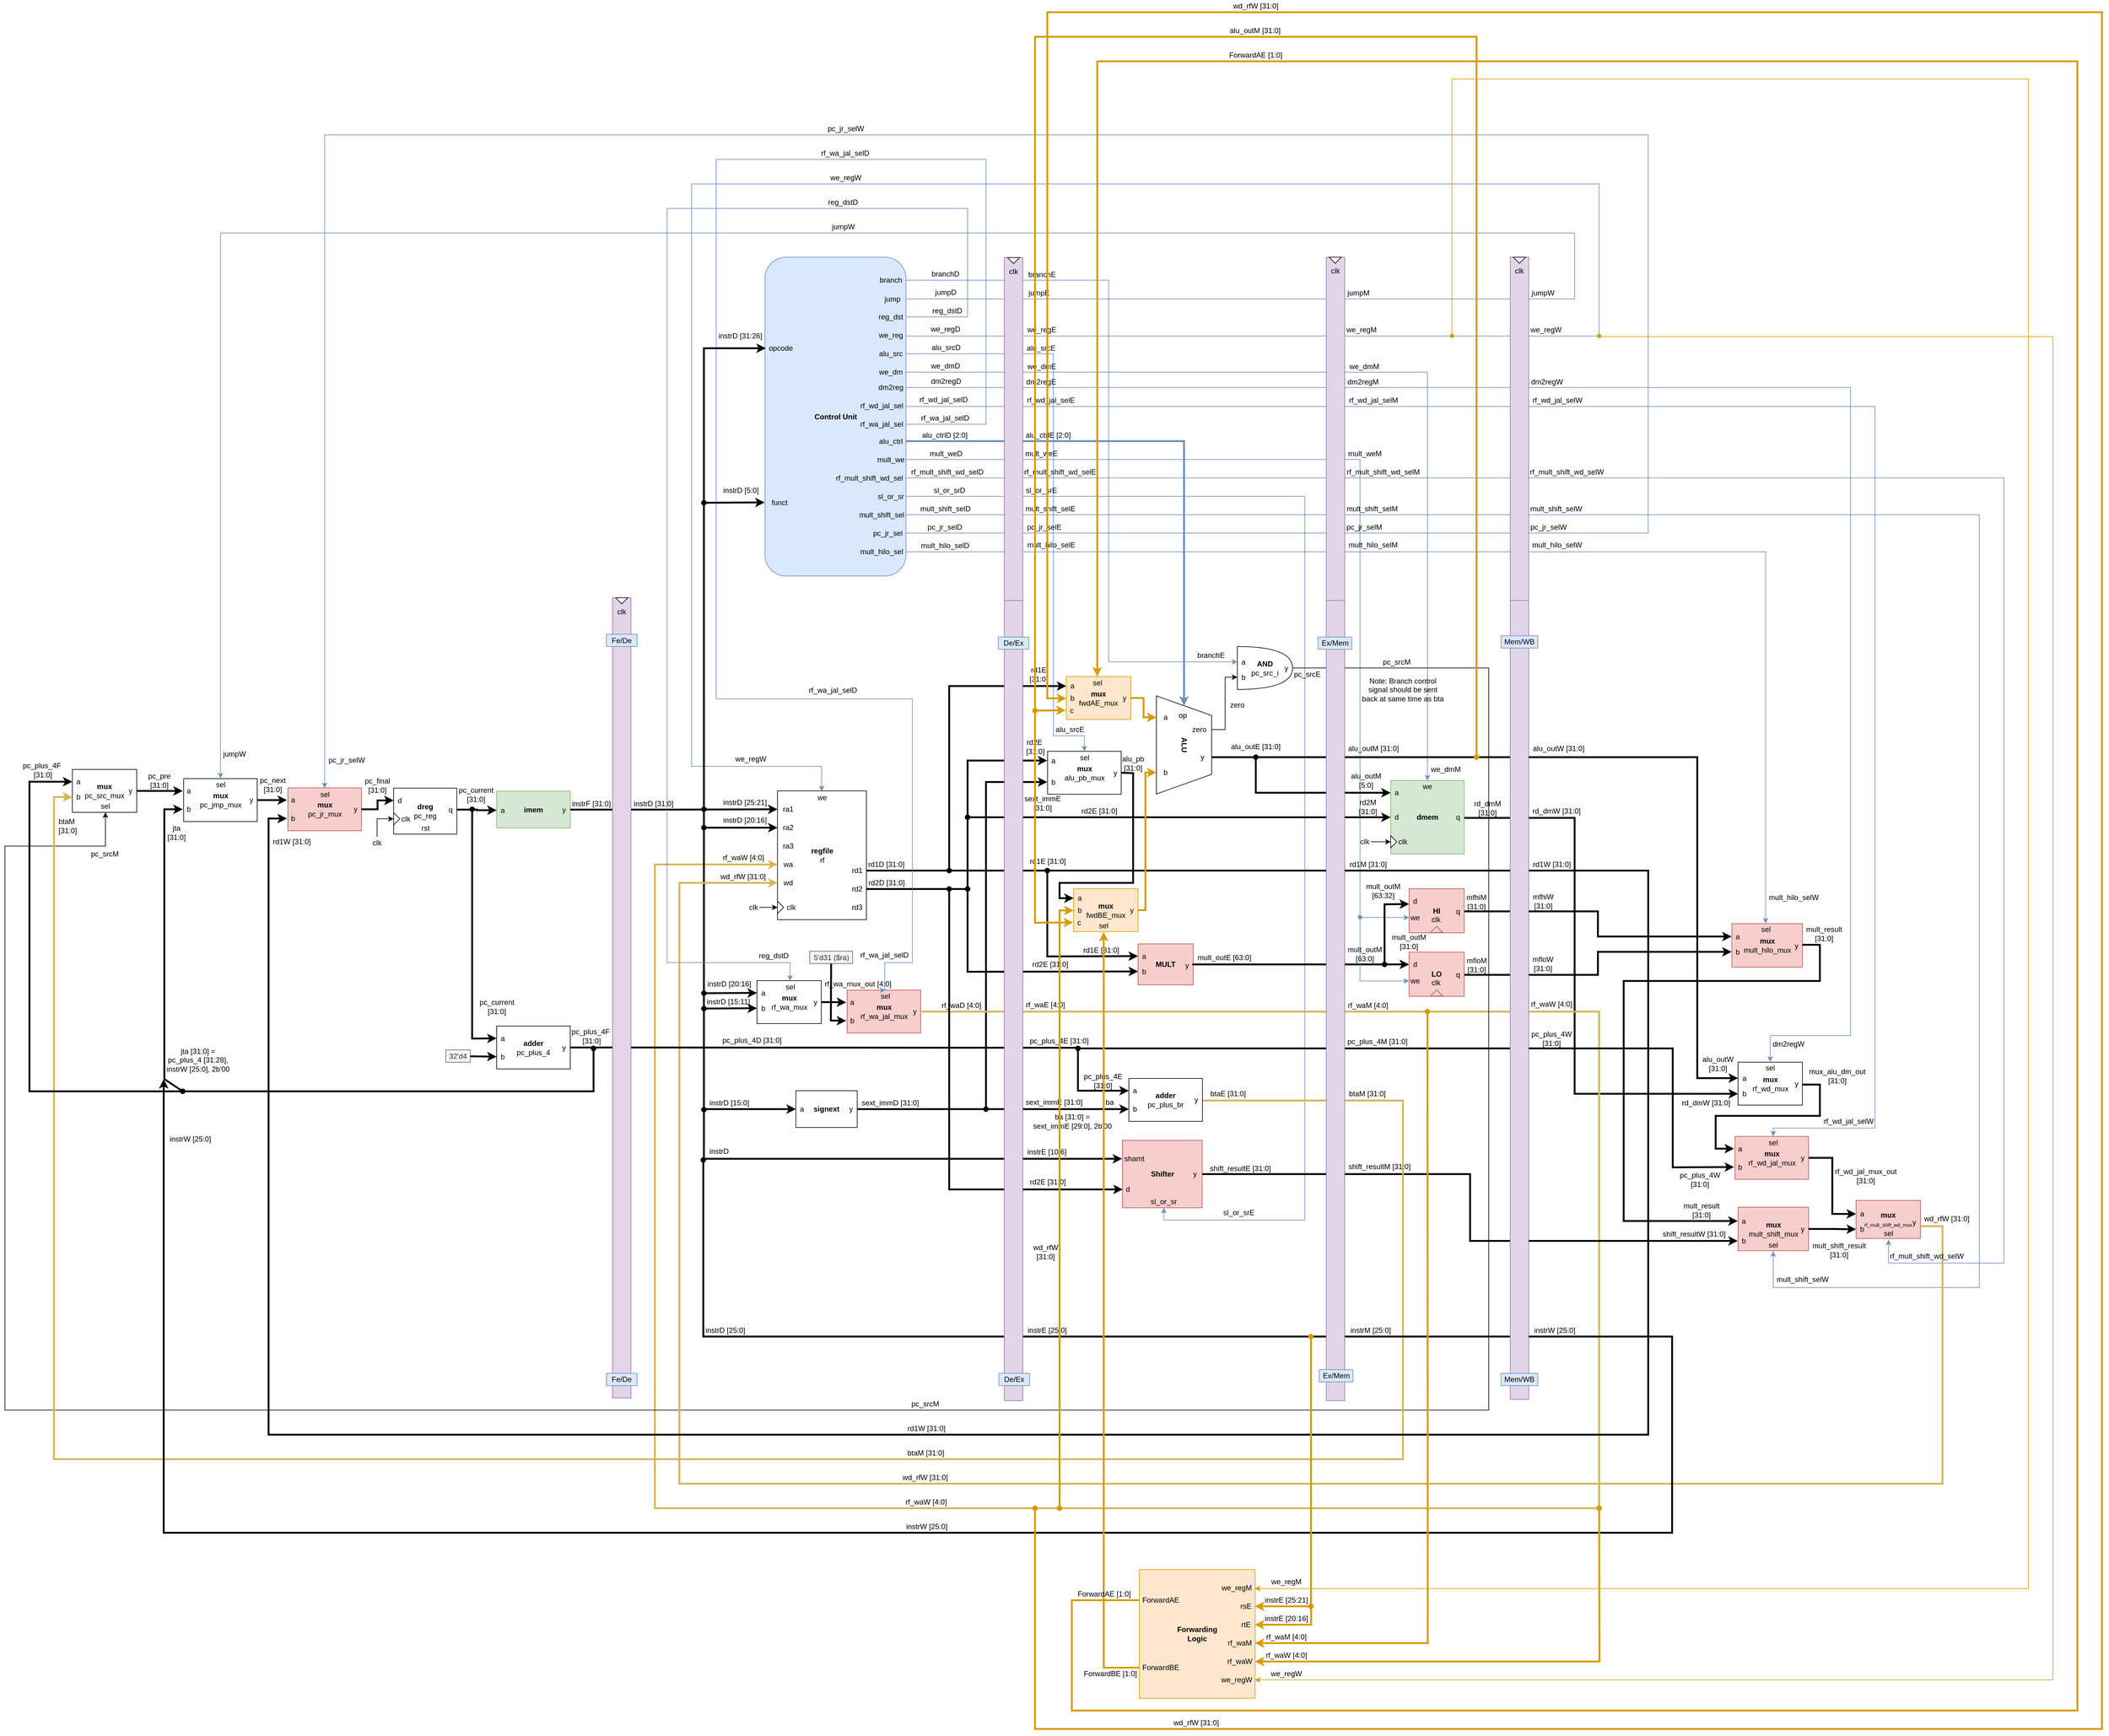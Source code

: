 <mxfile version="12.3.5" type="google" pages="1"><diagram id="330iUH4NKmSSGpkuya6z" name="Page-1"><mxGraphModel dx="3361" dy="2047" grid="1" gridSize="10" guides="1" tooltips="1" connect="1" arrows="1" fold="1" page="1" pageScale="1" pageWidth="850" pageHeight="1100" math="0" shadow="0"><root><mxCell id="0"/><mxCell id="1" parent="0"/><mxCell id="Pb3ENoAyFiV11YsTWjj6-25" value="" style="edgeStyle=orthogonalEdgeStyle;rounded=0;orthogonalLoop=1;jettySize=auto;html=1;startArrow=none;startFill=0;strokeWidth=1;fillColor=#dae8fc;strokeColor=#6c8ebf;entryX=0;entryY=0.5;entryDx=0;entryDy=0;" parent="1" source="h_NjRpjwsqcAaoelfDAj-12" target="wGM8u_FOtSvMjjn2ISpg-257" edge="1"><mxGeometry relative="1" as="geometry"><mxPoint x="229.5" y="-150.5" as="targetPoint"/><Array as="points"><mxPoint x="890" y="-151"/><mxPoint x="890" y="597"/></Array></mxGeometry></mxCell><mxCell id="h_NjRpjwsqcAaoelfDAj-81" value="" style="edgeStyle=orthogonalEdgeStyle;rounded=0;orthogonalLoop=1;jettySize=auto;html=1;strokeColor=#6c8ebf;entryX=0.5;entryY=1;entryDx=0;entryDy=0;fillColor=#dae8fc;" parent="1" source="h_NjRpjwsqcAaoelfDAj-14" target="wGM8u_FOtSvMjjn2ISpg-290" edge="1"><mxGeometry relative="1" as="geometry"><mxPoint x="770" y="1063.529" as="targetPoint"/><Array as="points"><mxPoint x="800" y="-90"/><mxPoint x="800" y="1090"/><mxPoint x="570" y="1090"/></Array></mxGeometry></mxCell><mxCell id="h_NjRpjwsqcAaoelfDAj-291" value="" style="edgeStyle=orthogonalEdgeStyle;rounded=0;orthogonalLoop=1;jettySize=auto;html=1;startArrow=none;startFill=0;strokeColor=#6c8ebf;strokeWidth=1;fontColor=#000000;fillColor=#dae8fc;" parent="1" source="h_NjRpjwsqcAaoelfDAj-19" target="wGM8u_FOtSvMjjn2ISpg-247" edge="1"><mxGeometry relative="1" as="geometry"><mxPoint x="1480" y="-100" as="targetPoint"/><Array as="points"><mxPoint x="1940" y="-121"/><mxPoint x="1940" y="1160"/><mxPoint x="1752" y="1160"/></Array></mxGeometry></mxCell><mxCell id="h_NjRpjwsqcAaoelfDAj-83" value="" style="edgeStyle=orthogonalEdgeStyle;rounded=0;orthogonalLoop=1;jettySize=auto;html=1;strokeColor=#6c8ebf;fillColor=#dae8fc;" parent="1" source="h_NjRpjwsqcAaoelfDAj-15" target="wGM8u_FOtSvMjjn2ISpg-302" edge="1"><mxGeometry relative="1" as="geometry"><mxPoint x="1430" y="-50" as="targetPoint"/><Array as="points"><mxPoint x="1900" y="-61"/><mxPoint x="1900" y="1200"/><mxPoint x="1564" y="1200"/></Array></mxGeometry></mxCell><mxCell id="Pb3ENoAyFiV11YsTWjj6-17" value="" style="edgeStyle=orthogonalEdgeStyle;rounded=0;orthogonalLoop=1;jettySize=auto;html=1;startArrow=none;startFill=0;strokeWidth=1;entryX=0.5;entryY=0;entryDx=0;entryDy=0;fillColor=#dae8fc;strokeColor=#6c8ebf;" parent="1" source="h_NjRpjwsqcAaoelfDAj-13" target="wGM8u_FOtSvMjjn2ISpg-282" edge="1"><mxGeometry relative="1" as="geometry"><mxPoint x="230" as="targetPoint"/></mxGeometry></mxCell><mxCell id="h_NjRpjwsqcAaoelfDAj-85" value="" style="edgeStyle=orthogonalEdgeStyle;rounded=0;orthogonalLoop=1;jettySize=auto;html=1;strokeColor=#6c8ebf;entryX=0.5;entryY=0;entryDx=0;entryDy=0;fillColor=#dae8fc;" parent="1" source="h_NjRpjwsqcAaoelfDAj-18" target="wGM8u_FOtSvMjjn2ISpg-63" edge="1"><mxGeometry relative="1" as="geometry"><mxPoint x="229.5" y="-30.5" as="targetPoint"/><Array as="points"><mxPoint x="1360" y="-31"/><mxPoint x="1360" y="-680"/><mxPoint x="-799" y="-680"/></Array></mxGeometry></mxCell><mxCell id="h_NjRpjwsqcAaoelfDAj-69" value="" style="edgeStyle=orthogonalEdgeStyle;rounded=0;orthogonalLoop=1;jettySize=auto;html=1;strokeColor=#6c8ebf;entryX=0.5;entryY=0;entryDx=0;entryDy=0;fillColor=#dae8fc;" parent="1" source="h_NjRpjwsqcAaoelfDAj-10" target="wGM8u_FOtSvMjjn2ISpg-236" edge="1"><mxGeometry relative="1" as="geometry"><mxPoint x="1630" y="790" as="targetPoint"/><Array as="points"><mxPoint x="1690" y="-268"/><mxPoint x="1690" y="789"/><mxPoint x="1559" y="789"/></Array></mxGeometry></mxCell><mxCell id="h_NjRpjwsqcAaoelfDAj-260" value="" style="edgeStyle=orthogonalEdgeStyle;rounded=0;orthogonalLoop=1;jettySize=auto;html=1;strokeColor=#6c8ebf;fontColor=#000000;entryX=0.5;entryY=0;entryDx=0;entryDy=0;fillColor=#dae8fc;" parent="1" source="h_NjRpjwsqcAaoelfDAj-16" target="wGM8u_FOtSvMjjn2ISpg-242" edge="1"><mxGeometry relative="1" as="geometry"><mxPoint x="1780" y="900" as="targetPoint"/><Array as="points"><mxPoint x="1730" y="-237"/><mxPoint x="1730" y="940"/><mxPoint x="1564" y="940"/></Array></mxGeometry></mxCell><mxCell id="h_NjRpjwsqcAaoelfDAj-75" value="" style="edgeStyle=orthogonalEdgeStyle;rounded=0;orthogonalLoop=1;jettySize=auto;html=1;strokeColor=#6c8ebf;strokeWidth=3;entryX=0;entryY=0.5;entryDx=0;entryDy=0;fillColor=#dae8fc;" parent="1" source="h_NjRpjwsqcAaoelfDAj-11" target="wGM8u_FOtSvMjjn2ISpg-222" edge="1"><mxGeometry relative="1" as="geometry"><mxPoint x="590" y="110" as="targetPoint"/></mxGeometry></mxCell><mxCell id="h_NjRpjwsqcAaoelfDAj-65" value="" style="edgeStyle=orthogonalEdgeStyle;rounded=0;orthogonalLoop=1;jettySize=auto;html=1;strokeColor=#6c8ebf;entryX=0.5;entryY=0;entryDx=0;entryDy=0;fillColor=#dae8fc;" parent="1" source="h_NjRpjwsqcAaoelfDAj-8" target="wGM8u_FOtSvMjjn2ISpg-221" edge="1"><mxGeometry relative="1" as="geometry"><mxPoint x="186.5" y="-322.5" as="targetPoint"/><Array as="points"><mxPoint x="390" y="-323"/><mxPoint x="390" y="300"/><mxPoint x="441" y="300"/></Array></mxGeometry></mxCell><mxCell id="h_NjRpjwsqcAaoelfDAj-67" value="" style="edgeStyle=orthogonalEdgeStyle;rounded=0;orthogonalLoop=1;jettySize=auto;html=1;strokeColor=#6c8ebf;entryX=0.5;entryY=0;entryDx=0;entryDy=0;fillColor=#dae8fc;" parent="1" source="h_NjRpjwsqcAaoelfDAj-9" target="wGM8u_FOtSvMjjn2ISpg-34" edge="1"><mxGeometry relative="1" as="geometry"><mxPoint x="186.5" y="-292.5" as="targetPoint"/></mxGeometry></mxCell><mxCell id="h_NjRpjwsqcAaoelfDAj-63" value="" style="edgeStyle=orthogonalEdgeStyle;rounded=0;orthogonalLoop=1;jettySize=auto;html=1;strokeColor=#6c8ebf;fillColor=#dae8fc;" parent="1" source="h_NjRpjwsqcAaoelfDAj-7" target="wGM8u_FOtSvMjjn2ISpg-22" edge="1"><mxGeometry relative="1" as="geometry"><mxPoint x="112.5" y="-352.5" as="targetPoint"/><Array as="points"><mxPoint x="1280" y="-352"/><mxPoint x="1280" y="-600"/><mxPoint x="-200" y="-600"/><mxPoint x="-200" y="350"/><mxPoint x="12" y="350"/></Array></mxGeometry></mxCell><mxCell id="h_NjRpjwsqcAaoelfDAj-59" value="" style="edgeStyle=orthogonalEdgeStyle;rounded=0;orthogonalLoop=1;jettySize=auto;html=1;strokeColor=#6c8ebf;entryX=0.5;entryY=0;entryDx=0;entryDy=0;fillColor=#dae8fc;" parent="1" source="h_NjRpjwsqcAaoelfDAj-5" target="wGM8u_FOtSvMjjn2ISpg-71" edge="1"><mxGeometry relative="1" as="geometry"><mxPoint x="-950" y="320" as="targetPoint"/><Array as="points"><mxPoint x="1240" y="-412"/><mxPoint x="1240" y="-520"/><mxPoint x="-968" y="-520"/></Array></mxGeometry></mxCell><mxCell id="h_NjRpjwsqcAaoelfDAj-57" value="" style="edgeStyle=orthogonalEdgeStyle;rounded=0;orthogonalLoop=1;jettySize=auto;html=1;strokeColor=#6c8ebf;entryX=0;entryY=0.5;entryDx=0;entryDy=0;fillColor=#dae8fc;" parent="1" source="h_NjRpjwsqcAaoelfDAj-4" target="wGM8u_FOtSvMjjn2ISpg-211" edge="1"><mxGeometry relative="1" as="geometry"><mxPoint x="112.5" y="-442.5" as="targetPoint"/><Array as="points"><mxPoint x="480" y="-443"/><mxPoint x="480" y="180"/></Array></mxGeometry></mxCell><mxCell id="h_NjRpjwsqcAaoelfDAj-208" value="" style="rounded=0;whiteSpace=wrap;html=1;fillColor=#e1d5e7;strokeColor=#9673a6;" parent="1" vertex="1"><mxGeometry x="310" y="-480" width="30" height="560" as="geometry"/></mxCell><mxCell id="wGM8u_FOtSvMjjn2ISpg-1" value="" style="endArrow=none;dashed=1;html=1;fillColor=#dae8fc;strokeColor=#6c8ebf;" parent="1" edge="1"><mxGeometry width="50" height="50" relative="1" as="geometry"><mxPoint x="320" y="80" as="sourcePoint"/><mxPoint x="320" y="1360" as="targetPoint"/></mxGeometry></mxCell><mxCell id="wGM8u_FOtSvMjjn2ISpg-13" value="" style="rounded=0;whiteSpace=wrap;html=1;" parent="1" vertex="1"><mxGeometry x="-60" y="390" width="145" height="210" as="geometry"/></mxCell><mxCell id="wGM8u_FOtSvMjjn2ISpg-14" value="ra1" style="text;html=1;strokeColor=none;fillColor=none;align=center;verticalAlign=middle;whiteSpace=wrap;rounded=0;" parent="1" vertex="1"><mxGeometry x="-60" y="410" width="35" height="20" as="geometry"/></mxCell><mxCell id="wGM8u_FOtSvMjjn2ISpg-15" value="ra2" style="text;html=1;strokeColor=none;fillColor=none;align=center;verticalAlign=middle;whiteSpace=wrap;rounded=0;" parent="1" vertex="1"><mxGeometry x="-60" y="440" width="35" height="20" as="geometry"/></mxCell><mxCell id="wGM8u_FOtSvMjjn2ISpg-16" value="ra3" style="text;html=1;strokeColor=none;fillColor=none;align=center;verticalAlign=middle;whiteSpace=wrap;rounded=0;" parent="1" vertex="1"><mxGeometry x="-60" y="470" width="35" height="20" as="geometry"/></mxCell><mxCell id="wGM8u_FOtSvMjjn2ISpg-17" value="wd" style="text;html=1;strokeColor=none;fillColor=none;align=center;verticalAlign=middle;whiteSpace=wrap;rounded=0;" parent="1" vertex="1"><mxGeometry x="-60" y="530" width="35" height="20" as="geometry"/></mxCell><mxCell id="wGM8u_FOtSvMjjn2ISpg-315" value="" style="edgeStyle=orthogonalEdgeStyle;rounded=0;orthogonalLoop=1;jettySize=auto;html=1;startArrow=none;startFill=0;strokeWidth=3;entryX=0;entryY=0.5;entryDx=0;entryDy=0;" parent="1" source="wGM8u_FOtSvMjjn2ISpg-18" target="3XLnj-nSc9XhRvxhlkOt-37" edge="1"><mxGeometry relative="1" as="geometry"><mxPoint x="370" y="190" as="targetPoint"/><Array as="points"><mxPoint x="220" y="520"/><mxPoint x="220" y="219"/></Array></mxGeometry></mxCell><mxCell id="wGM8u_FOtSvMjjn2ISpg-18" value="rd1" style="text;html=1;strokeColor=none;fillColor=none;align=center;verticalAlign=middle;whiteSpace=wrap;rounded=0;" parent="1" vertex="1"><mxGeometry x="55" y="510" width="30" height="20" as="geometry"/></mxCell><mxCell id="wGM8u_FOtSvMjjn2ISpg-19" value="&lt;b&gt;regfile&lt;/b&gt;&lt;br&gt;rf" style="text;html=1;strokeColor=none;fillColor=none;align=center;verticalAlign=middle;whiteSpace=wrap;rounded=0;" parent="1" vertex="1"><mxGeometry x="-27.5" y="485" width="80" height="20" as="geometry"/></mxCell><mxCell id="wGM8u_FOtSvMjjn2ISpg-20" value="" style="triangle;whiteSpace=wrap;html=1;" parent="1" vertex="1"><mxGeometry x="-60" y="570" width="10" height="20" as="geometry"/></mxCell><mxCell id="wGM8u_FOtSvMjjn2ISpg-21" value="clk" style="text;html=1;strokeColor=none;fillColor=none;align=center;verticalAlign=middle;whiteSpace=wrap;rounded=0;" parent="1" vertex="1"><mxGeometry x="-50" y="570" width="25" height="20" as="geometry"/></mxCell><mxCell id="wGM8u_FOtSvMjjn2ISpg-22" value="we" style="text;html=1;strokeColor=none;fillColor=none;align=center;verticalAlign=middle;whiteSpace=wrap;rounded=0;" parent="1" vertex="1"><mxGeometry x="-2.5" y="390.5" width="30" height="20" as="geometry"/></mxCell><mxCell id="wGM8u_FOtSvMjjn2ISpg-23" value="wa" style="text;html=1;strokeColor=none;fillColor=none;align=center;verticalAlign=middle;whiteSpace=wrap;rounded=0;" parent="1" vertex="1"><mxGeometry x="-60" y="500" width="35" height="20" as="geometry"/></mxCell><mxCell id="wGM8u_FOtSvMjjn2ISpg-317" value="" style="edgeStyle=orthogonalEdgeStyle;rounded=0;orthogonalLoop=1;jettySize=auto;html=1;startArrow=none;startFill=0;strokeWidth=3;entryX=0;entryY=0.5;entryDx=0;entryDy=0;" parent="1" source="wGM8u_FOtSvMjjn2ISpg-24" target="wGM8u_FOtSvMjjn2ISpg-218" edge="1"><mxGeometry relative="1" as="geometry"><mxPoint x="165" y="550" as="targetPoint"/><Array as="points"><mxPoint x="250" y="550"/><mxPoint x="250" y="340"/></Array></mxGeometry></mxCell><mxCell id="wGM8u_FOtSvMjjn2ISpg-24" value="rd2" style="text;html=1;strokeColor=none;fillColor=none;align=center;verticalAlign=middle;whiteSpace=wrap;rounded=0;" parent="1" vertex="1"><mxGeometry x="55" y="540" width="30" height="20" as="geometry"/></mxCell><mxCell id="wGM8u_FOtSvMjjn2ISpg-25" value="rd3" style="text;html=1;strokeColor=none;fillColor=none;align=center;verticalAlign=middle;whiteSpace=wrap;rounded=0;" parent="1" vertex="1"><mxGeometry x="55" y="570" width="30" height="20" as="geometry"/></mxCell><mxCell id="wGM8u_FOtSvMjjn2ISpg-28" value="&lt;b&gt;signext&lt;/b&gt;" style="rounded=0;whiteSpace=wrap;html=1;" parent="1" vertex="1"><mxGeometry x="-30" y="879" width="100" height="60" as="geometry"/></mxCell><mxCell id="wGM8u_FOtSvMjjn2ISpg-29" value="a" style="text;html=1;strokeColor=none;fillColor=none;align=center;verticalAlign=middle;whiteSpace=wrap;rounded=0;" parent="1" vertex="1"><mxGeometry x="-30" y="899" width="20" height="20" as="geometry"/></mxCell><mxCell id="wGM8u_FOtSvMjjn2ISpg-321" value="" style="edgeStyle=orthogonalEdgeStyle;rounded=0;orthogonalLoop=1;jettySize=auto;html=1;startArrow=none;startFill=0;strokeWidth=3;entryX=0;entryY=0.5;entryDx=0;entryDy=0;exitX=1;exitY=0.5;exitDx=0;exitDy=0;" parent="1" source="wGM8u_FOtSvMjjn2ISpg-30" target="wGM8u_FOtSvMjjn2ISpg-219" edge="1"><mxGeometry relative="1" as="geometry"><mxPoint x="160" y="990" as="sourcePoint"/><mxPoint x="350" y="460" as="targetPoint"/><Array as="points"><mxPoint x="280" y="909"/><mxPoint x="280" y="375"/></Array></mxGeometry></mxCell><mxCell id="wGM8u_FOtSvMjjn2ISpg-30" value="y" style="text;html=1;strokeColor=none;fillColor=none;align=center;verticalAlign=middle;whiteSpace=wrap;rounded=0;" parent="1" vertex="1"><mxGeometry x="50" y="899" width="20" height="20" as="geometry"/></mxCell><mxCell id="wGM8u_FOtSvMjjn2ISpg-31" value="&lt;b&gt;dmem&lt;/b&gt;" style="rounded=0;whiteSpace=wrap;html=1;fillColor=#d5e8d4;strokeColor=#82b366;" parent="1" vertex="1"><mxGeometry x="940" y="373" width="120" height="120" as="geometry"/></mxCell><mxCell id="wGM8u_FOtSvMjjn2ISpg-32" value="clk" style="text;html=1;strokeColor=none;fillColor=none;align=center;verticalAlign=middle;whiteSpace=wrap;rounded=0;" parent="1" vertex="1"><mxGeometry x="950" y="463" width="20" height="20" as="geometry"/></mxCell><mxCell id="h_NjRpjwsqcAaoelfDAj-312" value="" style="edgeStyle=orthogonalEdgeStyle;rounded=0;orthogonalLoop=1;jettySize=auto;html=1;startArrow=classic;startFill=1;strokeColor=#000000;strokeWidth=1;fontColor=#000000;endArrow=none;endFill=0;" parent="1" source="wGM8u_FOtSvMjjn2ISpg-33" target="h_NjRpjwsqcAaoelfDAj-313" edge="1"><mxGeometry relative="1" as="geometry"><mxPoint x="910" y="473" as="targetPoint"/></mxGeometry></mxCell><mxCell id="wGM8u_FOtSvMjjn2ISpg-33" value="" style="triangle;whiteSpace=wrap;html=1;" parent="1" vertex="1"><mxGeometry x="940" y="463" width="10" height="20" as="geometry"/></mxCell><mxCell id="wGM8u_FOtSvMjjn2ISpg-34" value="we" style="text;html=1;strokeColor=none;fillColor=none;align=center;verticalAlign=middle;whiteSpace=wrap;rounded=0;" parent="1" vertex="1"><mxGeometry x="985" y="373" width="30" height="20" as="geometry"/></mxCell><mxCell id="wGM8u_FOtSvMjjn2ISpg-35" value="a" style="text;html=1;strokeColor=none;fillColor=none;align=center;verticalAlign=middle;whiteSpace=wrap;rounded=0;" parent="1" vertex="1"><mxGeometry x="940" y="383" width="20" height="20" as="geometry"/></mxCell><mxCell id="wGM8u_FOtSvMjjn2ISpg-36" value="d" style="text;html=1;strokeColor=none;fillColor=none;align=center;verticalAlign=middle;whiteSpace=wrap;rounded=0;" parent="1" vertex="1"><mxGeometry x="940" y="423" width="20" height="20" as="geometry"/></mxCell><mxCell id="wGM8u_FOtSvMjjn2ISpg-371" value="" style="edgeStyle=orthogonalEdgeStyle;rounded=0;orthogonalLoop=1;jettySize=auto;html=1;startArrow=none;startFill=0;strokeWidth=3;entryX=0;entryY=0.5;entryDx=0;entryDy=0;" parent="1" source="wGM8u_FOtSvMjjn2ISpg-37" target="wGM8u_FOtSvMjjn2ISpg-234" edge="1"><mxGeometry relative="1" as="geometry"><mxPoint x="1480" y="900" as="targetPoint"/><Array as="points"><mxPoint x="1240" y="434"/><mxPoint x="1240" y="884"/><mxPoint x="1507" y="884"/></Array></mxGeometry></mxCell><mxCell id="wGM8u_FOtSvMjjn2ISpg-37" value="q" style="text;html=1;strokeColor=none;fillColor=none;align=center;verticalAlign=middle;whiteSpace=wrap;rounded=0;" parent="1" vertex="1"><mxGeometry x="1040" y="423" width="20" height="20" as="geometry"/></mxCell><mxCell id="wGM8u_FOtSvMjjn2ISpg-38" value="&lt;b&gt;imem&lt;/b&gt;" style="rounded=0;whiteSpace=wrap;html=1;strokeWidth=1;fillColor=#d5e8d4;strokeColor=#82b366;" parent="1" vertex="1"><mxGeometry x="-518" y="390.5" width="120" height="60" as="geometry"/></mxCell><mxCell id="wGM8u_FOtSvMjjn2ISpg-39" value="a" style="text;html=1;strokeColor=none;fillColor=none;align=center;verticalAlign=middle;whiteSpace=wrap;rounded=0;" parent="1" vertex="1"><mxGeometry x="-518" y="411.5" width="20" height="20" as="geometry"/></mxCell><mxCell id="wGM8u_FOtSvMjjn2ISpg-102" value="" style="edgeStyle=orthogonalEdgeStyle;rounded=0;orthogonalLoop=1;jettySize=auto;html=1;strokeWidth=3;entryX=0;entryY=0.5;entryDx=0;entryDy=0;" parent="1" source="wGM8u_FOtSvMjjn2ISpg-40" target="wGM8u_FOtSvMjjn2ISpg-14" edge="1"><mxGeometry relative="1" as="geometry"><mxPoint x="-200" y="438.5" as="targetPoint"/></mxGeometry></mxCell><mxCell id="wGM8u_FOtSvMjjn2ISpg-40" value="y" style="text;html=1;strokeColor=none;fillColor=none;align=center;verticalAlign=middle;whiteSpace=wrap;rounded=0;" parent="1" vertex="1"><mxGeometry x="-418" y="410.5" width="20" height="20" as="geometry"/></mxCell><mxCell id="wGM8u_FOtSvMjjn2ISpg-42" value="&lt;b&gt;dreg&lt;/b&gt;&lt;br&gt;pc_reg" style="rounded=0;whiteSpace=wrap;html=1;" parent="1" vertex="1"><mxGeometry x="-686" y="385.5" width="103" height="75" as="geometry"/></mxCell><mxCell id="wGM8u_FOtSvMjjn2ISpg-43" value="d" style="text;html=1;strokeColor=none;fillColor=none;align=center;verticalAlign=middle;whiteSpace=wrap;rounded=0;" parent="1" vertex="1"><mxGeometry x="-686" y="395.5" width="20" height="20" as="geometry"/></mxCell><mxCell id="wGM8u_FOtSvMjjn2ISpg-44" value="" style="triangle;whiteSpace=wrap;html=1;" parent="1" vertex="1"><mxGeometry x="-686" y="425.5" width="10" height="20" as="geometry"/></mxCell><mxCell id="wGM8u_FOtSvMjjn2ISpg-45" value="clk" style="text;html=1;strokeColor=none;fillColor=none;align=center;verticalAlign=middle;whiteSpace=wrap;rounded=0;" parent="1" vertex="1"><mxGeometry x="-676" y="425.5" width="20" height="20" as="geometry"/></mxCell><mxCell id="wGM8u_FOtSvMjjn2ISpg-100" value="" style="edgeStyle=orthogonalEdgeStyle;rounded=0;orthogonalLoop=1;jettySize=auto;html=1;entryX=0;entryY=0.5;entryDx=0;entryDy=0;strokeWidth=3;" parent="1" source="wGM8u_FOtSvMjjn2ISpg-46" target="wGM8u_FOtSvMjjn2ISpg-39" edge="1"><mxGeometry relative="1" as="geometry"><mxPoint x="-565" y="419.5" as="targetPoint"/></mxGeometry></mxCell><mxCell id="wGM8u_FOtSvMjjn2ISpg-46" value="q" style="text;html=1;strokeColor=none;fillColor=none;align=center;verticalAlign=middle;whiteSpace=wrap;rounded=0;" parent="1" vertex="1"><mxGeometry x="-603" y="410.5" width="20" height="20" as="geometry"/></mxCell><mxCell id="wGM8u_FOtSvMjjn2ISpg-47" value="rst" style="text;html=1;strokeColor=none;fillColor=none;align=center;verticalAlign=middle;whiteSpace=wrap;rounded=0;" parent="1" vertex="1"><mxGeometry x="-649.5" y="440.5" width="30" height="20" as="geometry"/></mxCell><mxCell id="wGM8u_FOtSvMjjn2ISpg-54" value="&lt;b&gt;adder&lt;/b&gt;&lt;br&gt;pc_plus_4" style="rounded=0;whiteSpace=wrap;html=1;" parent="1" vertex="1"><mxGeometry x="-518" y="773.5" width="120" height="70" as="geometry"/></mxCell><mxCell id="wGM8u_FOtSvMjjn2ISpg-55" value="a" style="text;html=1;strokeColor=none;fillColor=none;align=center;verticalAlign=middle;whiteSpace=wrap;rounded=0;" parent="1" vertex="1"><mxGeometry x="-518" y="783.5" width="20" height="20" as="geometry"/></mxCell><mxCell id="wGM8u_FOtSvMjjn2ISpg-56" value="b" style="text;html=1;strokeColor=none;fillColor=none;align=center;verticalAlign=middle;whiteSpace=wrap;rounded=0;" parent="1" vertex="1"><mxGeometry x="-518" y="813.5" width="20" height="20" as="geometry"/></mxCell><mxCell id="wGM8u_FOtSvMjjn2ISpg-57" value="y" style="text;html=1;strokeColor=none;fillColor=none;align=center;verticalAlign=middle;whiteSpace=wrap;rounded=0;" parent="1" vertex="1"><mxGeometry x="-418" y="798.5" width="20" height="20" as="geometry"/></mxCell><mxCell id="wGM8u_FOtSvMjjn2ISpg-59" value="&lt;b&gt;mux&lt;/b&gt;&lt;br&gt;pc_jr_mux" style="rounded=0;whiteSpace=wrap;html=1;fillColor=#f8cecc;strokeColor=#b85450;" parent="1" vertex="1"><mxGeometry x="-858.5" y="385" width="120" height="70" as="geometry"/></mxCell><mxCell id="wGM8u_FOtSvMjjn2ISpg-60" value="a" style="text;html=1;strokeColor=none;fillColor=none;align=center;verticalAlign=middle;whiteSpace=wrap;rounded=0;fontStyle=0" parent="1" vertex="1"><mxGeometry x="-860" y="395" width="20" height="20" as="geometry"/></mxCell><mxCell id="wGM8u_FOtSvMjjn2ISpg-61" value="b" style="text;html=1;strokeColor=none;fillColor=none;align=center;verticalAlign=middle;whiteSpace=wrap;rounded=0;fontStyle=0" parent="1" vertex="1"><mxGeometry x="-860" y="425" width="20" height="20" as="geometry"/></mxCell><mxCell id="wGM8u_FOtSvMjjn2ISpg-396" value="" style="edgeStyle=orthogonalEdgeStyle;rounded=0;orthogonalLoop=1;jettySize=auto;html=1;startArrow=none;startFill=0;strokeWidth=3;entryX=0;entryY=0.5;entryDx=0;entryDy=0;fillColor=#f8cecc;strokeColor=#000000;" parent="1" source="wGM8u_FOtSvMjjn2ISpg-62" target="wGM8u_FOtSvMjjn2ISpg-43" edge="1"><mxGeometry relative="1" as="geometry"/></mxCell><mxCell id="wGM8u_FOtSvMjjn2ISpg-62" value="y" style="text;html=1;strokeColor=none;fillColor=none;align=center;verticalAlign=middle;whiteSpace=wrap;rounded=0;fontStyle=0" parent="1" vertex="1"><mxGeometry x="-758.5" y="410" width="20" height="20" as="geometry"/></mxCell><mxCell id="wGM8u_FOtSvMjjn2ISpg-63" value="sel" style="text;html=1;strokeColor=none;fillColor=none;align=center;verticalAlign=middle;whiteSpace=wrap;rounded=0;" parent="1" vertex="1"><mxGeometry x="-818.5" y="385.5" width="40" height="20" as="geometry"/></mxCell><mxCell id="wGM8u_FOtSvMjjn2ISpg-67" value="&lt;b&gt;mux&lt;/b&gt;&lt;br&gt;pc_jmp_mux" style="rounded=0;whiteSpace=wrap;html=1;" parent="1" vertex="1"><mxGeometry x="-1028.5" y="370" width="120" height="70" as="geometry"/></mxCell><mxCell id="wGM8u_FOtSvMjjn2ISpg-68" value="a" style="text;html=1;strokeColor=none;fillColor=none;align=center;verticalAlign=middle;whiteSpace=wrap;rounded=0;fontStyle=0" parent="1" vertex="1"><mxGeometry x="-1030" y="380" width="20" height="20" as="geometry"/></mxCell><mxCell id="wGM8u_FOtSvMjjn2ISpg-69" value="b" style="text;html=1;strokeColor=none;fillColor=none;align=center;verticalAlign=middle;whiteSpace=wrap;rounded=0;fontStyle=0" parent="1" vertex="1"><mxGeometry x="-1030" y="410" width="20" height="20" as="geometry"/></mxCell><mxCell id="wGM8u_FOtSvMjjn2ISpg-397" value="" style="edgeStyle=orthogonalEdgeStyle;rounded=0;orthogonalLoop=1;jettySize=auto;html=1;startArrow=none;startFill=0;strokeWidth=3;entryX=0;entryY=0.5;entryDx=0;entryDy=0;fillColor=#f8cecc;strokeColor=#000000;" parent="1" source="wGM8u_FOtSvMjjn2ISpg-70" target="wGM8u_FOtSvMjjn2ISpg-60" edge="1"><mxGeometry relative="1" as="geometry"/></mxCell><mxCell id="wGM8u_FOtSvMjjn2ISpg-70" value="y" style="text;html=1;strokeColor=none;fillColor=none;align=center;verticalAlign=middle;whiteSpace=wrap;rounded=0;fontStyle=0" parent="1" vertex="1"><mxGeometry x="-928.5" y="395" width="20" height="20" as="geometry"/></mxCell><mxCell id="wGM8u_FOtSvMjjn2ISpg-71" value="sel" style="text;html=1;strokeColor=none;fillColor=none;align=center;verticalAlign=middle;whiteSpace=wrap;rounded=0;" parent="1" vertex="1"><mxGeometry x="-988.5" y="369.5" width="40" height="20" as="geometry"/></mxCell><mxCell id="wGM8u_FOtSvMjjn2ISpg-72" value="&lt;b&gt;mux&lt;/b&gt;&lt;br&gt;pc_src_mux" style="rounded=0;whiteSpace=wrap;html=1;" parent="1" vertex="1"><mxGeometry x="-1210" y="355" width="105" height="70" as="geometry"/></mxCell><mxCell id="wGM8u_FOtSvMjjn2ISpg-73" value="a" style="text;html=1;strokeColor=none;fillColor=none;align=center;verticalAlign=middle;whiteSpace=wrap;rounded=0;fontStyle=0" parent="1" vertex="1"><mxGeometry x="-1210" y="365" width="20" height="20" as="geometry"/></mxCell><mxCell id="wGM8u_FOtSvMjjn2ISpg-74" value="b" style="text;html=1;strokeColor=none;fillColor=none;align=center;verticalAlign=middle;whiteSpace=wrap;rounded=0;fontStyle=0" parent="1" vertex="1"><mxGeometry x="-1210" y="390" width="20" height="20" as="geometry"/></mxCell><mxCell id="wGM8u_FOtSvMjjn2ISpg-386" value="" style="edgeStyle=orthogonalEdgeStyle;rounded=0;orthogonalLoop=1;jettySize=auto;html=1;startArrow=none;startFill=0;strokeWidth=3;entryX=0;entryY=0.5;entryDx=0;entryDy=0;" parent="1" source="wGM8u_FOtSvMjjn2ISpg-75" target="wGM8u_FOtSvMjjn2ISpg-68" edge="1"><mxGeometry relative="1" as="geometry"><mxPoint x="-1050" y="494" as="targetPoint"/></mxGeometry></mxCell><mxCell id="wGM8u_FOtSvMjjn2ISpg-75" value="y" style="text;html=1;strokeColor=none;fillColor=none;align=center;verticalAlign=middle;whiteSpace=wrap;rounded=0;fontStyle=0" parent="1" vertex="1"><mxGeometry x="-1125" y="380" width="20" height="20" as="geometry"/></mxCell><mxCell id="wGM8u_FOtSvMjjn2ISpg-76" value="sel" style="text;html=1;strokeColor=none;fillColor=none;align=center;verticalAlign=middle;whiteSpace=wrap;rounded=0;" parent="1" vertex="1"><mxGeometry x="-1176" y="405" width="40" height="20" as="geometry"/></mxCell><mxCell id="wGM8u_FOtSvMjjn2ISpg-85" value="&lt;b&gt;mux&lt;/b&gt;&lt;br&gt;rf_wa_mux" style="rounded=0;whiteSpace=wrap;html=1;" parent="1" vertex="1"><mxGeometry x="-93.5" y="699.5" width="105" height="70" as="geometry"/></mxCell><mxCell id="wGM8u_FOtSvMjjn2ISpg-86" value="a" style="text;html=1;strokeColor=none;fillColor=none;align=center;verticalAlign=middle;whiteSpace=wrap;rounded=0;fontStyle=0" parent="1" vertex="1"><mxGeometry x="-93.5" y="709.5" width="20" height="20" as="geometry"/></mxCell><mxCell id="wGM8u_FOtSvMjjn2ISpg-87" value="b" style="text;html=1;strokeColor=none;fillColor=none;align=center;verticalAlign=middle;whiteSpace=wrap;rounded=0;fontStyle=0" parent="1" vertex="1"><mxGeometry x="-93.5" y="734.5" width="20" height="20" as="geometry"/></mxCell><mxCell id="wGM8u_FOtSvMjjn2ISpg-88" value="" style="edgeStyle=orthogonalEdgeStyle;rounded=0;orthogonalLoop=1;jettySize=auto;html=1;strokeColor=#000000;strokeWidth=3;entryX=0;entryY=0.5;entryDx=0;entryDy=0;fillColor=#f8cecc;" parent="1" source="wGM8u_FOtSvMjjn2ISpg-89" target="wGM8u_FOtSvMjjn2ISpg-92" edge="1"><mxGeometry relative="1" as="geometry"><mxPoint x="37" y="649.5" as="targetPoint"/></mxGeometry></mxCell><mxCell id="wGM8u_FOtSvMjjn2ISpg-89" value="y" style="text;html=1;strokeColor=none;fillColor=none;align=center;verticalAlign=middle;whiteSpace=wrap;rounded=0;fontStyle=0" parent="1" vertex="1"><mxGeometry x="-8.5" y="724.5" width="20" height="20" as="geometry"/></mxCell><mxCell id="wGM8u_FOtSvMjjn2ISpg-90" value="sel" style="text;html=1;strokeColor=none;fillColor=none;align=center;verticalAlign=middle;whiteSpace=wrap;rounded=0;" parent="1" vertex="1"><mxGeometry x="-59.5" y="699.5" width="40" height="20" as="geometry"/></mxCell><mxCell id="wGM8u_FOtSvMjjn2ISpg-91" value="&lt;b&gt;mux&lt;/b&gt;&lt;br&gt;rf_wa_jal_mux" style="rounded=0;whiteSpace=wrap;html=1;fillColor=#f8cecc;strokeColor=#b85450;" parent="1" vertex="1"><mxGeometry x="53.5" y="715" width="120" height="70" as="geometry"/></mxCell><mxCell id="wGM8u_FOtSvMjjn2ISpg-92" value="a" style="text;html=1;strokeColor=none;fillColor=none;align=center;verticalAlign=middle;whiteSpace=wrap;rounded=0;fontStyle=0" parent="1" vertex="1"><mxGeometry x="52" y="725" width="20" height="20" as="geometry"/></mxCell><mxCell id="wGM8u_FOtSvMjjn2ISpg-93" value="b" style="text;html=1;strokeColor=none;fillColor=none;align=center;verticalAlign=middle;whiteSpace=wrap;rounded=0;fontStyle=0" parent="1" vertex="1"><mxGeometry x="52" y="755" width="20" height="20" as="geometry"/></mxCell><mxCell id="wGM8u_FOtSvMjjn2ISpg-121" value="" style="edgeStyle=orthogonalEdgeStyle;rounded=0;orthogonalLoop=1;jettySize=auto;html=1;startArrow=none;startFill=0;strokeWidth=3;entryX=0;entryY=0.5;entryDx=0;entryDy=0;fillColor=#fff2cc;strokeColor=#d6b656;" parent="1" source="wGM8u_FOtSvMjjn2ISpg-94" target="wGM8u_FOtSvMjjn2ISpg-23" edge="1"><mxGeometry relative="1" as="geometry"><mxPoint x="-110" y="610" as="targetPoint"/><Array as="points"><mxPoint x="1280" y="750"/><mxPoint x="1280" y="1560"/><mxPoint x="-260" y="1560"/><mxPoint x="-260" y="510"/></Array></mxGeometry></mxCell><mxCell id="wGM8u_FOtSvMjjn2ISpg-94" value="y" style="text;html=1;strokeColor=none;fillColor=none;align=center;verticalAlign=middle;whiteSpace=wrap;rounded=0;fontStyle=0" parent="1" vertex="1"><mxGeometry x="153.5" y="740" width="20" height="20" as="geometry"/></mxCell><mxCell id="wGM8u_FOtSvMjjn2ISpg-95" value="sel" style="text;html=1;strokeColor=none;fillColor=none;align=center;verticalAlign=middle;whiteSpace=wrap;rounded=0;" parent="1" vertex="1"><mxGeometry x="96" y="715" width="40" height="20" as="geometry"/></mxCell><mxCell id="wGM8u_FOtSvMjjn2ISpg-96" value="" style="endArrow=classic;html=1;strokeWidth=3;entryX=0;entryY=0.5;entryDx=0;entryDy=0;rounded=0;fillColor=#f8cecc;strokeColor=#000000;exitX=0.5;exitY=1;exitDx=0;exitDy=0;" parent="1" source="wGM8u_FOtSvMjjn2ISpg-98" target="wGM8u_FOtSvMjjn2ISpg-93" edge="1"><mxGeometry width="50" height="50" relative="1" as="geometry"><mxPoint x="27.5" y="677.5" as="sourcePoint"/><mxPoint x="199" y="1094.5" as="targetPoint"/><Array as="points"><mxPoint x="27" y="764.5"/></Array></mxGeometry></mxCell><mxCell id="wGM8u_FOtSvMjjn2ISpg-98" value="5'd31 ($ra)" style="text;html=1;align=center;verticalAlign=middle;whiteSpace=wrap;rounded=0;fillColor=#f5f5f5;strokeColor=#666666;fontColor=#333333;" parent="1" vertex="1"><mxGeometry x="-7.5" y="651.5" width="70" height="20" as="geometry"/></mxCell><mxCell id="wGM8u_FOtSvMjjn2ISpg-103" value="pc_current [31:0]" style="text;html=1;strokeColor=none;fillColor=none;align=center;verticalAlign=middle;whiteSpace=wrap;rounded=0;" parent="1" vertex="1"><mxGeometry x="-585" y="381" width="67" height="29" as="geometry"/></mxCell><mxCell id="wGM8u_FOtSvMjjn2ISpg-106" value="instrF [31:0]" style="text;html=1;strokeColor=none;fillColor=none;align=center;verticalAlign=middle;whiteSpace=wrap;rounded=0;" parent="1" vertex="1"><mxGeometry x="-398" y="400.5" width="69" height="20" as="geometry"/></mxCell><mxCell id="wGM8u_FOtSvMjjn2ISpg-108" value="" style="endArrow=classic;html=1;strokeWidth=3;entryX=0;entryY=0.5;entryDx=0;entryDy=0;rounded=0;startArrow=oval;startFill=1;" parent="1" target="wGM8u_FOtSvMjjn2ISpg-15" edge="1"><mxGeometry width="50" height="50" relative="1" as="geometry"><mxPoint x="-180" y="450" as="sourcePoint"/><mxPoint x="-60" y="525" as="targetPoint"/><Array as="points"><mxPoint x="-140" y="450"/></Array></mxGeometry></mxCell><mxCell id="wGM8u_FOtSvMjjn2ISpg-109" value="" style="endArrow=classic;html=1;strokeWidth=3;entryX=0;entryY=0.5;entryDx=0;entryDy=0;startArrow=oval;startFill=1;rounded=0;" parent="1" target="wGM8u_FOtSvMjjn2ISpg-86" edge="1"><mxGeometry width="50" height="50" relative="1" as="geometry"><mxPoint x="-180" y="420" as="sourcePoint"/><mxPoint x="-190" y="630" as="targetPoint"/><Array as="points"><mxPoint x="-180" y="720"/></Array></mxGeometry></mxCell><mxCell id="wGM8u_FOtSvMjjn2ISpg-110" value="" style="endArrow=classic;html=1;strokeWidth=3;entryX=0;entryY=0.5;entryDx=0;entryDy=0;rounded=0;startArrow=oval;startFill=1;" parent="1" target="wGM8u_FOtSvMjjn2ISpg-87" edge="1"><mxGeometry width="50" height="50" relative="1" as="geometry"><mxPoint x="-180" y="720" as="sourcePoint"/><mxPoint x="-150" y="780" as="targetPoint"/><Array as="points"><mxPoint x="-180" y="745"/></Array></mxGeometry></mxCell><mxCell id="wGM8u_FOtSvMjjn2ISpg-113" value="instrD [20:16]" style="text;html=1;strokeColor=none;fillColor=none;align=center;verticalAlign=middle;whiteSpace=wrap;rounded=0;" parent="1" vertex="1"><mxGeometry x="-150" y="428" width="74" height="20" as="geometry"/></mxCell><mxCell id="wGM8u_FOtSvMjjn2ISpg-114" value="instrD [25:21]" style="text;html=1;strokeColor=none;fillColor=none;align=center;verticalAlign=middle;whiteSpace=wrap;rounded=0;" parent="1" vertex="1"><mxGeometry x="-150" y="399" width="74" height="20" as="geometry"/></mxCell><mxCell id="wGM8u_FOtSvMjjn2ISpg-116" value="instrD [20:16]" style="text;html=1;strokeColor=none;fillColor=none;align=center;verticalAlign=middle;whiteSpace=wrap;rounded=0;" parent="1" vertex="1"><mxGeometry x="-177" y="695" width="77" height="20" as="geometry"/></mxCell><mxCell id="wGM8u_FOtSvMjjn2ISpg-118" value="instrD [15:11]" style="text;html=1;strokeColor=none;fillColor=none;align=center;verticalAlign=middle;whiteSpace=wrap;rounded=0;" parent="1" vertex="1"><mxGeometry x="-180" y="724" width="80" height="20" as="geometry"/></mxCell><mxCell id="wGM8u_FOtSvMjjn2ISpg-122" value="" style="endArrow=classic;html=1;strokeWidth=3;entryX=0;entryY=0.5;entryDx=0;entryDy=0;rounded=0;startArrow=oval;startFill=1;" parent="1" target="wGM8u_FOtSvMjjn2ISpg-55" edge="1"><mxGeometry width="50" height="50" relative="1" as="geometry"><mxPoint x="-558" y="420" as="sourcePoint"/><mxPoint x="-608" y="580" as="targetPoint"/><Array as="points"><mxPoint x="-558" y="794"/></Array></mxGeometry></mxCell><mxCell id="wGM8u_FOtSvMjjn2ISpg-124" value="32'd4" style="text;html=1;align=center;verticalAlign=middle;whiteSpace=wrap;rounded=0;fillColor=#f5f5f5;strokeColor=#666666;fontColor=#333333;" parent="1" vertex="1"><mxGeometry x="-601" y="812.5" width="40" height="20" as="geometry"/></mxCell><mxCell id="wGM8u_FOtSvMjjn2ISpg-125" value="" style="endArrow=classic;html=1;entryX=0;entryY=0.5;entryDx=0;entryDy=0;strokeWidth=3;" parent="1" source="wGM8u_FOtSvMjjn2ISpg-124" target="wGM8u_FOtSvMjjn2ISpg-56" edge="1"><mxGeometry width="50" height="50" relative="1" as="geometry"><mxPoint x="-802.5" y="1082.5" as="sourcePoint"/><mxPoint x="-592.5" y="832.5" as="targetPoint"/></mxGeometry></mxCell><mxCell id="wGM8u_FOtSvMjjn2ISpg-128" value="&lt;b&gt;Control Unit&lt;span style=&quot;color: rgba(0 , 0 , 0 , 0) ; font-family: monospace ; font-size: 0px ; white-space: nowrap&quot;&gt;%3CmxGraphModel%3E%3Croot%3E%3CmxCell%20id%3D%220%22%2F%3E%3CmxCell%20id%3D%221%22%20parent%3D%220%22%2F%3E%3CmxCell%20id%3D%222%22%20value%3D%22%22%20style%3D%22rounded%3D0%3BwhiteSpace%3Dwrap%3Bhtml%3D1%3B%22%20vertex%3D%221%22%20parent%3D%221%22%3E%3CmxGeometry%20x%3D%22155%22%20y%3D%2280%22%20width%3D%22605%22%20height%3D%22600%22%20as%3D%22geometry%22%2F%3E%3C%2FmxCell%3E%3CmxCell%20id%3D%223%22%20value%3D%22%26lt%3Bb%26gt%3Bmaindec%26lt%3B%2Fb%26gt%3B%26lt%3Bbr%26gt%3Bmd%22%20style%3D%22rounded%3D0%3BwhiteSpace%3Dwrap%3Bhtml%3D1%3B%22%20vertex%3D%221%22%20parent%3D%221%22%3E%3CmxGeometry%20x%3D%22250%22%20y%3D%22110%22%20width%3D%22170%22%20height%3D%22310%22%20as%3D%22geometry%22%2F%3E%3C%2FmxCell%3E%3CmxCell%20id%3D%224%22%20value%3D%22%22%20style%3D%22edgeStyle%3DorthogonalEdgeStyle%3Brounded%3D0%3BorthogonalLoop%3D1%3BjettySize%3Dauto%3Bhtml%3D1%3BstrokeWidth%3D3%3BexitX%3D1%3BexitY%3D0.5%3BexitDx%3D0%3BexitDy%3D0%3B%22%20edge%3D%221%22%20source%3D%2217%22%20target%3D%2248%22%20parent%3D%221%22%3E%3CmxGeometry%20relative%3D%221%22%20as%3D%22geometry%22%3E%3CmxPoint%20x%3D%22745%22%20y%3D%22410%22%20as%3D%22targetPoint%22%2F%3E%3CArray%20as%3D%22points%22%2F%3E%3C%2FmxGeometry%3E%3C%2FmxCell%3E%3CmxCell%20id%3D%225%22%20value%3D%22%26lt%3Bb%26gt%3Bauxdec%26lt%3B%2Fb%26gt%3B%26lt%3Bbr%26gt%3Bad%22%20style%3D%22rounded%3D0%3BwhiteSpace%3Dwrap%3Bhtml%3D1%3B%22%20vertex%3D%221%22%20parent%3D%221%22%3E%3CmxGeometry%20x%3D%22450%22%20y%3D%22420%22%20width%3D%22180%22%20height%3D%22250%22%20as%3D%22geometry%22%2F%3E%3C%2FmxCell%3E%3CmxCell%20id%3D%226%22%20value%3D%22opcode%22%20style%3D%22text%3Bhtml%3D1%3BstrokeColor%3Dnone%3BfillColor%3Dnone%3Balign%3Dcenter%3BverticalAlign%3Dmiddle%3BwhiteSpace%3Dwrap%3Brounded%3D0%3B%22%20vertex%3D%221%22%20parent%3D%221%22%3E%3CmxGeometry%20x%3D%22250%22%20y%3D%22225%22%20width%3D%2250%22%20height%3D%2220%22%20as%3D%22geometry%22%2F%3E%3C%2FmxCell%3E%3CmxCell%20id%3D%227%22%20value%3D%22branch%22%20style%3D%22text%3Bhtml%3D1%3BstrokeColor%3Dnone%3BfillColor%3Dnone%3Balign%3Dcenter%3BverticalAlign%3Dmiddle%3BwhiteSpace%3Dwrap%3Brounded%3D0%3B%22%20vertex%3D%221%22%20parent%3D%221%22%3E%3CmxGeometry%20x%3D%22370%22%20y%3D%22120%22%20width%3D%2250%22%20height%3D%2220%22%20as%3D%22geometry%22%2F%3E%3C%2FmxCell%3E%3CmxCell%20id%3D%228%22%20value%3D%22jump%22%20style%3D%22text%3Bhtml%3D1%3BstrokeColor%3Dnone%3BfillColor%3Dnone%3Balign%3Dcenter%3BverticalAlign%3Dmiddle%3BwhiteSpace%3Dwrap%3Brounded%3D0%3B%22%20vertex%3D%221%22%20parent%3D%221%22%3E%3CmxGeometry%20x%3D%22370%22%20y%3D%22150%22%20width%3D%2250%22%20height%3D%2220%22%20as%3D%22geometry%22%2F%3E%3C%2FmxCell%3E%3CmxCell%20id%3D%229%22%20value%3D%22reg_dst%22%20style%3D%22text%3Bhtml%3D1%3BstrokeColor%3Dnone%3BfillColor%3Dnone%3Balign%3Dcenter%3BverticalAlign%3Dmiddle%3BwhiteSpace%3Dwrap%3Brounded%3D0%3B%22%20vertex%3D%221%22%20parent%3D%221%22%3E%3CmxGeometry%20x%3D%22370%22%20y%3D%22180%22%20width%3D%2250%22%20height%3D%2220%22%20as%3D%22geometry%22%2F%3E%3C%2FmxCell%3E%3CmxCell%20id%3D%2210%22%20value%3D%22we_reg%22%20style%3D%22text%3Bhtml%3D1%3BstrokeColor%3Dnone%3BfillColor%3Dnone%3Balign%3Dcenter%3BverticalAlign%3Dmiddle%3BwhiteSpace%3Dwrap%3Brounded%3D0%3B%22%20vertex%3D%221%22%20parent%3D%221%22%3E%3CmxGeometry%20x%3D%22370%22%20y%3D%22210%22%20width%3D%2250%22%20height%3D%2220%22%20as%3D%22geometry%22%2F%3E%3C%2FmxCell%3E%3CmxCell%20id%3D%2211%22%20value%3D%22alu_src%22%20style%3D%22text%3Bhtml%3D1%3BstrokeColor%3Dnone%3BfillColor%3Dnone%3Balign%3Dcenter%3BverticalAlign%3Dmiddle%3BwhiteSpace%3Dwrap%3Brounded%3D0%3B%22%20vertex%3D%221%22%20parent%3D%221%22%3E%3CmxGeometry%20x%3D%22370%22%20y%3D%22240%22%20width%3D%2250%22%20height%3D%2220%22%20as%3D%22geometry%22%2F%3E%3C%2FmxCell%3E%3CmxCell%20id%3D%2212%22%20value%3D%22we_dm%22%20style%3D%22text%3Bhtml%3D1%3BstrokeColor%3Dnone%3BfillColor%3Dnone%3Balign%3Dcenter%3BverticalAlign%3Dmiddle%3BwhiteSpace%3Dwrap%3Brounded%3D0%3B%22%20vertex%3D%221%22%20parent%3D%221%22%3E%3CmxGeometry%20x%3D%22370%22%20y%3D%22270%22%20width%3D%2250%22%20height%3D%2220%22%20as%3D%22geometry%22%2F%3E%3C%2FmxCell%3E%3CmxCell%20id%3D%2213%22%20value%3D%22dm2reg%22%20style%3D%22text%3Bhtml%3D1%3BstrokeColor%3Dnone%3BfillColor%3Dnone%3Balign%3Dcenter%3BverticalAlign%3Dmiddle%3BwhiteSpace%3Dwrap%3Brounded%3D0%3B%22%20vertex%3D%221%22%20parent%3D%221%22%3E%3CmxGeometry%20x%3D%22370%22%20y%3D%22300%22%20width%3D%2250%22%20height%3D%2220%22%20as%3D%22geometry%22%2F%3E%3C%2FmxCell%3E%3CmxCell%20id%3D%2214%22%20value%3D%22alu_op%22%20style%3D%22text%3Bhtml%3D1%3BstrokeColor%3Dnone%3BfillColor%3Dnone%3Balign%3Dcenter%3BverticalAlign%3Dmiddle%3BwhiteSpace%3Dwrap%3Brounded%3D0%3B%22%20vertex%3D%221%22%20parent%3D%221%22%3E%3CmxGeometry%20x%3D%22370%22%20y%3D%22390%22%20width%3D%2250%22%20height%3D%2220%22%20as%3D%22geometry%22%2F%3E%3C%2FmxCell%3E%3CmxCell%20id%3D%2215%22%20value%3D%22alu_op%22%20style%3D%22text%3Bhtml%3D1%3BstrokeColor%3Dnone%3BfillColor%3Dnone%3Balign%3Dcenter%3BverticalAlign%3Dmiddle%3BwhiteSpace%3Dwrap%3Brounded%3D0%3B%22%20vertex%3D%221%22%20parent%3D%221%22%3E%3CmxGeometry%20x%3D%22450%22%20y%3D%22430%22%20width%3D%2250%22%20height%3D%2220%22%20as%3D%22geometry%22%2F%3E%3C%2FmxCell%3E%3CmxCell%20id%3D%2216%22%20value%3D%22funct%22%20style%3D%22text%3Bhtml%3D1%3BstrokeColor%3Dnone%3BfillColor%3Dnone%3Balign%3Dcenter%3BverticalAlign%3Dmiddle%3BwhiteSpace%3Dwrap%3Brounded%3D0%3B%22%20vertex%3D%221%22%20parent%3D%221%22%3E%3CmxGeometry%20x%3D%22450%22%20y%3D%22520%22%20width%3D%2240%22%20height%3D%2220%22%20as%3D%22geometry%22%2F%3E%3C%2FmxCell%3E%3CmxCell%20id%3D%2217%22%20value%3D%22alu_ctrl%22%20style%3D%22text%3Bhtml%3D1%3BstrokeColor%3Dnone%3BfillColor%3Dnone%3Balign%3Dcenter%3BverticalAlign%3Dmiddle%3BwhiteSpace%3Dwrap%3Brounded%3D0%3B%22%20vertex%3D%221%22%20parent%3D%221%22%3E%3CmxGeometry%20x%3D%22575%22%20y%3D%22450%22%20width%3D%2250%22%20height%3D%2220%22%20as%3D%22geometry%22%2F%3E%3C%2FmxCell%3E%3CmxCell%20id%3D%2218%22%20value%3D%22%22%20style%3D%22endArrow%3Dclassic%3Bhtml%3D1%3BstrokeWidth%3D3%3BexitX%3D1%3BexitY%3D0.5%3BexitDx%3D0%3BexitDy%3D0%3Brounded%3D0%3BentryX%3D0%3BentryY%3D0.5%3BentryDx%3D0%3BentryDy%3D0%3B%22%20edge%3D%221%22%20source%3D%2214%22%20target%3D%2215%22%20parent%3D%221%22%3E%3CmxGeometry%20width%3D%2250%22%20height%3D%2250%22%20relative%3D%221%22%20as%3D%22geometry%22%3E%3CmxPoint%20x%3D%22415%22%20y%3D%22640%22%20as%3D%22sourcePoint%22%2F%3E%3CmxPoint%20x%3D%22280%22%20y%3D%22650%22%20as%3D%22targetPoint%22%2F%3E%3CArray%20as%3D%22points%22%3E%3CmxPoint%20x%3D%22430%22%20y%3D%22400%22%2F%3E%3CmxPoint%20x%3D%22430%22%20y%3D%22440%22%2F%3E%3C%2FArray%3E%3C%2FmxGeometry%3E%3C%2FmxCell%3E%3CmxCell%20id%3D%2219%22%20value%3D%22alu_op%20%5B2%3A0%5D%22%20style%3D%22text%3Bhtml%3D1%3BstrokeColor%3Dnone%3BfillColor%3Dnone%3Balign%3Dcenter%3BverticalAlign%3Dmiddle%3BwhiteSpace%3Dwrap%3Brounded%3D0%3B%22%20vertex%3D%221%22%20parent%3D%221%22%3E%3CmxGeometry%20x%3D%22435%22%20y%3D%22390%22%20width%3D%2280%22%20height%3D%2220%22%20as%3D%22geometry%22%2F%3E%3C%2FmxCell%3E%3CmxCell%20id%3D%2220%22%20value%3D%22%22%20style%3D%22endArrow%3Dclassic%3Bhtml%3D1%3BstrokeWidth%3D3%3BexitX%3D1%3BexitY%3D0.5%3BexitDx%3D0%3BexitDy%3D0%3BentryX%3D0%3BentryY%3D0.5%3BentryDx%3D0%3BentryDy%3D0%3B%22%20edge%3D%221%22%20source%3D%2221%22%20target%3D%2216%22%20parent%3D%221%22%3E%3CmxGeometry%20width%3D%2250%22%20height%3D%2250%22%20relative%3D%221%22%20as%3D%22geometry%22%3E%3CmxPoint%20x%3D%22180%22%20y%3D%22485%22%20as%3D%22sourcePoint%22%2F%3E%3CmxPoint%20x%3D%22460%22%20y%3D%22590%22%20as%3D%22targetPoint%22%2F%3E%3C%2FmxGeometry%3E%3C%2FmxCell%3E%3CmxCell%20id%3D%2221%22%20value%3D%22func%22%20style%3D%22text%3Bhtml%3D1%3BstrokeColor%3Dnone%3BfillColor%3Dnone%3Balign%3Dcenter%3BverticalAlign%3Dmiddle%3BwhiteSpace%3Dwrap%3Brounded%3D0%3B%22%20vertex%3D%221%22%20parent%3D%221%22%3E%3CmxGeometry%20x%3D%2290%22%20y%3D%22520%22%20width%3D%2240%22%20height%3D%2220%22%20as%3D%22geometry%22%2F%3E%3C%2FmxCell%3E%3CmxCell%20id%3D%2222%22%20value%3D%22%22%20style%3D%22endArrow%3Dclassic%3Bhtml%3D1%3BstrokeWidth%3D3%3BexitX%3D1%3BexitY%3D0.5%3BexitDx%3D0%3BexitDy%3D0%3B%22%20edge%3D%221%22%20source%3D%2223%22%20target%3D%226%22%20parent%3D%221%22%3E%3CmxGeometry%20width%3D%2250%22%20height%3D%2250%22%20relative%3D%221%22%20as%3D%22geometry%22%3E%3CmxPoint%20x%3D%22190%22%20y%3D%22235%22%20as%3D%22sourcePoint%22%2F%3E%3CmxPoint%20x%3D%22190%22%20y%3D%22420%22%20as%3D%22targetPoint%22%2F%3E%3C%2FmxGeometry%3E%3C%2FmxCell%3E%3CmxCell%20id%3D%2223%22%20value%3D%22opcode%22%20style%3D%22text%3Bhtml%3D1%3BstrokeColor%3Dnone%3BfillColor%3Dnone%3Balign%3Dcenter%3BverticalAlign%3Dmiddle%3BwhiteSpace%3Dwrap%3Brounded%3D0%3B%22%20vertex%3D%221%22%20parent%3D%221%22%3E%3CmxGeometry%20x%3D%2290%22%20y%3D%22225%22%20width%3D%2250%22%20height%3D%2220%22%20as%3D%22geometry%22%2F%3E%3C%2FmxCell%3E%3CmxCell%20id%3D%2224%22%20value%3D%22opcode%20%5B5%3A0%5D%22%20style%3D%22text%3Bhtml%3D1%3BstrokeColor%3Dnone%3BfillColor%3Dnone%3Balign%3Dcenter%3BverticalAlign%3Dmiddle%3BwhiteSpace%3Dwrap%3Brounded%3D0%3B%22%20vertex%3D%221%22%20parent%3D%221%22%3E%3CmxGeometry%20x%3D%22160%22%20y%3D%22215%22%20width%3D%2280%22%20height%3D%2220%22%20as%3D%22geometry%22%2F%3E%3C%2FmxCell%3E%3CmxCell%20id%3D%2225%22%20value%3D%22funct%20%5B5%3A0%5D%22%20style%3D%22text%3Bhtml%3D1%3BstrokeColor%3Dnone%3BfillColor%3Dnone%3Balign%3Dcenter%3BverticalAlign%3Dmiddle%3BwhiteSpace%3Dwrap%3Brounded%3D0%3B%22%20vertex%3D%221%22%20parent%3D%221%22%3E%3CmxGeometry%20x%3D%22300%22%20y%3D%22510%22%20width%3D%2260%22%20height%3D%2220%22%20as%3D%22geometry%22%2F%3E%3C%2FmxCell%3E%3CmxCell%20id%3D%2226%22%20value%3D%22%22%20style%3D%22endArrow%3Dclassic%3Bhtml%3D1%3BstrokeWidth%3D1%3BexitX%3D1%3BexitY%3D0.5%3BexitDx%3D0%3BexitDy%3D0%3BentryX%3D0%3BentryY%3D0.5%3BentryDx%3D0%3BentryDy%3D0%3B%22%20edge%3D%221%22%20source%3D%227%22%20target%3D%2228%22%20parent%3D%221%22%3E%3CmxGeometry%20width%3D%2250%22%20height%3D%2250%22%20relative%3D%221%22%20as%3D%22geometry%22%3E%3CmxPoint%20x%3D%2280%22%20y%3D%22470%22%20as%3D%22sourcePoint%22%2F%3E%3CmxPoint%20x%3D%22760%22%20y%3D%22130%22%20as%3D%22targetPoint%22%2F%3E%3C%2FmxGeometry%3E%3C%2FmxCell%3E%3CmxCell%20id%3D%2227%22%20value%3D%22branch%22%20style%3D%22text%3Bhtml%3D1%3BstrokeColor%3Dnone%3BfillColor%3Dnone%3Balign%3Dcenter%3BverticalAlign%3Dmiddle%3BwhiteSpace%3Dwrap%3Brounded%3D0%3B%22%20vertex%3D%221%22%20parent%3D%221%22%3E%3CmxGeometry%20x%3D%22535%22%20y%3D%22110%22%20width%3D%2250%22%20height%3D%2220%22%20as%3D%22geometry%22%2F%3E%3C%2FmxCell%3E%3CmxCell%20id%3D%2228%22%20value%3D%22branch%22%20style%3D%22text%3Bhtml%3D1%3BstrokeColor%3Dnone%3BfillColor%3Dnone%3Balign%3Dcenter%3BverticalAlign%3Dmiddle%3BwhiteSpace%3Dwrap%3Brounded%3D0%3B%22%20vertex%3D%221%22%20parent%3D%221%22%3E%3CmxGeometry%20x%3D%22790%22%20y%3D%22120%22%20width%3D%2250%22%20height%3D%2220%22%20as%3D%22geometry%22%2F%3E%3C%2FmxCell%3E%3CmxCell%20id%3D%2229%22%20value%3D%22%22%20style%3D%22endArrow%3Dclassic%3Bhtml%3D1%3BstrokeWidth%3D1%3BexitX%3D1%3BexitY%3D0.5%3BexitDx%3D0%3BexitDy%3D0%3BentryX%3D0%3BentryY%3D0.5%3BentryDx%3D0%3BentryDy%3D0%3B%22%20edge%3D%221%22%20target%3D%2231%22%20parent%3D%221%22%3E%3CmxGeometry%20width%3D%2250%22%20height%3D%2250%22%20relative%3D%221%22%20as%3D%22geometry%22%3E%3CmxPoint%20x%3D%22420%22%20y%3D%22160%22%20as%3D%22sourcePoint%22%2F%3E%3CmxPoint%20x%3D%22760%22%20y%3D%22160%22%20as%3D%22targetPoint%22%2F%3E%3C%2FmxGeometry%3E%3C%2FmxCell%3E%3CmxCell%20id%3D%2230%22%20value%3D%22jump%22%20style%3D%22text%3Bhtml%3D1%3BstrokeColor%3Dnone%3BfillColor%3Dnone%3Balign%3Dcenter%3BverticalAlign%3Dmiddle%3BwhiteSpace%3Dwrap%3Brounded%3D0%3B%22%20vertex%3D%221%22%20parent%3D%221%22%3E%3CmxGeometry%20x%3D%22535%22%20y%3D%22140%22%20width%3D%2250%22%20height%3D%2220%22%20as%3D%22geometry%22%2F%3E%3C%2FmxCell%3E%3CmxCell%20id%3D%2231%22%20value%3D%22jump%22%20style%3D%22text%3Bhtml%3D1%3BstrokeColor%3Dnone%3BfillColor%3Dnone%3Balign%3Dcenter%3BverticalAlign%3Dmiddle%3BwhiteSpace%3Dwrap%3Brounded%3D0%3B%22%20vertex%3D%221%22%20parent%3D%221%22%3E%3CmxGeometry%20x%3D%22790%22%20y%3D%22150%22%20width%3D%2250%22%20height%3D%2220%22%20as%3D%22geometry%22%2F%3E%3C%2FmxCell%3E%3CmxCell%20id%3D%2232%22%20value%3D%22%22%20style%3D%22endArrow%3Dclassic%3Bhtml%3D1%3BstrokeWidth%3D1%3BexitX%3D1%3BexitY%3D0.5%3BexitDx%3D0%3BexitDy%3D0%3BentryX%3D0%3BentryY%3D0.5%3BentryDx%3D0%3BentryDy%3D0%3B%22%20edge%3D%221%22%20target%3D%2234%22%20parent%3D%221%22%3E%3CmxGeometry%20width%3D%2250%22%20height%3D%2250%22%20relative%3D%221%22%20as%3D%22geometry%22%3E%3CmxPoint%20x%3D%22420%22%20y%3D%22190%22%20as%3D%22sourcePoint%22%2F%3E%3CmxPoint%20x%3D%22760%22%20y%3D%22190%22%20as%3D%22targetPoint%22%2F%3E%3C%2FmxGeometry%3E%3C%2FmxCell%3E%3CmxCell%20id%3D%2233%22%20value%3D%22reg_dst%22%20style%3D%22text%3Bhtml%3D1%3BstrokeColor%3Dnone%3BfillColor%3Dnone%3Balign%3Dcenter%3BverticalAlign%3Dmiddle%3BwhiteSpace%3Dwrap%3Brounded%3D0%3B%22%20vertex%3D%221%22%20parent%3D%221%22%3E%3CmxGeometry%20x%3D%22535%22%20y%3D%22170%22%20width%3D%2250%22%20height%3D%2220%22%20as%3D%22geometry%22%2F%3E%3C%2FmxCell%3E%3CmxCell%20id%3D%2234%22%20value%3D%22reg_dst%22%20style%3D%22text%3Bhtml%3D1%3BstrokeColor%3Dnone%3BfillColor%3Dnone%3Balign%3Dcenter%3BverticalAlign%3Dmiddle%3BwhiteSpace%3Dwrap%3Brounded%3D0%3B%22%20vertex%3D%221%22%20parent%3D%221%22%3E%3CmxGeometry%20x%3D%22790%22%20y%3D%22180%22%20width%3D%2250%22%20height%3D%2220%22%20as%3D%22geometry%22%2F%3E%3C%2FmxCell%3E%3CmxCell%20id%3D%2235%22%20value%3D%22%22%20style%3D%22endArrow%3Dclassic%3Bhtml%3D1%3BstrokeWidth%3D1%3BexitX%3D1%3BexitY%3D0.5%3BexitDx%3D0%3BexitDy%3D0%3BentryX%3D0%3BentryY%3D0.5%3BentryDx%3D0%3BentryDy%3D0%3B%22%20edge%3D%221%22%20target%3D%2237%22%20parent%3D%221%22%3E%3CmxGeometry%20width%3D%2250%22%20height%3D%2250%22%20relative%3D%221%22%20as%3D%22geometry%22%3E%3CmxPoint%20x%3D%22420%22%20y%3D%22220%22%20as%3D%22sourcePoint%22%2F%3E%3CmxPoint%20x%3D%22760%22%20y%3D%22220%22%20as%3D%22targetPoint%22%2F%3E%3C%2FmxGeometry%3E%3C%2FmxCell%3E%3CmxCell%20id%3D%2236%22%20value%3D%22we_reg%22%20style%3D%22text%3Bhtml%3D1%3BstrokeColor%3Dnone%3BfillColor%3Dnone%3Balign%3Dcenter%3BverticalAlign%3Dmiddle%3BwhiteSpace%3Dwrap%3Brounded%3D0%3B%22%20vertex%3D%221%22%20parent%3D%221%22%3E%3CmxGeometry%20x%3D%22535%22%20y%3D%22200%22%20width%3D%2250%22%20height%3D%2220%22%20as%3D%22geometry%22%2F%3E%3C%2FmxCell%3E%3CmxCell%20id%3D%2237%22%20value%3D%22we_reg%22%20style%3D%22text%3Bhtml%3D1%3BstrokeColor%3Dnone%3BfillColor%3Dnone%3Balign%3Dcenter%3BverticalAlign%3Dmiddle%3BwhiteSpace%3Dwrap%3Brounded%3D0%3B%22%20vertex%3D%221%22%20parent%3D%221%22%3E%3CmxGeometry%20x%3D%22790%22%20y%3D%22210%22%20width%3D%2250%22%20height%3D%2220%22%20as%3D%22geometry%22%2F%3E%3C%2FmxCell%3E%3CmxCell%20id%3D%2238%22%20value%3D%22%22%20style%3D%22endArrow%3Dclassic%3Bhtml%3D1%3BstrokeWidth%3D1%3BexitX%3D1%3BexitY%3D0.5%3BexitDx%3D0%3BexitDy%3D0%3BentryX%3D0%3BentryY%3D0.5%3BentryDx%3D0%3BentryDy%3D0%3B%22%20edge%3D%221%22%20target%3D%2240%22%20parent%3D%221%22%3E%3CmxGeometry%20width%3D%2250%22%20height%3D%2250%22%20relative%3D%221%22%20as%3D%22geometry%22%3E%3CmxPoint%20x%3D%22420%22%20y%3D%22250%22%20as%3D%22sourcePoint%22%2F%3E%3CmxPoint%20x%3D%22760%22%20y%3D%22250%22%20as%3D%22targetPoint%22%2F%3E%3C%2FmxGeometry%3E%3C%2FmxCell%3E%3CmxCell%20id%3D%2239%22%20value%3D%22alu_src%22%20style%3D%22text%3Bhtml%3D1%3BstrokeColor%3Dnone%3BfillColor%3Dnone%3Balign%3Dcenter%3BverticalAlign%3Dmiddle%3BwhiteSpace%3Dwrap%3Brounded%3D0%3B%22%20vertex%3D%221%22%20parent%3D%221%22%3E%3CmxGeometry%20x%3D%22535%22%20y%3D%22230%22%20width%3D%2250%22%20height%3D%2220%22%20as%3D%22geometry%22%2F%3E%3C%2FmxCell%3E%3CmxCell%20id%3D%2240%22%20value%3D%22alu_src%22%20style%3D%22text%3Bhtml%3D1%3BstrokeColor%3Dnone%3BfillColor%3Dnone%3Balign%3Dcenter%3BverticalAlign%3Dmiddle%3BwhiteSpace%3Dwrap%3Brounded%3D0%3B%22%20vertex%3D%221%22%20parent%3D%221%22%3E%3CmxGeometry%20x%3D%22790%22%20y%3D%22240%22%20width%3D%2250%22%20height%3D%2220%22%20as%3D%22geometry%22%2F%3E%3C%2FmxCell%3E%3CmxCell%20id%3D%2241%22%20value%3D%22%22%20style%3D%22endArrow%3Dclassic%3Bhtml%3D1%3BstrokeWidth%3D1%3BexitX%3D1%3BexitY%3D0.5%3BexitDx%3D0%3BexitDy%3D0%3BentryX%3D0%3BentryY%3D0.5%3BentryDx%3D0%3BentryDy%3D0%3B%22%20edge%3D%221%22%20target%3D%2243%22%20parent%3D%221%22%3E%3CmxGeometry%20width%3D%2250%22%20height%3D%2250%22%20relative%3D%221%22%20as%3D%22geometry%22%3E%3CmxPoint%20x%3D%22420%22%20y%3D%22280%22%20as%3D%22sourcePoint%22%2F%3E%3CmxPoint%20x%3D%22760%22%20y%3D%22280%22%20as%3D%22targetPoint%22%2F%3E%3C%2FmxGeometry%3E%3C%2FmxCell%3E%3CmxCell%20id%3D%2242%22%20value%3D%22we_dm%22%20style%3D%22text%3Bhtml%3D1%3BstrokeColor%3Dnone%3BfillColor%3Dnone%3Balign%3Dcenter%3BverticalAlign%3Dmiddle%3BwhiteSpace%3Dwrap%3Brounded%3D0%3B%22%20vertex%3D%221%22%20parent%3D%221%22%3E%3CmxGeometry%20x%3D%22535%22%20y%3D%22260%22%20width%3D%2250%22%20height%3D%2220%22%20as%3D%22geometry%22%2F%3E%3C%2FmxCell%3E%3CmxCell%20id%3D%2243%22%20value%3D%22we_dm%22%20style%3D%22text%3Bhtml%3D1%3BstrokeColor%3Dnone%3BfillColor%3Dnone%3Balign%3Dcenter%3BverticalAlign%3Dmiddle%3BwhiteSpace%3Dwrap%3Brounded%3D0%3B%22%20vertex%3D%221%22%20parent%3D%221%22%3E%3CmxGeometry%20x%3D%22790%22%20y%3D%22270%22%20width%3D%2250%22%20height%3D%2220%22%20as%3D%22geometry%22%2F%3E%3C%2FmxCell%3E%3CmxCell%20id%3D%2244%22%20value%3D%22%22%20style%3D%22endArrow%3Dclassic%3Bhtml%3D1%3BstrokeWidth%3D1%3BexitX%3D1%3BexitY%3D0.5%3BexitDx%3D0%3BexitDy%3D0%3BentryX%3D0%3BentryY%3D0.5%3BentryDx%3D0%3BentryDy%3D0%3B%22%20edge%3D%221%22%20target%3D%2246%22%20parent%3D%221%22%3E%3CmxGeometry%20width%3D%2250%22%20height%3D%2250%22%20relative%3D%221%22%20as%3D%22geometry%22%3E%3CmxPoint%20x%3D%22420%22%20y%3D%22310%22%20as%3D%22sourcePoint%22%2F%3E%3CmxPoint%20x%3D%22760%22%20y%3D%22310%22%20as%3D%22targetPoint%22%2F%3E%3C%2FmxGeometry%3E%3C%2FmxCell%3E%3CmxCell%20id%3D%2245%22%20value%3D%22dm2reg%22%20style%3D%22text%3Bhtml%3D1%3BstrokeColor%3Dnone%3BfillColor%3Dnone%3Balign%3Dcenter%3BverticalAlign%3Dmiddle%3BwhiteSpace%3Dwrap%3Brounded%3D0%3B%22%20vertex%3D%221%22%20parent%3D%221%22%3E%3CmxGeometry%20x%3D%22535%22%20y%3D%22290%22%20width%3D%2250%22%20height%3D%2220%22%20as%3D%22geometry%22%2F%3E%3C%2FmxCell%3E%3CmxCell%20id%3D%2246%22%20value%3D%22dm2reg%22%20style%3D%22text%3Bhtml%3D1%3BstrokeColor%3Dnone%3BfillColor%3Dnone%3Balign%3Dcenter%3BverticalAlign%3Dmiddle%3BwhiteSpace%3Dwrap%3Brounded%3D0%3B%22%20vertex%3D%221%22%20parent%3D%221%22%3E%3CmxGeometry%20x%3D%22790%22%20y%3D%22300%22%20width%3D%2250%22%20height%3D%2220%22%20as%3D%22geometry%22%2F%3E%3C%2FmxCell%3E%3CmxCell%20id%3D%2247%22%20value%3D%22alu_ctrl%20%5B2%3A0%5D%22%20style%3D%22text%3Bhtml%3D1%3BstrokeColor%3Dnone%3BfillColor%3Dnone%3Balign%3Dcenter%3BverticalAlign%3Dmiddle%3BwhiteSpace%3Dwrap%3Brounded%3D0%3B%22%20vertex%3D%221%22%20parent%3D%221%22%3E%3CmxGeometry%20x%3D%22635%22%20y%3D%22440%22%20width%3D%2275%22%20height%3D%2220%22%20as%3D%22geometry%22%2F%3E%3C%2FmxCell%3E%3CmxCell%20id%3D%2248%22%20value%3D%22alu_ctrl%22%20style%3D%22text%3Bhtml%3D1%3BstrokeColor%3Dnone%3BfillColor%3Dnone%3Balign%3Dcenter%3BverticalAlign%3Dmiddle%3BwhiteSpace%3Dwrap%3Brounded%3D0%3B%22%20vertex%3D%221%22%20parent%3D%221%22%3E%3CmxGeometry%20x%3D%22785%22%20y%3D%22450%22%20width%3D%2250%22%20height%3D%2220%22%20as%3D%22geometry%22%2F%3E%3C%2FmxCell%3E%3CmxCell%20id%3D%2249%22%20value%3D%22%26lt%3Bb%26gt%3B%26lt%3Bfont%20style%3D%26quot%3Bfont-size%3A%2014px%26quot%3B%26gt%3BControl%20Unit%26lt%3B%2Ffont%26gt%3B%26lt%3B%2Fb%26gt%3B%22%20style%3D%22text%3Bhtml%3D1%3BstrokeColor%3Dnone%3BfillColor%3Dnone%3Balign%3Dcenter%3BverticalAlign%3Dmiddle%3BwhiteSpace%3Dwrap%3Brounded%3D0%3B%22%20vertex%3D%221%22%20parent%3D%221%22%3E%3CmxGeometry%20x%3D%22660%22%20y%3D%2280%22%20width%3D%22100%22%20height%3D%2230%22%20as%3D%22geometry%22%2F%3E%3C%2FmxCell%3E%3CmxCell%20id%3D%2250%22%20value%3D%22%22%20style%3D%22edgeStyle%3DorthogonalEdgeStyle%3Brounded%3D0%3BorthogonalLoop%3D1%3BjettySize%3Dauto%3Bhtml%3D1%3B%22%20edge%3D%221%22%20source%3D%2251%22%20target%3D%2252%22%20parent%3D%221%22%3E%3CmxGeometry%20relative%3D%221%22%20as%3D%22geometry%22%2F%3E%3C%2FmxCell%3E%3CmxCell%20id%3D%2251%22%20value%3D%22mult_we%22%20style%3D%22text%3Bhtml%3D1%3BstrokeColor%3Dnone%3BfillColor%3Dnone%3Balign%3Dcenter%3BverticalAlign%3Dmiddle%3BwhiteSpace%3Dwrap%3Brounded%3D0%3B%22%20vertex%3D%221%22%20parent%3D%221%22%3E%3CmxGeometry%20x%3D%22575%22%20y%3D%22480%22%20width%3D%2250%22%20height%3D%2220%22%20as%3D%22geometry%22%2F%3E%3C%2FmxCell%3E%3CmxCell%20id%3D%2252%22%20value%3D%22mult_we%22%20style%3D%22text%3Bhtml%3D1%3BstrokeColor%3Dnone%3BfillColor%3Dnone%3Balign%3Dcenter%3BverticalAlign%3Dmiddle%3BwhiteSpace%3Dwrap%3Brounded%3D0%3B%22%20vertex%3D%221%22%20parent%3D%221%22%3E%3CmxGeometry%20x%3D%22785%22%20y%3D%22480%22%20width%3D%2250%22%20height%3D%2220%22%20as%3D%22geometry%22%2F%3E%3C%2FmxCell%3E%3CmxCell%20id%3D%2253%22%20value%3D%22%22%20style%3D%22edgeStyle%3DorthogonalEdgeStyle%3Brounded%3D0%3BorthogonalLoop%3D1%3BjettySize%3Dauto%3Bhtml%3D1%3B%22%20edge%3D%221%22%20source%3D%2254%22%20target%3D%2255%22%20parent%3D%221%22%3E%3CmxGeometry%20relative%3D%221%22%20as%3D%22geometry%22%2F%3E%3C%2FmxCell%3E%3CmxCell%20id%3D%2254%22%20value%3D%22mult_hilo_sel%22%20style%3D%22text%3Bhtml%3D1%3BstrokeColor%3Dnone%3BfillColor%3Dnone%3Balign%3Dcenter%3BverticalAlign%3Dmiddle%3BwhiteSpace%3Dwrap%3Brounded%3D0%3B%22%20vertex%3D%221%22%20parent%3D%221%22%3E%3CmxGeometry%20x%3D%22545%22%20y%3D%22510%22%20width%3D%2280%22%20height%3D%2220%22%20as%3D%22geometry%22%2F%3E%3C%2FmxCell%3E%3CmxCell%20id%3D%2255%22%20value%3D%22mult_hilo_sel%22%20style%3D%22text%3Bhtml%3D1%3BstrokeColor%3Dnone%3BfillColor%3Dnone%3Balign%3Dcenter%3BverticalAlign%3Dmiddle%3BwhiteSpace%3Dwrap%3Brounded%3D0%3B%22%20vertex%3D%221%22%20parent%3D%221%22%3E%3CmxGeometry%20x%3D%22785%22%20y%3D%22510%22%20width%3D%2280%22%20height%3D%2220%22%20as%3D%22geometry%22%2F%3E%3C%2FmxCell%3E%3CmxCell%20id%3D%2256%22%20value%3D%22%22%20style%3D%22edgeStyle%3DorthogonalEdgeStyle%3Brounded%3D0%3BorthogonalLoop%3D1%3BjettySize%3Dauto%3Bhtml%3D1%3B%22%20edge%3D%221%22%20source%3D%2257%22%20target%3D%2258%22%20parent%3D%221%22%3E%3CmxGeometry%20relative%3D%221%22%20as%3D%22geometry%22%2F%3E%3C%2FmxCell%3E%3CmxCell%20id%3D%2257%22%20value%3D%22sl_or_sr%22%20style%3D%22text%3Bhtml%3D1%3BstrokeColor%3Dnone%3BfillColor%3Dnone%3Balign%3Dcenter%3BverticalAlign%3Dmiddle%3BwhiteSpace%3Dwrap%3Brounded%3D0%3B%22%20vertex%3D%221%22%20parent%3D%221%22%3E%3CmxGeometry%20x%3D%22575%22%20y%3D%22540%22%20width%3D%2250%22%20height%3D%2220%22%20as%3D%22geometry%22%2F%3E%3C%2FmxCell%3E%3CmxCell%20id%3D%2258%22%20value%3D%22sl_or_sr%22%20style%3D%22text%3Bhtml%3D1%3BstrokeColor%3Dnone%3BfillColor%3Dnone%3Balign%3Dcenter%3BverticalAlign%3Dmiddle%3BwhiteSpace%3Dwrap%3Brounded%3D0%3B%22%20vertex%3D%221%22%20parent%3D%221%22%3E%3CmxGeometry%20x%3D%22785%22%20y%3D%22540%22%20width%3D%2250%22%20height%3D%2220%22%20as%3D%22geometry%22%2F%3E%3C%2FmxCell%3E%3CmxCell%20id%3D%2259%22%20value%3D%22%22%20style%3D%22edgeStyle%3DorthogonalEdgeStyle%3Brounded%3D0%3BorthogonalLoop%3D1%3BjettySize%3Dauto%3Bhtml%3D1%3B%22%20edge%3D%221%22%20source%3D%2260%22%20target%3D%2261%22%20parent%3D%221%22%3E%3CmxGeometry%20relative%3D%221%22%20as%3D%22geometry%22%2F%3E%3C%2FmxCell%3E%3CmxCell%20id%3D%2260%22%20value%3D%22mult_shift_sel%22%20style%3D%22text%3Bhtml%3D1%3BstrokeColor%3Dnone%3BfillColor%3Dnone%3Balign%3Dcenter%3BverticalAlign%3Dmiddle%3BwhiteSpace%3Dwrap%3Brounded%3D0%3B%22%20vertex%3D%221%22%20parent%3D%221%22%3E%3CmxGeometry%20x%3D%22545%22%20y%3D%22570%22%20width%3D%2280%22%20height%3D%2220%22%20as%3D%22geometry%22%2F%3E%3C%2FmxCell%3E%3CmxCell%20id%3D%2261%22%20value%3D%22mult_shift_sel%22%20style%3D%22text%3Bhtml%3D1%3BstrokeColor%3Dnone%3BfillColor%3Dnone%3Balign%3Dcenter%3BverticalAlign%3Dmiddle%3BwhiteSpace%3Dwrap%3Brounded%3D0%3B%22%20vertex%3D%221%22%20parent%3D%221%22%3E%3CmxGeometry%20x%3D%22785%22%20y%3D%22570%22%20width%3D%2280%22%20height%3D%2220%22%20as%3D%22geometry%22%2F%3E%3C%2FmxCell%3E%3CmxCell%20id%3D%2262%22%20value%3D%22%22%20style%3D%22edgeStyle%3DorthogonalEdgeStyle%3Brounded%3D0%3BorthogonalLoop%3D1%3BjettySize%3Dauto%3Bhtml%3D1%3B%22%20edge%3D%221%22%20source%3D%2263%22%20target%3D%2264%22%20parent%3D%221%22%3E%3CmxGeometry%20relative%3D%221%22%20as%3D%22geometry%22%2F%3E%3C%2FmxCell%3E%3CmxCell%20id%3D%2263%22%20value%3D%22rf_wd_jal_sel%22%20style%3D%22text%3Bhtml%3D1%3BstrokeColor%3Dnone%3BfillColor%3Dnone%3Balign%3Dcenter%3BverticalAlign%3Dmiddle%3BwhiteSpace%3Dwrap%3Brounded%3D0%3B%22%20vertex%3D%221%22%20parent%3D%221%22%3E%3CmxGeometry%20x%3D%22340%22%20y%3D%22330%22%20width%3D%2280%22%20height%3D%2220%22%20as%3D%22geometry%22%2F%3E%3C%2FmxCell%3E%3CmxCell%20id%3D%2264%22%20value%3D%22rf_wd_jal_sel%22%20style%3D%22text%3Bhtml%3D1%3BstrokeColor%3Dnone%3BfillColor%3Dnone%3Balign%3Dcenter%3BverticalAlign%3Dmiddle%3BwhiteSpace%3Dwrap%3Brounded%3D0%3B%22%20vertex%3D%221%22%20parent%3D%221%22%3E%3CmxGeometry%20x%3D%22790%22%20y%3D%22330%22%20width%3D%2280%22%20height%3D%2220%22%20as%3D%22geometry%22%2F%3E%3C%2FmxCell%3E%3CmxCell%20id%3D%2265%22%20value%3D%22%22%20style%3D%22edgeStyle%3DorthogonalEdgeStyle%3Brounded%3D0%3BorthogonalLoop%3D1%3BjettySize%3Dauto%3Bhtml%3D1%3B%22%20edge%3D%221%22%20source%3D%2266%22%20target%3D%2267%22%20parent%3D%221%22%3E%3CmxGeometry%20relative%3D%221%22%20as%3D%22geometry%22%2F%3E%3C%2FmxCell%3E%3CmxCell%20id%3D%2266%22%20value%3D%22rf_wa_jal_sel%22%20style%3D%22text%3Bhtml%3D1%3BstrokeColor%3Dnone%3BfillColor%3Dnone%3Balign%3Dcenter%3BverticalAlign%3Dmiddle%3BwhiteSpace%3Dwrap%3Brounded%3D0%3B%22%20vertex%3D%221%22%20parent%3D%221%22%3E%3CmxGeometry%20x%3D%22340%22%20y%3D%22360%22%20width%3D%2280%22%20height%3D%2220%22%20as%3D%22geometry%22%2F%3E%3C%2FmxCell%3E%3CmxCell%20id%3D%2267%22%20value%3D%22rf_wa_jal_sel%22%20style%3D%22text%3Bhtml%3D1%3BstrokeColor%3Dnone%3BfillColor%3Dnone%3Balign%3Dcenter%3BverticalAlign%3Dmiddle%3BwhiteSpace%3Dwrap%3Brounded%3D0%3B%22%20vertex%3D%221%22%20parent%3D%221%22%3E%3CmxGeometry%20x%3D%22790%22%20y%3D%22360%22%20width%3D%2280%22%20height%3D%2220%22%20as%3D%22geometry%22%2F%3E%3C%2FmxCell%3E%3CmxCell%20id%3D%2268%22%20value%3D%22%22%20style%3D%22edgeStyle%3DorthogonalEdgeStyle%3Brounded%3D0%3BorthogonalLoop%3D1%3BjettySize%3Dauto%3Bhtml%3D1%3B%22%20edge%3D%221%22%20source%3D%2269%22%20target%3D%2270%22%20parent%3D%221%22%3E%3CmxGeometry%20relative%3D%221%22%20as%3D%22geometry%22%2F%3E%3C%2FmxCell%3E%3CmxCell%20id%3D%2269%22%20value%3D%22pc_jr_sel%22%20style%3D%22text%3Bhtml%3D1%3BstrokeColor%3Dnone%3BfillColor%3Dnone%3Balign%3Dcenter%3BverticalAlign%3Dmiddle%3BwhiteSpace%3Dwrap%3Brounded%3D0%3B%22%20vertex%3D%221%22%20parent%3D%221%22%3E%3CmxGeometry%20x%3D%22565%22%20y%3D%22600%22%20width%3D%2260%22%20height%3D%2220%22%20as%3D%22geometry%22%2F%3E%3C%2FmxCell%3E%3CmxCell%20id%3D%2270%22%20value%3D%22pc_jr_sel%22%20style%3D%22text%3Bhtml%3D1%3BstrokeColor%3Dnone%3BfillColor%3Dnone%3Balign%3Dcenter%3BverticalAlign%3Dmiddle%3BwhiteSpace%3Dwrap%3Brounded%3D0%3B%22%20vertex%3D%221%22%20parent%3D%221%22%3E%3CmxGeometry%20x%3D%22785%22%20y%3D%22600%22%20width%3D%2260%22%20height%3D%2220%22%20as%3D%22geometry%22%2F%3E%3C%2FmxCell%3E%3CmxCell%20id%3D%2271%22%20value%3D%22%22%20style%3D%22edgeStyle%3DorthogonalEdgeStyle%3Brounded%3D0%3BorthogonalLoop%3D1%3BjettySize%3Dauto%3Bhtml%3D1%3B%22%20edge%3D%221%22%20source%3D%2272%22%20target%3D%2273%22%20parent%3D%221%22%3E%3CmxGeometry%20relative%3D%221%22%20as%3D%22geometry%22%2F%3E%3C%2FmxCell%3E%3CmxCell%20id%3D%2272%22%20value%3D%22rf_mult_shift_wd_sel%22%20style%3D%22text%3Bhtml%3D1%3BstrokeColor%3Dnone%3BfillColor%3Dnone%3Balign%3Dcenter%3BverticalAlign%3Dmiddle%3BwhiteSpace%3Dwrap%3Brounded%3D0%3B%22%20vertex%3D%221%22%20parent%3D%221%22%3E%3CmxGeometry%20x%3D%22505%22%20y%3D%22630%22%20width%3D%22120%22%20height%3D%2220%22%20as%3D%22geometry%22%2F%3E%3C%2FmxCell%3E%3CmxCell%20id%3D%2273%22%20value%3D%22rf_mult_shift_wd_sel%22%20style%3D%22text%3Bhtml%3D1%3BstrokeColor%3Dnone%3BfillColor%3Dnone%3Balign%3Dcenter%3BverticalAlign%3Dmiddle%3BwhiteSpace%3Dwrap%3Brounded%3D0%3B%22%20vertex%3D%221%22%20parent%3D%221%22%3E%3CmxGeometry%20x%3D%22785%22%20y%3D%22630%22%20width%3D%22120%22%20height%3D%2220%22%20as%3D%22geometry%22%2F%3E%3C%2FmxCell%3E%3CmxCell%20id%3D%2274%22%20value%3D%22mult_we%22%20style%3D%22text%3Bhtml%3D1%3BstrokeColor%3Dnone%3BfillColor%3Dnone%3Balign%3Dcenter%3BverticalAlign%3Dmiddle%3BwhiteSpace%3Dwrap%3Brounded%3D0%3B%22%20vertex%3D%221%22%20parent%3D%221%22%3E%3CmxGeometry%20x%3D%22635%22%20y%3D%22470%22%20width%3D%2250%22%20height%3D%2220%22%20as%3D%22geometry%22%2F%3E%3C%2FmxCell%3E%3CmxCell%20id%3D%2275%22%20value%3D%22mult_hilo_sel%22%20style%3D%22text%3Bhtml%3D1%3BstrokeColor%3Dnone%3BfillColor%3Dnone%3Balign%3Dcenter%3BverticalAlign%3Dmiddle%3BwhiteSpace%3Dwrap%3Brounded%3D0%3B%22%20vertex%3D%221%22%20parent%3D%221%22%3E%3CmxGeometry%20x%3D%22635%22%20y%3D%22500%22%20width%3D%2280%22%20height%3D%2220%22%20as%3D%22geometry%22%2F%3E%3C%2FmxCell%3E%3CmxCell%20id%3D%2276%22%20value%3D%22sl_or_sr%22%20style%3D%22text%3Bhtml%3D1%3BstrokeColor%3Dnone%3BfillColor%3Dnone%3Balign%3Dcenter%3BverticalAlign%3Dmiddle%3BwhiteSpace%3Dwrap%3Brounded%3D0%3B%22%20vertex%3D%221%22%20parent%3D%221%22%3E%3CmxGeometry%20x%3D%22635%22%20y%3D%22530%22%20width%3D%2250%22%20height%3D%2220%22%20as%3D%22geometry%22%2F%3E%3C%2FmxCell%3E%3CmxCell%20id%3D%2277%22%20value%3D%22mult_shift_sel%22%20style%3D%22text%3Bhtml%3D1%3BstrokeColor%3Dnone%3BfillColor%3Dnone%3Balign%3Dcenter%3BverticalAlign%3Dmiddle%3BwhiteSpace%3Dwrap%3Brounded%3D0%3B%22%20vertex%3D%221%22%20parent%3D%221%22%3E%3CmxGeometry%20x%3D%22635%22%20y%3D%22560%22%20width%3D%2280%22%20height%3D%2220%22%20as%3D%22geometry%22%2F%3E%3C%2FmxCell%3E%3CmxCell%20id%3D%2278%22%20value%3D%22pc_jr_sel%22%20style%3D%22text%3Bhtml%3D1%3BstrokeColor%3Dnone%3BfillColor%3Dnone%3Balign%3Dcenter%3BverticalAlign%3Dmiddle%3BwhiteSpace%3Dwrap%3Brounded%3D0%3B%22%20vertex%3D%221%22%20parent%3D%221%22%3E%3CmxGeometry%20x%3D%22635%22%20y%3D%22590%22%20width%3D%2260%22%20height%3D%2220%22%20as%3D%22geometry%22%2F%3E%3C%2FmxCell%3E%3CmxCell%20id%3D%2279%22%20value%3D%22rf_mult_shift_wd_sel%22%20style%3D%22text%3Bhtml%3D1%3BstrokeColor%3Dnone%3BfillColor%3Dnone%3Balign%3Dcenter%3BverticalAlign%3Dmiddle%3BwhiteSpace%3Dwrap%3Brounded%3D0%3B%22%20vertex%3D%221%22%20parent%3D%221%22%3E%3CmxGeometry%20x%3D%22635%22%20y%3D%22620%22%20width%3D%22120%22%20height%3D%2220%22%20as%3D%22geometry%22%2F%3E%3C%2FmxCell%3E%3CmxCell%20id%3D%2280%22%20value%3D%22rf_wd_jal_sel%22%20style%3D%22text%3Bhtml%3D1%3BstrokeColor%3Dnone%3BfillColor%3Dnone%3Balign%3Dcenter%3BverticalAlign%3Dmiddle%3BwhiteSpace%3Dwrap%3Brounded%3D0%3B%22%20vertex%3D%221%22%20parent%3D%221%22%3E%3CmxGeometry%20x%3D%22520%22%20y%3D%22320%22%20width%3D%2280%22%20height%3D%2220%22%20as%3D%22geometry%22%2F%3E%3C%2FmxCell%3E%3CmxCell%20id%3D%2281%22%20value%3D%22rf_wa_jal_sel%22%20style%3D%22text%3Bhtml%3D1%3BstrokeColor%3Dnone%3BfillColor%3Dnone%3Balign%3Dcenter%3BverticalAlign%3Dmiddle%3BwhiteSpace%3Dwrap%3Brounded%3D0%3B%22%20vertex%3D%221%22%20parent%3D%221%22%3E%3CmxGeometry%20x%3D%22520%22%20y%3D%22350%22%20width%3D%2280%22%20height%3D%2220%22%20as%3D%22geometry%22%2F%3E%3C%2FmxCell%3E%3C%2Froot%3E%3C%2FmxGraphModel%3E&lt;/span&gt;&lt;/b&gt;" style="rounded=1;whiteSpace=wrap;html=1;fillColor=#dae8fc;strokeColor=#6c8ebf;" parent="1" vertex="1"><mxGeometry x="-80.5" y="-480.5" width="230" height="520" as="geometry"/></mxCell><mxCell id="wGM8u_FOtSvMjjn2ISpg-210" value="&lt;b&gt;AND&lt;/b&gt;&lt;br&gt;pc_src_i" style="shape=or;whiteSpace=wrap;html=1;" parent="1" vertex="1"><mxGeometry x="690" y="154.5" width="90" height="70" as="geometry"/></mxCell><mxCell id="wGM8u_FOtSvMjjn2ISpg-211" value="a" style="text;html=1;strokeColor=none;fillColor=none;align=center;verticalAlign=middle;whiteSpace=wrap;rounded=0;" parent="1" vertex="1"><mxGeometry x="690" y="169.5" width="20" height="20" as="geometry"/></mxCell><mxCell id="wGM8u_FOtSvMjjn2ISpg-212" value="b" style="text;html=1;strokeColor=none;fillColor=none;align=center;verticalAlign=middle;whiteSpace=wrap;rounded=0;" parent="1" vertex="1"><mxGeometry x="690" y="194.5" width="20" height="20" as="geometry"/></mxCell><mxCell id="wGM8u_FOtSvMjjn2ISpg-380" value="" style="edgeStyle=orthogonalEdgeStyle;rounded=0;orthogonalLoop=1;jettySize=auto;html=1;startArrow=none;startFill=0;strokeWidth=1;entryX=0.5;entryY=1;entryDx=0;entryDy=0;" parent="1" source="wGM8u_FOtSvMjjn2ISpg-213" target="wGM8u_FOtSvMjjn2ISpg-76" edge="1"><mxGeometry relative="1" as="geometry"><mxPoint x="-750" y="190" as="targetPoint"/><Array as="points"><mxPoint x="1100" y="190"/><mxPoint x="1100" y="1400"/><mxPoint x="-1320" y="1400"/><mxPoint x="-1320" y="480"/><mxPoint x="-1156" y="480"/></Array></mxGeometry></mxCell><mxCell id="wGM8u_FOtSvMjjn2ISpg-213" value="y" style="text;html=1;strokeColor=none;fillColor=none;align=center;verticalAlign=middle;whiteSpace=wrap;rounded=0;" parent="1" vertex="1"><mxGeometry x="760" y="179.5" width="20" height="20" as="geometry"/></mxCell><mxCell id="wGM8u_FOtSvMjjn2ISpg-217" value="&lt;b&gt;mux&lt;/b&gt;&lt;br&gt;alu_pb_mux" style="rounded=0;whiteSpace=wrap;html=1;" parent="1" vertex="1"><mxGeometry x="380.5" y="325.5" width="120" height="70" as="geometry"/></mxCell><mxCell id="wGM8u_FOtSvMjjn2ISpg-218" value="a" style="text;html=1;strokeColor=none;fillColor=none;align=center;verticalAlign=middle;whiteSpace=wrap;rounded=0;fontStyle=0" parent="1" vertex="1"><mxGeometry x="380" y="330.5" width="20" height="20" as="geometry"/></mxCell><mxCell id="wGM8u_FOtSvMjjn2ISpg-219" value="b" style="text;html=1;strokeColor=none;fillColor=none;align=center;verticalAlign=middle;whiteSpace=wrap;rounded=0;fontStyle=0" parent="1" vertex="1"><mxGeometry x="380" y="365.5" width="20" height="20" as="geometry"/></mxCell><mxCell id="wGM8u_FOtSvMjjn2ISpg-220" value="y" style="text;html=1;strokeColor=none;fillColor=none;align=center;verticalAlign=middle;whiteSpace=wrap;rounded=0;fontStyle=0" parent="1" vertex="1"><mxGeometry x="480.5" y="350.5" width="20" height="20" as="geometry"/></mxCell><mxCell id="wGM8u_FOtSvMjjn2ISpg-221" value="sel" style="text;html=1;strokeColor=none;fillColor=none;align=center;verticalAlign=middle;whiteSpace=wrap;rounded=0;" parent="1" vertex="1"><mxGeometry x="420.5" y="325.5" width="40" height="20" as="geometry"/></mxCell><mxCell id="wGM8u_FOtSvMjjn2ISpg-222" value="&lt;b&gt;ALU&lt;/b&gt;" style="shape=trapezoid;perimeter=trapezoidPerimeter;whiteSpace=wrap;html=1;rotation=90;" parent="1" vertex="1"><mxGeometry x="523" y="270" width="160" height="90" as="geometry"/></mxCell><mxCell id="wGM8u_FOtSvMjjn2ISpg-378" value="" style="edgeStyle=orthogonalEdgeStyle;rounded=0;orthogonalLoop=1;jettySize=auto;html=1;startArrow=none;startFill=0;strokeWidth=1;entryX=0;entryY=0.5;entryDx=0;entryDy=0;" parent="1" source="wGM8u_FOtSvMjjn2ISpg-223" target="wGM8u_FOtSvMjjn2ISpg-212" edge="1"><mxGeometry relative="1" as="geometry"><mxPoint x="728" y="290" as="targetPoint"/><Array as="points"><mxPoint x="670" y="290"/><mxPoint x="670" y="204"/></Array></mxGeometry></mxCell><mxCell id="wGM8u_FOtSvMjjn2ISpg-223" value="zero" style="text;html=1;strokeColor=none;fillColor=none;align=center;verticalAlign=middle;whiteSpace=wrap;rounded=0;" parent="1" vertex="1"><mxGeometry x="608" y="280" width="40" height="20" as="geometry"/></mxCell><mxCell id="wGM8u_FOtSvMjjn2ISpg-369" value="" style="edgeStyle=orthogonalEdgeStyle;rounded=0;orthogonalLoop=1;jettySize=auto;html=1;startArrow=none;startFill=0;strokeWidth=3;entryX=0;entryY=0.5;entryDx=0;entryDy=0;" parent="1" source="wGM8u_FOtSvMjjn2ISpg-224" target="wGM8u_FOtSvMjjn2ISpg-233" edge="1"><mxGeometry relative="1" as="geometry"><mxPoint x="728" y="335" as="targetPoint"/><Array as="points"><mxPoint x="1440" y="335"/><mxPoint x="1440" y="859"/></Array></mxGeometry></mxCell><mxCell id="wGM8u_FOtSvMjjn2ISpg-224" value="y" style="text;html=1;strokeColor=none;fillColor=none;align=center;verticalAlign=middle;whiteSpace=wrap;rounded=0;" parent="1" vertex="1"><mxGeometry x="618" y="325" width="30" height="20" as="geometry"/></mxCell><mxCell id="wGM8u_FOtSvMjjn2ISpg-225" value="b" style="text;html=1;strokeColor=none;fillColor=none;align=center;verticalAlign=middle;whiteSpace=wrap;rounded=0;" parent="1" vertex="1"><mxGeometry x="558" y="350" width="30" height="20" as="geometry"/></mxCell><mxCell id="wGM8u_FOtSvMjjn2ISpg-226" value="a" style="text;html=1;strokeColor=none;fillColor=none;align=center;verticalAlign=middle;whiteSpace=wrap;rounded=0;" parent="1" vertex="1"><mxGeometry x="558" y="260" width="30" height="20" as="geometry"/></mxCell><mxCell id="wGM8u_FOtSvMjjn2ISpg-227" value="op" style="text;html=1;strokeColor=none;fillColor=none;align=center;verticalAlign=middle;whiteSpace=wrap;rounded=0;" parent="1" vertex="1"><mxGeometry x="580.5" y="257" width="40" height="20" as="geometry"/></mxCell><mxCell id="wGM8u_FOtSvMjjn2ISpg-232" value="&lt;b&gt;mux&lt;/b&gt;&lt;br&gt;rf_wd_mux" style="rounded=0;whiteSpace=wrap;html=1;" parent="1" vertex="1"><mxGeometry x="1506.5" y="832.5" width="105" height="70" as="geometry"/></mxCell><mxCell id="wGM8u_FOtSvMjjn2ISpg-233" value="a" style="text;html=1;strokeColor=none;fillColor=none;align=center;verticalAlign=middle;whiteSpace=wrap;rounded=0;fontStyle=0" parent="1" vertex="1"><mxGeometry x="1506.5" y="848.5" width="20" height="20" as="geometry"/></mxCell><mxCell id="wGM8u_FOtSvMjjn2ISpg-234" value="b" style="text;html=1;strokeColor=none;fillColor=none;align=center;verticalAlign=middle;whiteSpace=wrap;rounded=0;fontStyle=0" parent="1" vertex="1"><mxGeometry x="1506.5" y="873.5" width="20" height="20" as="geometry"/></mxCell><mxCell id="wGM8u_FOtSvMjjn2ISpg-367" value="" style="edgeStyle=orthogonalEdgeStyle;rounded=0;orthogonalLoop=1;jettySize=auto;html=1;startArrow=none;startFill=0;strokeWidth=3;entryX=0;entryY=0.5;entryDx=0;entryDy=0;fillColor=#f8cecc;strokeColor=#000000;" parent="1" source="wGM8u_FOtSvMjjn2ISpg-235" target="wGM8u_FOtSvMjjn2ISpg-239" edge="1"><mxGeometry relative="1" as="geometry"><mxPoint x="1691.5" y="867.5" as="targetPoint"/><Array as="points"><mxPoint x="1640" y="869"/><mxPoint x="1640" y="920"/><mxPoint x="1470" y="920"/><mxPoint x="1470" y="973"/></Array></mxGeometry></mxCell><mxCell id="wGM8u_FOtSvMjjn2ISpg-235" value="y" style="text;html=1;strokeColor=none;fillColor=none;align=center;verticalAlign=middle;whiteSpace=wrap;rounded=0;fontStyle=0" parent="1" vertex="1"><mxGeometry x="1591.5" y="857.5" width="20" height="20" as="geometry"/></mxCell><mxCell id="wGM8u_FOtSvMjjn2ISpg-236" value="sel" style="text;html=1;strokeColor=none;fillColor=none;align=center;verticalAlign=middle;whiteSpace=wrap;rounded=0;" parent="1" vertex="1"><mxGeometry x="1539" y="832" width="40" height="20" as="geometry"/></mxCell><mxCell id="wGM8u_FOtSvMjjn2ISpg-238" value="&lt;b&gt;mux&lt;/b&gt;&lt;br&gt;rf_wd_jal_mux" style="rounded=0;whiteSpace=wrap;html=1;fillColor=#f8cecc;strokeColor=#b85450;" parent="1" vertex="1"><mxGeometry x="1501.5" y="953.5" width="120" height="70" as="geometry"/></mxCell><mxCell id="wGM8u_FOtSvMjjn2ISpg-239" value="a" style="text;html=1;strokeColor=none;fillColor=none;align=center;verticalAlign=middle;whiteSpace=wrap;rounded=0;fontStyle=0" parent="1" vertex="1"><mxGeometry x="1500" y="963.5" width="20" height="20" as="geometry"/></mxCell><mxCell id="wGM8u_FOtSvMjjn2ISpg-240" value="b" style="text;html=1;strokeColor=none;fillColor=none;align=center;verticalAlign=middle;whiteSpace=wrap;rounded=0;fontStyle=0" parent="1" vertex="1"><mxGeometry x="1500" y="993.5" width="20" height="20" as="geometry"/></mxCell><mxCell id="wGM8u_FOtSvMjjn2ISpg-364" value="" style="edgeStyle=orthogonalEdgeStyle;rounded=0;orthogonalLoop=1;jettySize=auto;html=1;startArrow=none;startFill=0;strokeWidth=3;entryX=0;entryY=0.5;entryDx=0;entryDy=0;fillColor=#f8cecc;strokeColor=#000000;" parent="1" source="wGM8u_FOtSvMjjn2ISpg-241" target="wGM8u_FOtSvMjjn2ISpg-245" edge="1"><mxGeometry relative="1" as="geometry"><mxPoint x="1701.5" y="988.5" as="targetPoint"/></mxGeometry></mxCell><mxCell id="wGM8u_FOtSvMjjn2ISpg-241" value="y" style="text;html=1;strokeColor=none;fillColor=none;align=center;verticalAlign=middle;whiteSpace=wrap;rounded=0;fontStyle=0" parent="1" vertex="1"><mxGeometry x="1601.5" y="978.5" width="20" height="20" as="geometry"/></mxCell><mxCell id="wGM8u_FOtSvMjjn2ISpg-242" value="sel" style="text;html=1;strokeColor=none;fillColor=none;align=center;verticalAlign=middle;whiteSpace=wrap;rounded=0;" parent="1" vertex="1"><mxGeometry x="1544" y="953.5" width="40" height="20" as="geometry"/></mxCell><mxCell id="wGM8u_FOtSvMjjn2ISpg-244" value="&lt;b&gt;mux&lt;/b&gt;&lt;br&gt;&lt;font style=&quot;font-size: 8px&quot;&gt;rf_mult_shift_wd_mux&lt;/font&gt;" style="rounded=0;whiteSpace=wrap;html=1;fillColor=#f8cecc;strokeColor=#b85450;" parent="1" vertex="1"><mxGeometry x="1699" y="1058" width="105" height="62" as="geometry"/></mxCell><mxCell id="wGM8u_FOtSvMjjn2ISpg-245" value="a" style="text;html=1;strokeColor=none;fillColor=none;align=center;verticalAlign=middle;whiteSpace=wrap;rounded=0;fontStyle=0" parent="1" vertex="1"><mxGeometry x="1699" y="1070" width="20" height="20" as="geometry"/></mxCell><mxCell id="wGM8u_FOtSvMjjn2ISpg-376" value="" style="edgeStyle=orthogonalEdgeStyle;rounded=0;orthogonalLoop=1;jettySize=auto;html=1;startArrow=none;startFill=0;strokeWidth=3;entryX=0;entryY=0.5;entryDx=0;entryDy=0;fillColor=#fff2cc;strokeColor=#d6b656;" parent="1" source="wGM8u_FOtSvMjjn2ISpg-246" target="wGM8u_FOtSvMjjn2ISpg-17" edge="1"><mxGeometry relative="1" as="geometry"><mxPoint x="1975" y="1100.5" as="targetPoint"/><Array as="points"><mxPoint x="1840" y="1100"/><mxPoint x="1840" y="1520"/><mxPoint x="-220" y="1520"/><mxPoint x="-220" y="540"/></Array></mxGeometry></mxCell><mxCell id="wGM8u_FOtSvMjjn2ISpg-246" value="y" style="text;html=1;strokeColor=none;fillColor=none;align=center;verticalAlign=middle;whiteSpace=wrap;rounded=0;fontStyle=0" parent="1" vertex="1"><mxGeometry x="1784" y="1084" width="20" height="20" as="geometry"/></mxCell><mxCell id="wGM8u_FOtSvMjjn2ISpg-247" value="sel" style="text;html=1;strokeColor=none;fillColor=none;align=center;verticalAlign=middle;whiteSpace=wrap;rounded=0;" parent="1" vertex="1"><mxGeometry x="1731.5" y="1102" width="40" height="20" as="geometry"/></mxCell><mxCell id="wGM8u_FOtSvMjjn2ISpg-248" value="b" style="text;html=1;strokeColor=none;fillColor=none;align=center;verticalAlign=middle;whiteSpace=wrap;rounded=0;fontStyle=0" parent="1" vertex="1"><mxGeometry x="1699" y="1095" width="20" height="20" as="geometry"/></mxCell><mxCell id="wGM8u_FOtSvMjjn2ISpg-250" value="&lt;b&gt;MULT&lt;/b&gt;" style="rounded=0;whiteSpace=wrap;html=1;fillColor=#f8cecc;strokeColor=#b85450;" parent="1" vertex="1"><mxGeometry x="528" y="639.5" width="90" height="67" as="geometry"/></mxCell><mxCell id="wGM8u_FOtSvMjjn2ISpg-251" value="b" style="text;html=1;strokeColor=none;fillColor=none;align=center;verticalAlign=middle;whiteSpace=wrap;rounded=0;" parent="1" vertex="1"><mxGeometry x="528" y="674.5" width="20" height="20" as="geometry"/></mxCell><mxCell id="wGM8u_FOtSvMjjn2ISpg-252" value="a" style="text;html=1;strokeColor=none;fillColor=none;align=center;verticalAlign=middle;whiteSpace=wrap;rounded=0;" parent="1" vertex="1"><mxGeometry x="528" y="649.5" width="20" height="20" as="geometry"/></mxCell><mxCell id="Pb3ENoAyFiV11YsTWjj6-2" value="" style="edgeStyle=orthogonalEdgeStyle;rounded=0;orthogonalLoop=1;jettySize=auto;html=1;strokeWidth=3;entryX=0;entryY=0.5;entryDx=0;entryDy=0;exitX=1;exitY=0.5;exitDx=0;exitDy=0;" parent="1" source="wGM8u_FOtSvMjjn2ISpg-254" target="wGM8u_FOtSvMjjn2ISpg-263" edge="1"><mxGeometry relative="1" as="geometry"><mxPoint x="696.5" y="681.0" as="targetPoint"/><Array as="points"><mxPoint x="618" y="673"/></Array></mxGeometry></mxCell><mxCell id="wGM8u_FOtSvMjjn2ISpg-254" value="y" style="text;html=1;strokeColor=none;fillColor=none;align=center;verticalAlign=middle;whiteSpace=wrap;rounded=0;" parent="1" vertex="1"><mxGeometry x="598" y="664.5" width="20" height="20" as="geometry"/></mxCell><mxCell id="wGM8u_FOtSvMjjn2ISpg-255" value="&lt;b&gt;HI&lt;/b&gt;" style="rounded=0;whiteSpace=wrap;html=1;fillColor=#f8cecc;strokeColor=#b85450;" parent="1" vertex="1"><mxGeometry x="970" y="549.5" width="90" height="72" as="geometry"/></mxCell><mxCell id="wGM8u_FOtSvMjjn2ISpg-256" value="d" style="text;html=1;strokeColor=none;fillColor=none;align=center;verticalAlign=middle;whiteSpace=wrap;rounded=0;" parent="1" vertex="1"><mxGeometry x="970" y="559.5" width="20" height="20" as="geometry"/></mxCell><mxCell id="wGM8u_FOtSvMjjn2ISpg-257" value="we" style="text;html=1;strokeColor=none;fillColor=none;align=center;verticalAlign=middle;whiteSpace=wrap;rounded=0;" parent="1" vertex="1"><mxGeometry x="970" y="586.5" width="20" height="20" as="geometry"/></mxCell><mxCell id="wGM8u_FOtSvMjjn2ISpg-258" value="" style="triangle;whiteSpace=wrap;html=1;rotation=-90;fillColor=#f8cecc;strokeColor=#b85450;" parent="1" vertex="1"><mxGeometry x="1010" y="606" width="10" height="20" as="geometry"/></mxCell><mxCell id="wGM8u_FOtSvMjjn2ISpg-259" value="clk" style="text;html=1;strokeColor=none;fillColor=none;align=center;verticalAlign=middle;whiteSpace=wrap;rounded=0;" parent="1" vertex="1"><mxGeometry x="999" y="589.5" width="30" height="20" as="geometry"/></mxCell><mxCell id="Pb3ENoAyFiV11YsTWjj6-5" value="" style="edgeStyle=orthogonalEdgeStyle;rounded=0;orthogonalLoop=1;jettySize=auto;html=1;startArrow=none;startFill=0;strokeWidth=3;entryX=0;entryY=0.5;entryDx=0;entryDy=0;" parent="1" source="wGM8u_FOtSvMjjn2ISpg-261" target="wGM8u_FOtSvMjjn2ISpg-279" edge="1"><mxGeometry relative="1" as="geometry"/></mxCell><mxCell id="wGM8u_FOtSvMjjn2ISpg-261" value="q" style="text;html=1;strokeColor=none;fillColor=none;align=center;verticalAlign=middle;whiteSpace=wrap;rounded=0;" parent="1" vertex="1"><mxGeometry x="1040" y="576.5" width="20" height="20" as="geometry"/></mxCell><mxCell id="wGM8u_FOtSvMjjn2ISpg-262" value="&lt;b&gt;LO&lt;/b&gt;" style="rounded=0;whiteSpace=wrap;html=1;fillColor=#f8cecc;strokeColor=#b85450;" parent="1" vertex="1"><mxGeometry x="970" y="653" width="90" height="72" as="geometry"/></mxCell><mxCell id="wGM8u_FOtSvMjjn2ISpg-263" value="d" style="text;html=1;strokeColor=none;fillColor=none;align=center;verticalAlign=middle;whiteSpace=wrap;rounded=0;" parent="1" vertex="1"><mxGeometry x="970" y="663" width="20" height="20" as="geometry"/></mxCell><mxCell id="wGM8u_FOtSvMjjn2ISpg-264" value="we" style="text;html=1;strokeColor=none;fillColor=none;align=center;verticalAlign=middle;whiteSpace=wrap;rounded=0;" parent="1" vertex="1"><mxGeometry x="970" y="690" width="20" height="20" as="geometry"/></mxCell><mxCell id="wGM8u_FOtSvMjjn2ISpg-265" value="" style="triangle;whiteSpace=wrap;html=1;rotation=-90;fillColor=#f8cecc;strokeColor=#b85450;" parent="1" vertex="1"><mxGeometry x="1010" y="709.5" width="10" height="20" as="geometry"/></mxCell><mxCell id="wGM8u_FOtSvMjjn2ISpg-266" value="clk" style="text;html=1;strokeColor=none;fillColor=none;align=center;verticalAlign=middle;whiteSpace=wrap;rounded=0;" parent="1" vertex="1"><mxGeometry x="999" y="693" width="30" height="20" as="geometry"/></mxCell><mxCell id="Pb3ENoAyFiV11YsTWjj6-6" value="" style="edgeStyle=orthogonalEdgeStyle;rounded=0;orthogonalLoop=1;jettySize=auto;html=1;startArrow=none;startFill=0;strokeWidth=3;entryX=0;entryY=0.5;entryDx=0;entryDy=0;" parent="1" source="wGM8u_FOtSvMjjn2ISpg-268" target="wGM8u_FOtSvMjjn2ISpg-280" edge="1"><mxGeometry relative="1" as="geometry"/></mxCell><mxCell id="wGM8u_FOtSvMjjn2ISpg-268" value="q" style="text;html=1;strokeColor=none;fillColor=none;align=center;verticalAlign=middle;whiteSpace=wrap;rounded=0;" parent="1" vertex="1"><mxGeometry x="1040" y="680" width="20" height="20" as="geometry"/></mxCell><mxCell id="wGM8u_FOtSvMjjn2ISpg-278" value="&lt;b&gt;mux&lt;/b&gt;&lt;br&gt;mult_hilo_mux" style="rounded=0;whiteSpace=wrap;html=1;fillColor=#f8cecc;strokeColor=#b85450;" parent="1" vertex="1"><mxGeometry x="1496.5" y="606.5" width="115" height="71" as="geometry"/></mxCell><mxCell id="wGM8u_FOtSvMjjn2ISpg-279" value="a" style="text;html=1;strokeColor=none;fillColor=none;align=center;verticalAlign=middle;whiteSpace=wrap;rounded=0;fontStyle=0" parent="1" vertex="1"><mxGeometry x="1496" y="617.5" width="20" height="20" as="geometry"/></mxCell><mxCell id="wGM8u_FOtSvMjjn2ISpg-280" value="b" style="text;html=1;strokeColor=none;fillColor=none;align=center;verticalAlign=middle;whiteSpace=wrap;rounded=0;fontStyle=0" parent="1" vertex="1"><mxGeometry x="1496" y="642.5" width="20" height="20" as="geometry"/></mxCell><mxCell id="Pb3ENoAyFiV11YsTWjj6-14" value="" style="edgeStyle=orthogonalEdgeStyle;rounded=0;orthogonalLoop=1;jettySize=auto;html=1;startArrow=none;startFill=0;strokeWidth=3;entryX=0;entryY=0.5;entryDx=0;entryDy=0;" parent="1" source="wGM8u_FOtSvMjjn2ISpg-281" target="wGM8u_FOtSvMjjn2ISpg-299" edge="1"><mxGeometry relative="1" as="geometry"><mxPoint x="1691.5" y="642.5" as="targetPoint"/><Array as="points"><mxPoint x="1640" y="641"/><mxPoint x="1640" y="700"/><mxPoint x="1320" y="700"/><mxPoint x="1320" y="1092"/></Array></mxGeometry></mxCell><mxCell id="wGM8u_FOtSvMjjn2ISpg-281" value="y" style="text;html=1;strokeColor=none;fillColor=none;align=center;verticalAlign=middle;whiteSpace=wrap;rounded=0;fontStyle=0" parent="1" vertex="1"><mxGeometry x="1591.5" y="632.5" width="20" height="20" as="geometry"/></mxCell><mxCell id="wGM8u_FOtSvMjjn2ISpg-282" value="sel" style="text;html=1;strokeColor=none;fillColor=none;align=center;verticalAlign=middle;whiteSpace=wrap;rounded=0;" parent="1" vertex="1"><mxGeometry x="1531.5" y="606" width="40" height="20" as="geometry"/></mxCell><mxCell id="wGM8u_FOtSvMjjn2ISpg-289" value="&lt;font color=&quot;#000000&quot;&gt;&lt;b&gt;Shifter&lt;/b&gt;&lt;/font&gt;" style="rounded=0;whiteSpace=wrap;html=1;glass=0;strokeColor=#b85450;strokeWidth=1;fillColor=#f8cecc;" parent="1" vertex="1"><mxGeometry x="502.5" y="960" width="130" height="110" as="geometry"/></mxCell><mxCell id="wGM8u_FOtSvMjjn2ISpg-290" value="sl_or_sr" style="text;html=1;strokeColor=none;fillColor=none;align=center;verticalAlign=middle;whiteSpace=wrap;rounded=0;glass=0;fontColor=#000000;" parent="1" vertex="1"><mxGeometry x="537" y="1050" width="66" height="20" as="geometry"/></mxCell><mxCell id="wGM8u_FOtSvMjjn2ISpg-291" value="shamt" style="text;html=1;strokeColor=none;fillColor=none;align=center;verticalAlign=middle;whiteSpace=wrap;rounded=0;glass=0;fontColor=#000000;" parent="1" vertex="1"><mxGeometry x="502" y="980" width="40" height="20" as="geometry"/></mxCell><mxCell id="wGM8u_FOtSvMjjn2ISpg-292" value="d" style="text;html=1;strokeColor=none;fillColor=none;align=center;verticalAlign=middle;whiteSpace=wrap;rounded=0;glass=0;fontColor=#000000;" parent="1" vertex="1"><mxGeometry x="503" y="1030" width="17" height="20" as="geometry"/></mxCell><mxCell id="wGM8u_FOtSvMjjn2ISpg-353" value="" style="edgeStyle=orthogonalEdgeStyle;rounded=0;orthogonalLoop=1;jettySize=auto;html=1;startArrow=none;startFill=0;strokeWidth=3;fillColor=#f8cecc;strokeColor=#000000;entryX=0;entryY=0.5;entryDx=0;entryDy=0;" parent="1" source="wGM8u_FOtSvMjjn2ISpg-293" target="wGM8u_FOtSvMjjn2ISpg-300" edge="1"><mxGeometry relative="1" as="geometry"><mxPoint x="1450" y="1200" as="targetPoint"/></mxGeometry></mxCell><mxCell id="wGM8u_FOtSvMjjn2ISpg-293" value="y" style="text;html=1;strokeColor=none;fillColor=none;align=center;verticalAlign=middle;whiteSpace=wrap;rounded=0;glass=0;fontColor=#000000;" parent="1" vertex="1"><mxGeometry x="609" y="1005" width="24" height="20" as="geometry"/></mxCell><mxCell id="wGM8u_FOtSvMjjn2ISpg-298" value="&lt;b&gt;mux&lt;/b&gt;&lt;br&gt;mult_shift_mux" style="rounded=0;whiteSpace=wrap;html=1;fillColor=#f8cecc;strokeColor=#b85450;flipH=1;" parent="1" vertex="1"><mxGeometry x="1506.5" y="1069" width="115" height="71" as="geometry"/></mxCell><mxCell id="wGM8u_FOtSvMjjn2ISpg-299" value="a" style="text;html=1;strokeColor=none;fillColor=none;align=center;verticalAlign=middle;whiteSpace=wrap;rounded=0;fontStyle=0;flipH=1;" parent="1" vertex="1"><mxGeometry x="1506" y="1081.5" width="20" height="20" as="geometry"/></mxCell><mxCell id="wGM8u_FOtSvMjjn2ISpg-300" value="b" style="text;html=1;strokeColor=none;fillColor=none;align=center;verticalAlign=middle;whiteSpace=wrap;rounded=0;fontStyle=0;flipH=1;" parent="1" vertex="1"><mxGeometry x="1506" y="1114" width="20" height="20" as="geometry"/></mxCell><mxCell id="wGM8u_FOtSvMjjn2ISpg-360" value="" style="edgeStyle=orthogonalEdgeStyle;rounded=0;orthogonalLoop=1;jettySize=auto;html=1;startArrow=none;startFill=0;strokeWidth=3;entryX=0;entryY=0.5;entryDx=0;entryDy=0;fillColor=#f8cecc;strokeColor=#000000;" parent="1" source="wGM8u_FOtSvMjjn2ISpg-301" target="wGM8u_FOtSvMjjn2ISpg-248" edge="1"><mxGeometry relative="1" as="geometry"/></mxCell><mxCell id="wGM8u_FOtSvMjjn2ISpg-301" value="y" style="text;html=1;strokeColor=none;fillColor=none;align=center;verticalAlign=middle;whiteSpace=wrap;rounded=0;fontStyle=0;flipH=1;" parent="1" vertex="1"><mxGeometry x="1601.5" y="1094.5" width="20" height="20" as="geometry"/></mxCell><mxCell id="wGM8u_FOtSvMjjn2ISpg-302" value="sel" style="text;html=1;strokeColor=none;fillColor=none;align=center;verticalAlign=middle;whiteSpace=wrap;rounded=0;flipH=1;" parent="1" vertex="1"><mxGeometry x="1544" y="1121" width="40" height="20" as="geometry"/></mxCell><mxCell id="wGM8u_FOtSvMjjn2ISpg-383" value="" style="edgeStyle=orthogonalEdgeStyle;rounded=0;orthogonalLoop=1;jettySize=auto;html=1;startArrow=none;startFill=0;strokeWidth=3;entryX=0;entryY=0.5;entryDx=0;entryDy=0;fillColor=#fff2cc;strokeColor=#d6b656;" parent="1" source="wGM8u_FOtSvMjjn2ISpg-307" target="wGM8u_FOtSvMjjn2ISpg-74" edge="1"><mxGeometry relative="1" as="geometry"><mxPoint x="-1170" y="570" as="targetPoint"/><Array as="points"><mxPoint x="960" y="895"/><mxPoint x="960" y="1480"/><mxPoint x="-1240" y="1480"/><mxPoint x="-1240" y="400"/></Array></mxGeometry></mxCell><mxCell id="wGM8u_FOtSvMjjn2ISpg-307" value="&lt;b&gt;adder&lt;/b&gt;&lt;br&gt;pc_plus_br" style="rounded=0;whiteSpace=wrap;html=1;" parent="1" vertex="1"><mxGeometry x="513" y="859" width="120" height="70" as="geometry"/></mxCell><mxCell id="wGM8u_FOtSvMjjn2ISpg-308" value="a" style="text;html=1;strokeColor=none;fillColor=none;align=center;verticalAlign=middle;whiteSpace=wrap;rounded=0;" parent="1" vertex="1"><mxGeometry x="513" y="869" width="20" height="20" as="geometry"/></mxCell><mxCell id="wGM8u_FOtSvMjjn2ISpg-309" value="b" style="text;html=1;strokeColor=none;fillColor=none;align=center;verticalAlign=middle;whiteSpace=wrap;rounded=0;" parent="1" vertex="1"><mxGeometry x="513" y="899" width="20" height="20" as="geometry"/></mxCell><mxCell id="wGM8u_FOtSvMjjn2ISpg-310" value="y" style="text;html=1;strokeColor=none;fillColor=none;align=center;verticalAlign=middle;whiteSpace=wrap;rounded=0;" parent="1" vertex="1"><mxGeometry x="613" y="884" width="20" height="20" as="geometry"/></mxCell><mxCell id="wGM8u_FOtSvMjjn2ISpg-313" value="" style="endArrow=classic;html=1;strokeWidth=3;entryX=0;entryY=0.5;entryDx=0;entryDy=0;exitX=1;exitY=0.5;exitDx=0;exitDy=0;rounded=0;" parent="1" source="wGM8u_FOtSvMjjn2ISpg-220" target="3XLnj-nSc9XhRvxhlkOt-43" edge="1"><mxGeometry width="50" height="50" relative="1" as="geometry"><mxPoint x="380" y="480" as="sourcePoint"/><mxPoint x="430" y="430" as="targetPoint"/><Array as="points"><mxPoint x="520" y="361"/><mxPoint x="520" y="540"/><mxPoint x="400" y="540"/><mxPoint x="400" y="565"/></Array></mxGeometry></mxCell><mxCell id="wGM8u_FOtSvMjjn2ISpg-318" value="" style="endArrow=classic;html=1;strokeWidth=3;entryX=0;entryY=0.5;entryDx=0;entryDy=0;startArrow=oval;startFill=1;rounded=0;" parent="1" target="wGM8u_FOtSvMjjn2ISpg-29" edge="1"><mxGeometry width="50" height="50" relative="1" as="geometry"><mxPoint x="-180" y="745" as="sourcePoint"/><mxPoint x="-30" y="870" as="targetPoint"/><Array as="points"><mxPoint x="-180" y="909"/></Array></mxGeometry></mxCell><mxCell id="wGM8u_FOtSvMjjn2ISpg-322" value="" style="endArrow=classic;html=1;strokeWidth=3;entryX=0;entryY=0.5;entryDx=0;entryDy=0;startArrow=oval;startFill=1;" parent="1" target="wGM8u_FOtSvMjjn2ISpg-309" edge="1"><mxGeometry width="50" height="50" relative="1" as="geometry"><mxPoint x="280" y="909" as="sourcePoint"/><mxPoint x="440" y="880" as="targetPoint"/></mxGeometry></mxCell><mxCell id="wGM8u_FOtSvMjjn2ISpg-323" value="" style="endArrow=classic;html=1;strokeWidth=3;entryX=0;entryY=0.5;entryDx=0;entryDy=0;exitX=1;exitY=0.5;exitDx=0;exitDy=0;rounded=0;" parent="1" source="wGM8u_FOtSvMjjn2ISpg-57" target="wGM8u_FOtSvMjjn2ISpg-308" edge="1"><mxGeometry width="50" height="50" relative="1" as="geometry"><mxPoint x="290" y="850" as="sourcePoint"/><mxPoint x="340" y="800" as="targetPoint"/><Array as="points"><mxPoint x="430" y="809"/><mxPoint x="430" y="879"/></Array></mxGeometry></mxCell><mxCell id="wGM8u_FOtSvMjjn2ISpg-332" value="" style="endArrow=classic;html=1;strokeWidth=3;entryX=0;entryY=0.5;entryDx=0;entryDy=0;startArrow=oval;startFill=1;rounded=0;fillColor=#f8cecc;strokeColor=#000000;" parent="1" target="wGM8u_FOtSvMjjn2ISpg-252" edge="1"><mxGeometry width="50" height="50" relative="1" as="geometry"><mxPoint x="220" y="520" as="sourcePoint"/><mxPoint x="470" y="550" as="targetPoint"/><Array as="points"><mxPoint x="380" y="520"/><mxPoint x="380" y="660"/></Array></mxGeometry></mxCell><mxCell id="wGM8u_FOtSvMjjn2ISpg-333" value="" style="endArrow=classic;html=1;strokeWidth=3;entryX=0;entryY=0.5;entryDx=0;entryDy=0;startArrow=oval;startFill=1;rounded=0;fillColor=#f8cecc;strokeColor=#000000;" parent="1" target="wGM8u_FOtSvMjjn2ISpg-251" edge="1"><mxGeometry width="50" height="50" relative="1" as="geometry"><mxPoint x="250" y="550" as="sourcePoint"/><mxPoint x="320" y="630" as="targetPoint"/><Array as="points"><mxPoint x="250" y="685"/></Array></mxGeometry></mxCell><mxCell id="wGM8u_FOtSvMjjn2ISpg-354" value="" style="endArrow=classic;html=1;strokeWidth=3;entryX=0;entryY=0.5;entryDx=0;entryDy=0;startArrow=oval;startFill=1;rounded=0;" parent="1" target="wGM8u_FOtSvMjjn2ISpg-292" edge="1"><mxGeometry width="50" height="50" relative="1" as="geometry"><mxPoint x="220" y="550" as="sourcePoint"/><mxPoint x="290" y="960" as="targetPoint"/><Array as="points"><mxPoint x="220" y="1040"/></Array></mxGeometry></mxCell><mxCell id="wGM8u_FOtSvMjjn2ISpg-355" value="" style="endArrow=classic;html=1;strokeWidth=3;entryX=0;entryY=0.5;entryDx=0;entryDy=0;rounded=0;startArrow=oval;startFill=1;" parent="1" target="wGM8u_FOtSvMjjn2ISpg-291" edge="1"><mxGeometry width="50" height="50" relative="1" as="geometry"><mxPoint x="-180" y="910" as="sourcePoint"/><mxPoint x="20" y="950" as="targetPoint"/><Array as="points"><mxPoint x="-180" y="990"/></Array></mxGeometry></mxCell><mxCell id="wGM8u_FOtSvMjjn2ISpg-357" value="instrD&amp;nbsp;" style="text;html=1;strokeColor=none;fillColor=none;align=center;verticalAlign=middle;whiteSpace=wrap;rounded=0;" parent="1" vertex="1"><mxGeometry x="-177" y="968" width="47" height="20" as="geometry"/></mxCell><mxCell id="wGM8u_FOtSvMjjn2ISpg-358" value="instrD [15:0]" style="text;html=1;strokeColor=none;fillColor=none;align=center;verticalAlign=middle;whiteSpace=wrap;rounded=0;" parent="1" vertex="1"><mxGeometry x="-177" y="889" width="77" height="20" as="geometry"/></mxCell><mxCell id="wGM8u_FOtSvMjjn2ISpg-362" value="" style="endArrow=classic;html=1;strokeWidth=3;entryX=0;entryY=0.5;entryDx=0;entryDy=0;startArrow=oval;startFill=1;rounded=0;fillColor=#f8cecc;strokeColor=#000000;" parent="1" target="wGM8u_FOtSvMjjn2ISpg-240" edge="1"><mxGeometry width="50" height="50" relative="1" as="geometry"><mxPoint x="430" y="810" as="sourcePoint"/><mxPoint x="620" y="780" as="targetPoint"/><Array as="points"><mxPoint x="1400" y="810"/><mxPoint x="1400" y="1004"/></Array></mxGeometry></mxCell><mxCell id="wGM8u_FOtSvMjjn2ISpg-372" value="" style="endArrow=classic;html=1;strokeWidth=3;entryX=0;entryY=0.5;entryDx=0;entryDy=0;startArrow=oval;startFill=1;rounded=0;" parent="1" target="wGM8u_FOtSvMjjn2ISpg-35" edge="1"><mxGeometry width="50" height="50" relative="1" as="geometry"><mxPoint x="720" y="335" as="sourcePoint"/><mxPoint x="800" y="460" as="targetPoint"/><Array as="points"><mxPoint x="720" y="393"/></Array></mxGeometry></mxCell><mxCell id="wGM8u_FOtSvMjjn2ISpg-373" value="alu_outM&lt;br&gt;[5:0]" style="text;html=1;strokeColor=none;fillColor=none;align=center;verticalAlign=middle;whiteSpace=wrap;rounded=0;" parent="1" vertex="1"><mxGeometry x="870" y="352" width="60" height="41" as="geometry"/></mxCell><mxCell id="wGM8u_FOtSvMjjn2ISpg-374" value="" style="endArrow=classic;html=1;strokeWidth=3;entryX=0;entryY=0.5;entryDx=0;entryDy=0;startArrow=oval;startFill=1;rounded=0;" parent="1" target="wGM8u_FOtSvMjjn2ISpg-36" edge="1"><mxGeometry width="50" height="50" relative="1" as="geometry"><mxPoint x="250" y="433" as="sourcePoint"/><mxPoint x="630" y="470" as="targetPoint"/></mxGeometry></mxCell><mxCell id="wGM8u_FOtSvMjjn2ISpg-381" value="" style="endArrow=classic;html=1;strokeWidth=3;startArrow=oval;startFill=1;entryX=0;entryY=0.5;entryDx=0;entryDy=0;rounded=0;" parent="1" target="wGM8u_FOtSvMjjn2ISpg-73" edge="1"><mxGeometry width="50" height="50" relative="1" as="geometry"><mxPoint x="-360" y="810" as="sourcePoint"/><mxPoint x="-420" y="870" as="targetPoint"/><Array as="points"><mxPoint x="-360" y="880"/><mxPoint x="-1280" y="880"/><mxPoint x="-1280" y="375"/></Array></mxGeometry></mxCell><mxCell id="wGM8u_FOtSvMjjn2ISpg-384" value="ba [31:0] = &lt;br&gt;sext_immE [29:0], 2b'00" style="text;html=1;strokeColor=none;fillColor=none;align=center;verticalAlign=middle;whiteSpace=wrap;rounded=0;" parent="1" vertex="1"><mxGeometry x="350" y="919" width="142" height="20" as="geometry"/></mxCell><mxCell id="wGM8u_FOtSvMjjn2ISpg-389" value="" style="endArrow=classic;html=1;strokeWidth=3;entryX=0;entryY=0.5;entryDx=0;entryDy=0;rounded=0;startArrow=oval;startFill=1;" parent="1" target="wGM8u_FOtSvMjjn2ISpg-69" edge="1"><mxGeometry width="50" height="50" relative="1" as="geometry"><mxPoint x="-1030" y="880" as="sourcePoint"/><mxPoint x="-950" y="769.5" as="targetPoint"/><Array as="points"><mxPoint x="-1060" y="860"/><mxPoint x="-1060" y="840"/><mxPoint x="-1060" y="420"/></Array></mxGeometry></mxCell><mxCell id="wGM8u_FOtSvMjjn2ISpg-390" value="" style="endArrow=classic;html=1;strokeWidth=3;rounded=0;fillColor=#fff2cc;strokeColor=#000000;startArrow=oval;startFill=1;" parent="1" edge="1"><mxGeometry width="50" height="50" relative="1" as="geometry"><mxPoint x="-181" y="992" as="sourcePoint"/><mxPoint x="-1061" y="860" as="targetPoint"/><Array as="points"><mxPoint x="-181" y="1280"/><mxPoint x="1399" y="1280"/><mxPoint x="1399" y="1600"/><mxPoint x="-1061" y="1600"/></Array></mxGeometry></mxCell><mxCell id="wGM8u_FOtSvMjjn2ISpg-391" value="instrD [25:0]" style="text;html=1;strokeColor=none;fillColor=none;align=center;verticalAlign=middle;whiteSpace=wrap;rounded=0;" parent="1" vertex="1"><mxGeometry x="-180" y="1260" width="70" height="20" as="geometry"/></mxCell><mxCell id="wGM8u_FOtSvMjjn2ISpg-392" value="jta [31:0] = &lt;br&gt;pc_plus_4 [31:28], instrW [25:0], 2b'00" style="text;html=1;strokeColor=none;fillColor=none;align=center;verticalAlign=middle;whiteSpace=wrap;rounded=0;" parent="1" vertex="1"><mxGeometry x="-1060" y="819" width="110" height="20" as="geometry"/></mxCell><mxCell id="wGM8u_FOtSvMjjn2ISpg-399" value="" style="endArrow=classic;html=1;strokeWidth=3;startArrow=oval;startFill=1;entryX=0;entryY=0.5;entryDx=0;entryDy=0;rounded=0;fillColor=#f8cecc;strokeColor=#000000;" parent="1" target="wGM8u_FOtSvMjjn2ISpg-61" edge="1"><mxGeometry width="50" height="50" relative="1" as="geometry"><mxPoint x="380" y="520" as="sourcePoint"/><mxPoint x="1500" y="520" as="targetPoint"/><Array as="points"><mxPoint x="1360" y="520"/><mxPoint x="1360" y="1020"/><mxPoint x="1360" y="1440"/><mxPoint x="-890" y="1440"/><mxPoint x="-890" y="435"/></Array></mxGeometry></mxCell><mxCell id="h_NjRpjwsqcAaoelfDAj-4" value="branch" style="text;html=1;strokeColor=none;fillColor=none;align=center;verticalAlign=middle;whiteSpace=wrap;rounded=0;" parent="1" vertex="1"><mxGeometry x="99.5" y="-453" width="50" height="20" as="geometry"/></mxCell><mxCell id="h_NjRpjwsqcAaoelfDAj-5" value="jump" style="text;html=1;strokeColor=none;fillColor=none;align=center;verticalAlign=middle;whiteSpace=wrap;rounded=0;" parent="1" vertex="1"><mxGeometry x="104.5" y="-422.5" width="45" height="20" as="geometry"/></mxCell><mxCell id="h_NjRpjwsqcAaoelfDAj-61" value="" style="edgeStyle=orthogonalEdgeStyle;rounded=0;orthogonalLoop=1;jettySize=auto;html=1;strokeColor=#6c8ebf;entryX=0.5;entryY=0;entryDx=0;entryDy=0;fillColor=#dae8fc;" parent="1" source="h_NjRpjwsqcAaoelfDAj-6" target="wGM8u_FOtSvMjjn2ISpg-90" edge="1"><mxGeometry relative="1" as="geometry"><mxPoint x="160" y="664.706" as="targetPoint"/><Array as="points"><mxPoint x="250" y="-383"/><mxPoint x="250" y="-560"/><mxPoint x="-240" y="-560"/><mxPoint x="-240" y="670"/><mxPoint x="-40" y="670"/></Array></mxGeometry></mxCell><mxCell id="h_NjRpjwsqcAaoelfDAj-6" value="reg_dst" style="text;html=1;strokeColor=none;fillColor=none;align=center;verticalAlign=middle;whiteSpace=wrap;rounded=0;" parent="1" vertex="1"><mxGeometry x="99.5" y="-393" width="50" height="20" as="geometry"/></mxCell><mxCell id="h_NjRpjwsqcAaoelfDAj-7" value="we_reg" style="text;html=1;strokeColor=none;fillColor=none;align=center;verticalAlign=middle;whiteSpace=wrap;rounded=0;" parent="1" vertex="1"><mxGeometry x="99.5" y="-363" width="50" height="20" as="geometry"/></mxCell><mxCell id="h_NjRpjwsqcAaoelfDAj-8" value="alu_src" style="text;html=1;strokeColor=none;fillColor=none;align=center;verticalAlign=middle;whiteSpace=wrap;rounded=0;" parent="1" vertex="1"><mxGeometry x="99.5" y="-333" width="50" height="20" as="geometry"/></mxCell><mxCell id="h_NjRpjwsqcAaoelfDAj-9" value="we_dm" style="text;html=1;strokeColor=none;fillColor=none;align=center;verticalAlign=middle;whiteSpace=wrap;rounded=0;" parent="1" vertex="1"><mxGeometry x="99.5" y="-303" width="50" height="20" as="geometry"/></mxCell><mxCell id="h_NjRpjwsqcAaoelfDAj-10" value="dm2reg" style="text;html=1;strokeColor=none;fillColor=none;align=center;verticalAlign=middle;whiteSpace=wrap;rounded=0;" parent="1" vertex="1"><mxGeometry x="99.5" y="-278" width="50" height="20" as="geometry"/></mxCell><mxCell id="h_NjRpjwsqcAaoelfDAj-11" value="alu_ctrl" style="text;html=1;strokeColor=none;fillColor=none;align=center;verticalAlign=middle;whiteSpace=wrap;rounded=0;" parent="1" vertex="1"><mxGeometry x="99.5" y="-190.5" width="50" height="20" as="geometry"/></mxCell><mxCell id="h_NjRpjwsqcAaoelfDAj-12" value="mult_we" style="text;html=1;strokeColor=none;fillColor=none;align=center;verticalAlign=middle;whiteSpace=wrap;rounded=0;" parent="1" vertex="1"><mxGeometry x="99.5" y="-160.5" width="50" height="20" as="geometry"/></mxCell><mxCell id="h_NjRpjwsqcAaoelfDAj-13" value="mult_hilo_sel" style="text;html=1;strokeColor=none;fillColor=none;align=center;verticalAlign=middle;whiteSpace=wrap;rounded=0;" parent="1" vertex="1"><mxGeometry x="70" y="-10" width="80" height="20" as="geometry"/></mxCell><mxCell id="h_NjRpjwsqcAaoelfDAj-14" value="sl_or_sr" style="text;html=1;strokeColor=none;fillColor=none;align=center;verticalAlign=middle;whiteSpace=wrap;rounded=0;" parent="1" vertex="1"><mxGeometry x="99.5" y="-100.5" width="50" height="20" as="geometry"/></mxCell><mxCell id="h_NjRpjwsqcAaoelfDAj-15" value="mult_shift_sel" style="text;html=1;strokeColor=none;fillColor=none;align=center;verticalAlign=middle;whiteSpace=wrap;rounded=0;" parent="1" vertex="1"><mxGeometry x="69.5" y="-70.5" width="80" height="20" as="geometry"/></mxCell><mxCell id="h_NjRpjwsqcAaoelfDAj-71" value="" style="edgeStyle=orthogonalEdgeStyle;rounded=0;orthogonalLoop=1;jettySize=auto;html=1;strokeColor=#6c8ebf;entryX=0.5;entryY=0;entryDx=0;entryDy=0;exitX=1;exitY=0.5;exitDx=0;exitDy=0;fillColor=#dae8fc;" parent="1" source="h_NjRpjwsqcAaoelfDAj-17" target="wGM8u_FOtSvMjjn2ISpg-95" edge="1"><mxGeometry relative="1" as="geometry"><mxPoint x="186.5" y="-237.5" as="targetPoint"/><Array as="points"><mxPoint x="280" y="-208"/><mxPoint x="280" y="-640"/><mxPoint x="-160" y="-640"/><mxPoint x="-160" y="240"/><mxPoint x="160" y="240"/><mxPoint x="160" y="670"/><mxPoint x="115" y="670"/></Array></mxGeometry></mxCell><mxCell id="h_NjRpjwsqcAaoelfDAj-16" value="rf_wd_jal_sel" style="text;html=1;strokeColor=none;fillColor=none;align=center;verticalAlign=middle;whiteSpace=wrap;rounded=0;" parent="1" vertex="1"><mxGeometry x="69.5" y="-248" width="80" height="20" as="geometry"/></mxCell><mxCell id="h_NjRpjwsqcAaoelfDAj-17" value="rf_wa_jal_sel" style="text;html=1;strokeColor=none;fillColor=none;align=center;verticalAlign=middle;whiteSpace=wrap;rounded=0;" parent="1" vertex="1"><mxGeometry x="69.5" y="-218" width="80" height="20" as="geometry"/></mxCell><mxCell id="h_NjRpjwsqcAaoelfDAj-18" value="pc_jr_sel" style="text;html=1;strokeColor=none;fillColor=none;align=center;verticalAlign=middle;whiteSpace=wrap;rounded=0;" parent="1" vertex="1"><mxGeometry x="89.5" y="-40.5" width="60" height="20" as="geometry"/></mxCell><mxCell id="h_NjRpjwsqcAaoelfDAj-19" value="rf_mult_shift_wd_sel" style="text;html=1;strokeColor=none;fillColor=none;align=center;verticalAlign=middle;whiteSpace=wrap;rounded=0;" parent="1" vertex="1"><mxGeometry x="30" y="-130.5" width="120" height="20" as="geometry"/></mxCell><mxCell id="h_NjRpjwsqcAaoelfDAj-25" value="" style="rounded=0;whiteSpace=wrap;html=1;fillColor=#e1d5e7;strokeColor=#9673a6;" parent="1" vertex="1"><mxGeometry x="-329" y="75" width="30" height="1305" as="geometry"/></mxCell><mxCell id="wGM8u_FOtSvMjjn2ISpg-8" value="Fe/De" style="text;html=1;strokeColor=#6c8ebf;fillColor=#dae8fc;align=center;verticalAlign=middle;whiteSpace=wrap;rounded=0;" parent="1" vertex="1"><mxGeometry x="-339" y="134.5" width="50" height="20" as="geometry"/></mxCell><mxCell id="h_NjRpjwsqcAaoelfDAj-29" value="" style="triangle;whiteSpace=wrap;html=1;rotation=90;" parent="1" vertex="1"><mxGeometry x="-319" y="70" width="10" height="20" as="geometry"/></mxCell><mxCell id="h_NjRpjwsqcAaoelfDAj-30" value="clk" style="text;html=1;strokeColor=none;fillColor=none;align=center;verticalAlign=middle;whiteSpace=wrap;rounded=0;" parent="1" vertex="1"><mxGeometry x="-324" y="87.5" width="20" height="20" as="geometry"/></mxCell><mxCell id="h_NjRpjwsqcAaoelfDAj-32" value="" style="rounded=0;whiteSpace=wrap;html=1;fillColor=#e1d5e7;strokeColor=#9673a6;" parent="1" vertex="1"><mxGeometry x="310" y="79.5" width="30" height="1305" as="geometry"/></mxCell><mxCell id="h_NjRpjwsqcAaoelfDAj-33" value="De/Ex" style="text;html=1;strokeColor=#6c8ebf;fillColor=#dae8fc;align=center;verticalAlign=middle;whiteSpace=wrap;rounded=0;" parent="1" vertex="1"><mxGeometry x="300" y="139" width="50" height="20" as="geometry"/></mxCell><mxCell id="h_NjRpjwsqcAaoelfDAj-42" value="" style="rounded=0;whiteSpace=wrap;html=1;fillColor=#e1d5e7;strokeColor=#9673a6;" parent="1" vertex="1"><mxGeometry x="835" y="79.5" width="30" height="1305" as="geometry"/></mxCell><mxCell id="h_NjRpjwsqcAaoelfDAj-43" value="Ex/Mem" style="text;html=1;strokeColor=#6c8ebf;fillColor=#dae8fc;align=center;verticalAlign=middle;whiteSpace=wrap;rounded=0;" parent="1" vertex="1"><mxGeometry x="821.5" y="139" width="55" height="20" as="geometry"/></mxCell><mxCell id="h_NjRpjwsqcAaoelfDAj-47" value="" style="rounded=0;whiteSpace=wrap;html=1;fillColor=#e1d5e7;strokeColor=#9673a6;" parent="1" vertex="1"><mxGeometry x="1135" y="77.5" width="30" height="1305" as="geometry"/></mxCell><mxCell id="h_NjRpjwsqcAaoelfDAj-48" value="Mem/WB" style="text;html=1;strokeColor=#6c8ebf;fillColor=#dae8fc;align=center;verticalAlign=middle;whiteSpace=wrap;rounded=0;" parent="1" vertex="1"><mxGeometry x="1120" y="137" width="60" height="20" as="geometry"/></mxCell><mxCell id="h_NjRpjwsqcAaoelfDAj-52" value="Note: Branch control signal should be sent back at same time as bta" style="text;html=1;strokeColor=none;fillColor=none;align=center;verticalAlign=middle;whiteSpace=wrap;rounded=0;" parent="1" vertex="1"><mxGeometry x="890" y="203.5" width="140" height="42" as="geometry"/></mxCell><mxCell id="h_NjRpjwsqcAaoelfDAj-88" value="pc_pre [31:0]" style="text;html=1;strokeColor=none;fillColor=none;align=center;verticalAlign=middle;whiteSpace=wrap;rounded=0;" parent="1" vertex="1"><mxGeometry x="-1090" y="363" width="44" height="20" as="geometry"/></mxCell><mxCell id="h_NjRpjwsqcAaoelfDAj-93" value="pc_plus_4F&amp;nbsp;&lt;br&gt;[31:0]" style="text;html=1;strokeColor=none;fillColor=none;align=center;verticalAlign=middle;whiteSpace=wrap;rounded=0;" parent="1" vertex="1"><mxGeometry x="-395.5" y="775" width="64" height="29" as="geometry"/></mxCell><mxCell id="h_NjRpjwsqcAaoelfDAj-95" value="pc_plus_4F&amp;nbsp;&lt;br&gt;[31:0]" style="text;html=1;strokeColor=none;fillColor=none;align=center;verticalAlign=middle;whiteSpace=wrap;rounded=0;" parent="1" vertex="1"><mxGeometry x="-1290" y="341" width="64" height="29" as="geometry"/></mxCell><mxCell id="h_NjRpjwsqcAaoelfDAj-96" value="btaM&amp;nbsp;&lt;br&gt;[31:0]" style="text;html=1;strokeColor=none;fillColor=none;align=center;verticalAlign=middle;whiteSpace=wrap;rounded=0;" parent="1" vertex="1"><mxGeometry x="-1235" y="434" width="35" height="25" as="geometry"/></mxCell><mxCell id="h_NjRpjwsqcAaoelfDAj-98" value="pc_srcE" style="text;html=1;strokeColor=none;fillColor=none;align=center;verticalAlign=middle;whiteSpace=wrap;rounded=0;" parent="1" vertex="1"><mxGeometry x="780" y="190" width="48" height="20" as="geometry"/></mxCell><mxCell id="h_NjRpjwsqcAaoelfDAj-102" value="pc_srcM" style="text;html=1;strokeColor=none;fillColor=none;align=center;verticalAlign=middle;whiteSpace=wrap;rounded=0;" parent="1" vertex="1"><mxGeometry x="923" y="170" width="54" height="20" as="geometry"/></mxCell><mxCell id="h_NjRpjwsqcAaoelfDAj-103" value="pc_srcM" style="text;html=1;strokeColor=none;fillColor=none;align=center;verticalAlign=middle;whiteSpace=wrap;rounded=0;" parent="1" vertex="1"><mxGeometry x="-1184.5" y="483" width="54" height="20" as="geometry"/></mxCell><mxCell id="h_NjRpjwsqcAaoelfDAj-105" value="jta&lt;br&gt;[31:0]" style="text;html=1;strokeColor=none;fillColor=none;align=center;verticalAlign=middle;whiteSpace=wrap;rounded=0;" parent="1" vertex="1"><mxGeometry x="-1060" y="443" width="40" height="30" as="geometry"/></mxCell><mxCell id="h_NjRpjwsqcAaoelfDAj-106" value="instrE [25:0]" style="text;html=1;strokeColor=none;fillColor=none;align=center;verticalAlign=middle;whiteSpace=wrap;rounded=0;" parent="1" vertex="1"><mxGeometry x="345" y="1260" width="70" height="20" as="geometry"/></mxCell><mxCell id="h_NjRpjwsqcAaoelfDAj-107" value="instrM [25:0]" style="text;html=1;strokeColor=none;fillColor=none;align=center;verticalAlign=middle;whiteSpace=wrap;rounded=0;" parent="1" vertex="1"><mxGeometry x="865" y="1260" width="85" height="20" as="geometry"/></mxCell><mxCell id="h_NjRpjwsqcAaoelfDAj-108" value="instrW [25:0]" style="text;html=1;strokeColor=none;fillColor=none;align=center;verticalAlign=middle;whiteSpace=wrap;rounded=0;" parent="1" vertex="1"><mxGeometry x="1165" y="1260" width="85" height="20" as="geometry"/></mxCell><mxCell id="h_NjRpjwsqcAaoelfDAj-109" value="pc_plus_4D&amp;nbsp;[31:0]" style="text;html=1;strokeColor=none;fillColor=none;align=center;verticalAlign=middle;whiteSpace=wrap;rounded=0;" parent="1" vertex="1"><mxGeometry x="-153" y="786.5" width="103" height="20" as="geometry"/></mxCell><mxCell id="h_NjRpjwsqcAaoelfDAj-110" value="pc_plus_4E&amp;nbsp;[31:0]" style="text;html=1;strokeColor=none;fillColor=none;align=center;verticalAlign=middle;whiteSpace=wrap;rounded=0;" parent="1" vertex="1"><mxGeometry x="341.5" y="788.5" width="115" height="18" as="geometry"/></mxCell><mxCell id="h_NjRpjwsqcAaoelfDAj-112" value="pc_plus_4W&lt;br&gt;[31:0]" style="text;html=1;strokeColor=none;fillColor=none;align=center;verticalAlign=middle;whiteSpace=wrap;rounded=0;" parent="1" vertex="1"><mxGeometry x="1165" y="779" width="75" height="29" as="geometry"/></mxCell><mxCell id="h_NjRpjwsqcAaoelfDAj-113" value="pc_next &lt;br&gt;[31:0]" style="text;html=1;strokeColor=none;fillColor=none;align=center;verticalAlign=middle;whiteSpace=wrap;rounded=0;" parent="1" vertex="1"><mxGeometry x="-907" y="365" width="48" height="30" as="geometry"/></mxCell><mxCell id="h_NjRpjwsqcAaoelfDAj-114" value="rd1D [31:0]" style="text;html=1;strokeColor=none;fillColor=none;align=center;verticalAlign=middle;whiteSpace=wrap;rounded=0;" parent="1" vertex="1"><mxGeometry x="85" y="500" width="65" height="20" as="geometry"/></mxCell><mxCell id="h_NjRpjwsqcAaoelfDAj-115" value="rd2D [31:0]" style="text;html=1;strokeColor=none;fillColor=none;align=center;verticalAlign=middle;whiteSpace=wrap;rounded=0;" parent="1" vertex="1"><mxGeometry x="85" y="530" width="66" height="20" as="geometry"/></mxCell><mxCell id="h_NjRpjwsqcAaoelfDAj-116" value="rd1E&lt;br&gt;[31:0]" style="text;html=1;strokeColor=none;fillColor=none;align=center;verticalAlign=middle;whiteSpace=wrap;rounded=0;" parent="1" vertex="1"><mxGeometry x="341" y="180" width="50" height="39" as="geometry"/></mxCell><mxCell id="h_NjRpjwsqcAaoelfDAj-117" value="rd1E [31:0]" style="text;html=1;strokeColor=none;fillColor=none;align=center;verticalAlign=middle;whiteSpace=wrap;rounded=0;" parent="1" vertex="1"><mxGeometry x="340.5" y="495" width="80" height="20" as="geometry"/></mxCell><mxCell id="h_NjRpjwsqcAaoelfDAj-119" value="rd2E [31:0]" style="text;html=1;strokeColor=none;fillColor=none;align=center;verticalAlign=middle;whiteSpace=wrap;rounded=0;" parent="1" vertex="1"><mxGeometry x="345" y="663" width="80" height="20" as="geometry"/></mxCell><mxCell id="h_NjRpjwsqcAaoelfDAj-120" value="rd2E [31:0]" style="text;html=1;strokeColor=none;fillColor=none;align=center;verticalAlign=middle;whiteSpace=wrap;rounded=0;" parent="1" vertex="1"><mxGeometry x="425" y="413" width="80" height="20" as="geometry"/></mxCell><mxCell id="h_NjRpjwsqcAaoelfDAj-121" value="rd2E&lt;br&gt;&amp;nbsp;[31:0]" style="text;html=1;strokeColor=none;fillColor=none;align=center;verticalAlign=middle;whiteSpace=wrap;rounded=0;" parent="1" vertex="1"><mxGeometry x="341" y="305.5" width="36" height="25" as="geometry"/></mxCell><mxCell id="h_NjRpjwsqcAaoelfDAj-122" value="sext_immD [31:0]" style="text;html=1;strokeColor=none;fillColor=none;align=center;verticalAlign=middle;whiteSpace=wrap;rounded=0;" parent="1" vertex="1"><mxGeometry x="73.5" y="889" width="100" height="20" as="geometry"/></mxCell><mxCell id="h_NjRpjwsqcAaoelfDAj-123" value="sext_immE [31:0]" style="text;html=1;strokeColor=none;fillColor=none;align=center;verticalAlign=middle;whiteSpace=wrap;rounded=0;" parent="1" vertex="1"><mxGeometry x="341" y="888" width="100" height="20" as="geometry"/></mxCell><mxCell id="h_NjRpjwsqcAaoelfDAj-125" value="sext_immE&lt;br&gt;[31:0]" style="text;html=1;strokeColor=none;fillColor=none;align=center;verticalAlign=middle;whiteSpace=wrap;rounded=0;" parent="1" vertex="1"><mxGeometry x="336" y="399.5" width="73" height="20" as="geometry"/></mxCell><mxCell id="h_NjRpjwsqcAaoelfDAj-126" value="alu_pb&lt;br&gt;[31:0]" style="text;html=1;strokeColor=none;fillColor=none;align=center;verticalAlign=middle;whiteSpace=wrap;rounded=0;" parent="1" vertex="1"><mxGeometry x="501" y="330" width="38" height="30" as="geometry"/></mxCell><mxCell id="h_NjRpjwsqcAaoelfDAj-129" value="&lt;font color=&quot;#000000&quot;&gt;mult_outE [63:0]&lt;/font&gt;" style="text;html=1;strokeColor=none;fillColor=none;align=center;verticalAlign=middle;whiteSpace=wrap;rounded=0;fontColor=#FF3333;" parent="1" vertex="1"><mxGeometry x="618" y="650" width="102" height="23" as="geometry"/></mxCell><mxCell id="h_NjRpjwsqcAaoelfDAj-130" value="&lt;font color=&quot;#000000&quot;&gt;mult_outM&lt;br&gt;[63:0]&lt;/font&gt;" style="text;html=1;strokeColor=none;fillColor=none;align=center;verticalAlign=middle;whiteSpace=wrap;rounded=0;fontColor=#FF3333;" parent="1" vertex="1"><mxGeometry x="864.5" y="642.5" width="66" height="27" as="geometry"/></mxCell><mxCell id="h_NjRpjwsqcAaoelfDAj-132" value="pc_plus_4W&lt;br&gt;[31:0]" style="text;html=1;strokeColor=none;fillColor=none;align=center;verticalAlign=middle;whiteSpace=wrap;rounded=0;" parent="1" vertex="1"><mxGeometry x="1407" y="1009" width="75" height="29" as="geometry"/></mxCell><mxCell id="h_NjRpjwsqcAaoelfDAj-134" value="pc_plus_4E&lt;br&gt;[31:0]" style="text;html=1;strokeColor=none;fillColor=none;align=center;verticalAlign=middle;whiteSpace=wrap;rounded=0;" parent="1" vertex="1"><mxGeometry x="439" y="848.5" width="64" height="29" as="geometry"/></mxCell><mxCell id="h_NjRpjwsqcAaoelfDAj-143" value="&lt;font color=&quot;#000000&quot;&gt;shift_resultE [31:0]&lt;/font&gt;" style="text;html=1;strokeColor=none;fillColor=none;align=center;verticalAlign=middle;whiteSpace=wrap;rounded=0;glass=0;fontColor=#FF0000;" parent="1" vertex="1"><mxGeometry x="640" y="995" width="110" height="21" as="geometry"/></mxCell><mxCell id="h_NjRpjwsqcAaoelfDAj-144" value="&lt;font color=&quot;#000000&quot;&gt;shift_resultM [31:0]&lt;/font&gt;" style="text;html=1;strokeColor=none;fillColor=none;align=center;verticalAlign=middle;whiteSpace=wrap;rounded=0;glass=0;fontColor=#FF0000;" parent="1" vertex="1"><mxGeometry x="867" y="992.5" width="110" height="21" as="geometry"/></mxCell><mxCell id="h_NjRpjwsqcAaoelfDAj-145" value="&lt;font color=&quot;#000000&quot;&gt;shift_resultW [31:0]&lt;/font&gt;" style="text;html=1;strokeColor=none;fillColor=none;align=center;verticalAlign=middle;whiteSpace=wrap;rounded=0;glass=0;fontColor=#FF0000;" parent="1" vertex="1"><mxGeometry x="1380" y="1102.5" width="110" height="21" as="geometry"/></mxCell><mxCell id="h_NjRpjwsqcAaoelfDAj-146" value="rd1M [31:0]" style="text;html=1;strokeColor=none;fillColor=none;align=center;verticalAlign=middle;whiteSpace=wrap;rounded=0;" parent="1" vertex="1"><mxGeometry x="867" y="500" width="73" height="20" as="geometry"/></mxCell><mxCell id="h_NjRpjwsqcAaoelfDAj-147" value="rd1W [31:0]" style="text;html=1;strokeColor=none;fillColor=none;align=center;verticalAlign=middle;whiteSpace=wrap;rounded=0;" parent="1" vertex="1"><mxGeometry x="1168.5" y="500" width="68" height="20" as="geometry"/></mxCell><mxCell id="h_NjRpjwsqcAaoelfDAj-148" value="rd1W [31:0]" style="text;html=1;strokeColor=none;fillColor=none;align=center;verticalAlign=middle;whiteSpace=wrap;rounded=0;" parent="1" vertex="1"><mxGeometry x="149" y="1420" width="68" height="20" as="geometry"/></mxCell><mxCell id="h_NjRpjwsqcAaoelfDAj-151" value="rd1W [31:0]" style="text;html=1;strokeColor=none;fillColor=none;align=center;verticalAlign=middle;whiteSpace=wrap;rounded=0;" parent="1" vertex="1"><mxGeometry x="-886.5" y="463" width="68" height="20" as="geometry"/></mxCell><mxCell id="h_NjRpjwsqcAaoelfDAj-152" value="&lt;font color=&quot;#000000&quot;&gt;pc_final&lt;br&gt;[31:0]&lt;/font&gt;" style="text;html=1;strokeColor=none;fillColor=none;align=center;verticalAlign=middle;whiteSpace=wrap;rounded=0;fontColor=#FF0000;" parent="1" vertex="1"><mxGeometry x="-738.5" y="363.5" width="51" height="35" as="geometry"/></mxCell><mxCell id="h_NjRpjwsqcAaoelfDAj-153" value="instrD [31:0]" style="text;html=1;strokeColor=none;fillColor=none;align=center;verticalAlign=middle;whiteSpace=wrap;rounded=0;" parent="1" vertex="1"><mxGeometry x="-299" y="401" width="74" height="20" as="geometry"/></mxCell><mxCell id="h_NjRpjwsqcAaoelfDAj-154" value="alu_outE [31:0]" style="text;html=1;strokeColor=none;fillColor=none;align=center;verticalAlign=middle;whiteSpace=wrap;rounded=0;" parent="1" vertex="1"><mxGeometry x="670" y="308" width="100" height="20" as="geometry"/></mxCell><mxCell id="h_NjRpjwsqcAaoelfDAj-155" value="alu_outM [31:0]" style="text;html=1;strokeColor=none;fillColor=none;align=center;verticalAlign=middle;whiteSpace=wrap;rounded=0;" parent="1" vertex="1"><mxGeometry x="867" y="310.5" width="90" height="20" as="geometry"/></mxCell><mxCell id="h_NjRpjwsqcAaoelfDAj-156" value="rd2M&lt;br&gt;[31:0]" style="text;html=1;strokeColor=none;fillColor=none;align=center;verticalAlign=middle;whiteSpace=wrap;rounded=0;" parent="1" vertex="1"><mxGeometry x="878.5" y="400.5" width="48" height="30" as="geometry"/></mxCell><mxCell id="h_NjRpjwsqcAaoelfDAj-158" value="rd_dmW [31:0]" style="text;html=1;strokeColor=none;fillColor=none;align=center;verticalAlign=middle;whiteSpace=wrap;rounded=0;strokeWidth=3;" parent="1" vertex="1"><mxGeometry x="1165" y="413" width="91" height="20" as="geometry"/></mxCell><mxCell id="h_NjRpjwsqcAaoelfDAj-159" value="rd_dmM&lt;br&gt;[31:0]" style="text;html=1;strokeColor=none;fillColor=none;align=center;verticalAlign=middle;whiteSpace=wrap;rounded=0;strokeWidth=3;" parent="1" vertex="1"><mxGeometry x="1067.5" y="401" width="60" height="33" as="geometry"/></mxCell><mxCell id="h_NjRpjwsqcAaoelfDAj-162" value="alu_outW [31:0]" style="text;html=1;strokeColor=none;fillColor=none;align=center;verticalAlign=middle;whiteSpace=wrap;rounded=0;" parent="1" vertex="1"><mxGeometry x="1168.5" y="310.5" width="90" height="20" as="geometry"/></mxCell><mxCell id="h_NjRpjwsqcAaoelfDAj-163" value="alu_outW&lt;br&gt;[31:0]" style="text;html=1;strokeColor=none;fillColor=none;align=center;verticalAlign=middle;whiteSpace=wrap;rounded=0;" parent="1" vertex="1"><mxGeometry x="1445.5" y="818.5" width="56" height="32" as="geometry"/></mxCell><mxCell id="h_NjRpjwsqcAaoelfDAj-164" value="rd_dmW [31:0]" style="text;html=1;strokeColor=none;fillColor=none;align=center;verticalAlign=middle;whiteSpace=wrap;rounded=0;strokeWidth=3;" parent="1" vertex="1"><mxGeometry x="1409" y="889" width="91" height="20" as="geometry"/></mxCell><mxCell id="h_NjRpjwsqcAaoelfDAj-165" value="btaE [31:0]" style="text;html=1;strokeColor=none;fillColor=none;align=center;verticalAlign=middle;whiteSpace=wrap;rounded=0;" parent="1" vertex="1"><mxGeometry x="640" y="874" width="70" height="20" as="geometry"/></mxCell><mxCell id="h_NjRpjwsqcAaoelfDAj-168" value="btaM [31:0]" style="text;html=1;strokeColor=none;fillColor=none;align=center;verticalAlign=middle;whiteSpace=wrap;rounded=0;" parent="1" vertex="1"><mxGeometry x="867" y="873.5" width="70" height="20" as="geometry"/></mxCell><mxCell id="h_NjRpjwsqcAaoelfDAj-169" value="btaM [31:0]" style="text;html=1;strokeColor=none;fillColor=none;align=center;verticalAlign=middle;whiteSpace=wrap;rounded=0;" parent="1" vertex="1"><mxGeometry x="147" y="1460" width="70" height="20" as="geometry"/></mxCell><mxCell id="h_NjRpjwsqcAaoelfDAj-170" value="rd1E [31:0]" style="text;html=1;strokeColor=none;fillColor=none;align=center;verticalAlign=middle;whiteSpace=wrap;rounded=0;" parent="1" vertex="1"><mxGeometry x="428" y="639.5" width="80" height="20" as="geometry"/></mxCell><mxCell id="h_NjRpjwsqcAaoelfDAj-171" value="rd2E [31:0]" style="text;html=1;strokeColor=none;fillColor=none;align=center;verticalAlign=middle;whiteSpace=wrap;rounded=0;" parent="1" vertex="1"><mxGeometry x="341" y="1018" width="80" height="20" as="geometry"/></mxCell><mxCell id="h_NjRpjwsqcAaoelfDAj-177" value="instrE [10:6]" style="text;html=1;strokeColor=none;fillColor=none;align=center;verticalAlign=middle;whiteSpace=wrap;rounded=0;" parent="1" vertex="1"><mxGeometry x="340.5" y="968.5" width="77" height="20" as="geometry"/></mxCell><mxCell id="h_NjRpjwsqcAaoelfDAj-179" value="pc_plus_4M [31:0]" style="text;html=1;strokeColor=none;fillColor=none;align=center;verticalAlign=middle;whiteSpace=wrap;rounded=0;" parent="1" vertex="1"><mxGeometry x="867" y="789" width="103" height="20" as="geometry"/></mxCell><mxCell id="h_NjRpjwsqcAaoelfDAj-180" value="rf_waD [4:0]" style="text;html=1;strokeColor=none;fillColor=none;align=center;verticalAlign=middle;whiteSpace=wrap;rounded=0;" parent="1" vertex="1"><mxGeometry x="204.5" y="730" width="70" height="20" as="geometry"/></mxCell><mxCell id="h_NjRpjwsqcAaoelfDAj-181" value="rf_waE [4:0]" style="text;html=1;strokeColor=none;fillColor=none;align=center;verticalAlign=middle;whiteSpace=wrap;rounded=0;" parent="1" vertex="1"><mxGeometry x="342" y="729" width="70" height="20" as="geometry"/></mxCell><mxCell id="h_NjRpjwsqcAaoelfDAj-182" value="rf_waM [4:0]" style="text;html=1;strokeColor=none;fillColor=none;align=center;verticalAlign=middle;whiteSpace=wrap;rounded=0;" parent="1" vertex="1"><mxGeometry x="867.5" y="730" width="70" height="20" as="geometry"/></mxCell><mxCell id="h_NjRpjwsqcAaoelfDAj-183" value="rf_waW [4:0]" style="text;html=1;strokeColor=none;fillColor=none;align=center;verticalAlign=middle;whiteSpace=wrap;rounded=0;" parent="1" vertex="1"><mxGeometry x="1165" y="728" width="75" height="20" as="geometry"/></mxCell><mxCell id="h_NjRpjwsqcAaoelfDAj-184" value="rf_waW [4:0]" style="text;html=1;strokeColor=none;fillColor=none;align=center;verticalAlign=middle;whiteSpace=wrap;rounded=0;" parent="1" vertex="1"><mxGeometry x="144.5" y="1540" width="75" height="20" as="geometry"/></mxCell><mxCell id="h_NjRpjwsqcAaoelfDAj-186" value="instrW [25:0]" style="text;html=1;strokeColor=none;fillColor=none;align=center;verticalAlign=middle;whiteSpace=wrap;rounded=0;" parent="1" vertex="1"><mxGeometry x="-1060" y="948" width="85" height="20" as="geometry"/></mxCell><mxCell id="h_NjRpjwsqcAaoelfDAj-187" value="pc_current [31:0]" style="text;html=1;strokeColor=none;fillColor=none;align=center;verticalAlign=middle;whiteSpace=wrap;rounded=0;" parent="1" vertex="1"><mxGeometry x="-551.5" y="727.5" width="67" height="29" as="geometry"/></mxCell><mxCell id="h_NjRpjwsqcAaoelfDAj-188" value="Fe/De" style="text;html=1;strokeColor=#6c8ebf;fillColor=#dae8fc;align=center;verticalAlign=middle;whiteSpace=wrap;rounded=0;" parent="1" vertex="1"><mxGeometry x="-339" y="1340" width="50" height="20" as="geometry"/></mxCell><mxCell id="h_NjRpjwsqcAaoelfDAj-189" value="De/Ex" style="text;html=1;strokeColor=#6c8ebf;fillColor=#dae8fc;align=center;verticalAlign=middle;whiteSpace=wrap;rounded=0;" parent="1" vertex="1"><mxGeometry x="301" y="1340" width="50" height="20" as="geometry"/></mxCell><mxCell id="h_NjRpjwsqcAaoelfDAj-190" value="Ex/Mem" style="text;html=1;strokeColor=#6c8ebf;fillColor=#dae8fc;align=center;verticalAlign=middle;whiteSpace=wrap;rounded=0;" parent="1" vertex="1"><mxGeometry x="823.5" y="1334" width="55" height="20" as="geometry"/></mxCell><mxCell id="h_NjRpjwsqcAaoelfDAj-191" value="Mem/WB" style="text;html=1;strokeColor=#6c8ebf;fillColor=#dae8fc;align=center;verticalAlign=middle;whiteSpace=wrap;rounded=0;" parent="1" vertex="1"><mxGeometry x="1120" y="1340" width="60" height="20" as="geometry"/></mxCell><mxCell id="h_NjRpjwsqcAaoelfDAj-192" value="mux_alu_dm_out [31:0]" style="text;html=1;strokeColor=none;fillColor=none;align=center;verticalAlign=middle;whiteSpace=wrap;rounded=0;fontColor=#000000;" parent="1" vertex="1"><mxGeometry x="1618" y="841.5" width="101" height="26" as="geometry"/></mxCell><mxCell id="h_NjRpjwsqcAaoelfDAj-193" value="rf_wd_jal_mux_out&lt;br&gt;[31:0]" style="text;html=1;strokeColor=none;fillColor=none;align=center;verticalAlign=middle;whiteSpace=wrap;rounded=0;fontColor=#000000;" parent="1" vertex="1"><mxGeometry x="1660" y="1008" width="110" height="20" as="geometry"/></mxCell><mxCell id="h_NjRpjwsqcAaoelfDAj-194" value="mult_shift_result&lt;br&gt;[31:0]" style="text;html=1;strokeColor=none;fillColor=none;align=center;verticalAlign=middle;whiteSpace=wrap;rounded=0;fontColor=#000000;" parent="1" vertex="1"><mxGeometry x="1624" y="1122.5" width="95" height="33" as="geometry"/></mxCell><mxCell id="h_NjRpjwsqcAaoelfDAj-195" value="wd_rfW [31:0]" style="text;html=1;strokeColor=none;fillColor=none;align=center;verticalAlign=middle;whiteSpace=wrap;rounded=0;" parent="1" vertex="1"><mxGeometry x="1807" y="1078" width="80" height="20" as="geometry"/></mxCell><mxCell id="h_NjRpjwsqcAaoelfDAj-196" value="wd_rfW [31:0]" style="text;html=1;strokeColor=none;fillColor=none;align=center;verticalAlign=middle;whiteSpace=wrap;rounded=0;" parent="1" vertex="1"><mxGeometry x="140.5" y="1500" width="80" height="20" as="geometry"/></mxCell><mxCell id="h_NjRpjwsqcAaoelfDAj-197" value="wd_rfW [31:0]" style="text;html=1;strokeColor=none;fillColor=none;align=center;verticalAlign=middle;whiteSpace=wrap;rounded=0;" parent="1" vertex="1"><mxGeometry x="-156.5" y="520" width="80" height="20" as="geometry"/></mxCell><mxCell id="h_NjRpjwsqcAaoelfDAj-198" value="rf_waW [4:0]" style="text;html=1;strokeColor=none;fillColor=none;align=center;verticalAlign=middle;whiteSpace=wrap;rounded=0;" parent="1" vertex="1"><mxGeometry x="-153" y="489" width="75" height="20" as="geometry"/></mxCell><mxCell id="h_NjRpjwsqcAaoelfDAj-207" value="instrW [25:0]" style="text;html=1;strokeColor=none;fillColor=none;align=center;verticalAlign=middle;whiteSpace=wrap;rounded=0;" parent="1" vertex="1"><mxGeometry x="140.5" y="1580" width="85" height="20" as="geometry"/></mxCell><mxCell id="h_NjRpjwsqcAaoelfDAj-210" value="" style="rounded=0;whiteSpace=wrap;html=1;fillColor=#e1d5e7;strokeColor=#9673a6;" parent="1" vertex="1"><mxGeometry x="835" y="-480.5" width="30" height="560" as="geometry"/></mxCell><mxCell id="h_NjRpjwsqcAaoelfDAj-211" value="" style="triangle;whiteSpace=wrap;html=1;rotation=90;" parent="1" vertex="1"><mxGeometry x="844.5" y="-485.5" width="10" height="20" as="geometry"/></mxCell><mxCell id="h_NjRpjwsqcAaoelfDAj-212" value="clk" style="text;html=1;strokeColor=none;fillColor=none;align=center;verticalAlign=middle;whiteSpace=wrap;rounded=0;" parent="1" vertex="1"><mxGeometry x="839.5" y="-468" width="20" height="20" as="geometry"/></mxCell><mxCell id="h_NjRpjwsqcAaoelfDAj-214" value="" style="rounded=0;whiteSpace=wrap;html=1;fillColor=#e1d5e7;strokeColor=#9673a6;" parent="1" vertex="1"><mxGeometry x="1135" y="-480.5" width="30" height="560" as="geometry"/></mxCell><mxCell id="h_NjRpjwsqcAaoelfDAj-215" value="" style="triangle;whiteSpace=wrap;html=1;rotation=90;" parent="1" vertex="1"><mxGeometry x="1145" y="-485.5" width="10" height="20" as="geometry"/></mxCell><mxCell id="h_NjRpjwsqcAaoelfDAj-216" value="clk" style="text;html=1;strokeColor=none;fillColor=none;align=center;verticalAlign=middle;whiteSpace=wrap;rounded=0;" parent="1" vertex="1"><mxGeometry x="1140" y="-468" width="20" height="20" as="geometry"/></mxCell><mxCell id="h_NjRpjwsqcAaoelfDAj-217" value="branchD" style="text;html=1;strokeColor=none;fillColor=none;align=center;verticalAlign=middle;whiteSpace=wrap;rounded=0;" parent="1" vertex="1"><mxGeometry x="189" y="-463" width="50" height="20" as="geometry"/></mxCell><mxCell id="h_NjRpjwsqcAaoelfDAj-218" value="branchE" style="text;html=1;strokeColor=none;fillColor=none;align=center;verticalAlign=middle;whiteSpace=wrap;rounded=0;" parent="1" vertex="1"><mxGeometry x="622" y="159" width="50" height="20" as="geometry"/></mxCell><mxCell id="h_NjRpjwsqcAaoelfDAj-219" value="jumpD" style="text;html=1;strokeColor=none;fillColor=none;align=center;verticalAlign=middle;whiteSpace=wrap;rounded=0;" parent="1" vertex="1"><mxGeometry x="192" y="-433" width="45" height="20" as="geometry"/></mxCell><mxCell id="h_NjRpjwsqcAaoelfDAj-221" value="jumpE" style="text;html=1;strokeColor=none;fillColor=none;align=center;verticalAlign=middle;whiteSpace=wrap;rounded=0;" parent="1" vertex="1"><mxGeometry x="342" y="-432" width="49" height="20" as="geometry"/></mxCell><mxCell id="h_NjRpjwsqcAaoelfDAj-223" value="branchE" style="text;html=1;strokeColor=none;fillColor=none;align=center;verticalAlign=middle;whiteSpace=wrap;rounded=0;" parent="1" vertex="1"><mxGeometry x="342" y="-462" width="59" height="20" as="geometry"/></mxCell><mxCell id="h_NjRpjwsqcAaoelfDAj-225" value="zero" style="text;html=1;strokeColor=none;fillColor=none;align=center;verticalAlign=middle;whiteSpace=wrap;rounded=0;" parent="1" vertex="1"><mxGeometry x="670" y="240" width="40" height="20" as="geometry"/></mxCell><mxCell id="h_NjRpjwsqcAaoelfDAj-226" value="jumpM" style="text;html=1;strokeColor=none;fillColor=none;align=center;verticalAlign=middle;whiteSpace=wrap;rounded=0;" parent="1" vertex="1"><mxGeometry x="865" y="-432" width="45" height="20" as="geometry"/></mxCell><mxCell id="h_NjRpjwsqcAaoelfDAj-227" value="jumpW" style="text;html=1;strokeColor=none;fillColor=none;align=center;verticalAlign=middle;whiteSpace=wrap;rounded=0;" parent="1" vertex="1"><mxGeometry x="1165.5" y="-432.5" width="45" height="20" as="geometry"/></mxCell><mxCell id="h_NjRpjwsqcAaoelfDAj-228" value="reg_dstD" style="text;html=1;strokeColor=none;fillColor=none;align=center;verticalAlign=middle;whiteSpace=wrap;rounded=0;" parent="1" vertex="1"><mxGeometry x="191.5" y="-403" width="50" height="20" as="geometry"/></mxCell><mxCell id="h_NjRpjwsqcAaoelfDAj-229" value="reg_dstD" style="text;html=1;strokeColor=none;fillColor=none;align=center;verticalAlign=middle;whiteSpace=wrap;rounded=0;" parent="1" vertex="1"><mxGeometry x="-91" y="648.5" width="50" height="20" as="geometry"/></mxCell><mxCell id="h_NjRpjwsqcAaoelfDAj-230" value="we_regD" style="text;html=1;strokeColor=none;fillColor=none;align=center;verticalAlign=middle;whiteSpace=wrap;rounded=0;" parent="1" vertex="1"><mxGeometry x="189" y="-373" width="50" height="20" as="geometry"/></mxCell><mxCell id="h_NjRpjwsqcAaoelfDAj-231" value="we_regE" style="text;html=1;strokeColor=none;fillColor=none;align=center;verticalAlign=middle;whiteSpace=wrap;rounded=0;" parent="1" vertex="1"><mxGeometry x="341" y="-372" width="60" height="20" as="geometry"/></mxCell><mxCell id="h_NjRpjwsqcAaoelfDAj-232" value="we_regM" style="text;html=1;strokeColor=none;fillColor=none;align=center;verticalAlign=middle;whiteSpace=wrap;rounded=0;" parent="1" vertex="1"><mxGeometry x="865" y="-372" width="55" height="20" as="geometry"/></mxCell><mxCell id="h_NjRpjwsqcAaoelfDAj-233" value="we_regW" style="text;html=1;strokeColor=none;fillColor=none;align=center;verticalAlign=middle;whiteSpace=wrap;rounded=0;" parent="1" vertex="1"><mxGeometry x="1165.5" y="-372" width="55" height="20" as="geometry"/></mxCell><mxCell id="h_NjRpjwsqcAaoelfDAj-236" value="jumpW" style="text;html=1;strokeColor=none;fillColor=none;align=center;verticalAlign=middle;whiteSpace=wrap;rounded=0;" parent="1" vertex="1"><mxGeometry x="25" y="-540" width="45" height="20" as="geometry"/></mxCell><mxCell id="h_NjRpjwsqcAaoelfDAj-238" value="we_regW" style="text;html=1;strokeColor=none;fillColor=none;align=center;verticalAlign=middle;whiteSpace=wrap;rounded=0;" parent="1" vertex="1"><mxGeometry x="24" y="-620" width="55" height="20" as="geometry"/></mxCell><mxCell id="h_NjRpjwsqcAaoelfDAj-239" value="alu_srcD" style="text;html=1;strokeColor=none;fillColor=none;align=center;verticalAlign=middle;whiteSpace=wrap;rounded=0;" parent="1" vertex="1"><mxGeometry x="189.5" y="-343" width="50" height="20" as="geometry"/></mxCell><mxCell id="h_NjRpjwsqcAaoelfDAj-241" value="alu_srcE" style="text;html=1;strokeColor=none;fillColor=none;align=center;verticalAlign=middle;whiteSpace=wrap;rounded=0;" parent="1" vertex="1"><mxGeometry x="345" y="-342.5" width="50" height="20" as="geometry"/></mxCell><mxCell id="h_NjRpjwsqcAaoelfDAj-245" value="alu_srcE" style="text;html=1;strokeColor=none;fillColor=none;align=center;verticalAlign=middle;whiteSpace=wrap;rounded=0;" parent="1" vertex="1"><mxGeometry x="391.5" y="280" width="50" height="20" as="geometry"/></mxCell><mxCell id="h_NjRpjwsqcAaoelfDAj-246" value="we_dmD" style="text;html=1;strokeColor=none;fillColor=none;align=center;verticalAlign=middle;whiteSpace=wrap;rounded=0;" parent="1" vertex="1"><mxGeometry x="189" y="-313" width="50" height="20" as="geometry"/></mxCell><mxCell id="h_NjRpjwsqcAaoelfDAj-248" value="we_dmE" style="text;html=1;strokeColor=none;fillColor=none;align=center;verticalAlign=middle;whiteSpace=wrap;rounded=0;" parent="1" vertex="1"><mxGeometry x="341" y="-312" width="60" height="20" as="geometry"/></mxCell><mxCell id="h_NjRpjwsqcAaoelfDAj-249" value="we_dmM" style="text;html=1;strokeColor=none;fillColor=none;align=center;verticalAlign=middle;whiteSpace=wrap;rounded=0;" parent="1" vertex="1"><mxGeometry x="866.5" y="-312.5" width="60" height="20" as="geometry"/></mxCell><mxCell id="h_NjRpjwsqcAaoelfDAj-250" value="we_dmM" style="text;html=1;strokeColor=none;fillColor=none;align=center;verticalAlign=middle;whiteSpace=wrap;rounded=0;" parent="1" vertex="1"><mxGeometry x="1000" y="345" width="60" height="20" as="geometry"/></mxCell><mxCell id="h_NjRpjwsqcAaoelfDAj-251" value="dm2regD" style="text;html=1;strokeColor=none;fillColor=none;align=center;verticalAlign=middle;whiteSpace=wrap;rounded=0;" parent="1" vertex="1"><mxGeometry x="189.5" y="-288" width="50" height="20" as="geometry"/></mxCell><mxCell id="h_NjRpjwsqcAaoelfDAj-252" value="dm2regE" style="text;html=1;strokeColor=none;fillColor=none;align=center;verticalAlign=middle;whiteSpace=wrap;rounded=0;" parent="1" vertex="1"><mxGeometry x="340" y="-287" width="60" height="20" as="geometry"/></mxCell><mxCell id="h_NjRpjwsqcAaoelfDAj-253" value="dm2regM" style="text;html=1;strokeColor=none;fillColor=none;align=center;verticalAlign=middle;whiteSpace=wrap;rounded=0;" parent="1" vertex="1"><mxGeometry x="865" y="-287.5" width="60" height="20" as="geometry"/></mxCell><mxCell id="h_NjRpjwsqcAaoelfDAj-254" value="dm2regW" style="text;html=1;strokeColor=none;fillColor=none;align=center;verticalAlign=middle;whiteSpace=wrap;rounded=0;" parent="1" vertex="1"><mxGeometry x="1165" y="-287.5" width="60" height="20" as="geometry"/></mxCell><mxCell id="h_NjRpjwsqcAaoelfDAj-255" value="dm2regW" style="text;html=1;strokeColor=none;fillColor=none;align=center;verticalAlign=middle;whiteSpace=wrap;rounded=0;" parent="1" vertex="1"><mxGeometry x="1559" y="792.5" width="60" height="20" as="geometry"/></mxCell><mxCell id="h_NjRpjwsqcAaoelfDAj-256" value="rf_wa_jal_selD" style="text;html=1;strokeColor=none;fillColor=none;align=center;verticalAlign=middle;whiteSpace=wrap;rounded=0;" parent="1" vertex="1"><mxGeometry x="168.5" y="-228" width="89" height="20" as="geometry"/></mxCell><mxCell id="h_NjRpjwsqcAaoelfDAj-257" value="rf_wa_jal_selD" style="text;html=1;strokeColor=none;fillColor=none;align=center;verticalAlign=middle;whiteSpace=wrap;rounded=0;" parent="1" vertex="1"><mxGeometry x="70" y="648" width="89" height="20" as="geometry"/></mxCell><mxCell id="h_NjRpjwsqcAaoelfDAj-263" value="rf_wd_jal_selD" style="text;html=1;strokeColor=none;fillColor=none;align=center;verticalAlign=middle;whiteSpace=wrap;rounded=0;" parent="1" vertex="1"><mxGeometry x="165" y="-258" width="92" height="20" as="geometry"/></mxCell><mxCell id="h_NjRpjwsqcAaoelfDAj-264" value="rf_wd_jal_selE" style="text;html=1;strokeColor=none;fillColor=none;align=center;verticalAlign=middle;whiteSpace=wrap;rounded=0;" parent="1" vertex="1"><mxGeometry x="339.5" y="-257.5" width="92" height="20" as="geometry"/></mxCell><mxCell id="h_NjRpjwsqcAaoelfDAj-265" value="rf_wd_jal_selM" style="text;html=1;strokeColor=none;fillColor=none;align=center;verticalAlign=middle;whiteSpace=wrap;rounded=0;" parent="1" vertex="1"><mxGeometry x="866" y="-257.5" width="92" height="20" as="geometry"/></mxCell><mxCell id="h_NjRpjwsqcAaoelfDAj-266" value="rf_wd_jal_selW" style="text;html=1;strokeColor=none;fillColor=none;align=center;verticalAlign=middle;whiteSpace=wrap;rounded=0;" parent="1" vertex="1"><mxGeometry x="1165.5" y="-257.5" width="92" height="20" as="geometry"/></mxCell><mxCell id="h_NjRpjwsqcAaoelfDAj-267" value="rf_wd_jal_selW" style="text;html=1;strokeColor=none;fillColor=none;align=center;verticalAlign=middle;whiteSpace=wrap;rounded=0;" parent="1" vertex="1"><mxGeometry x="1641" y="919" width="92" height="20" as="geometry"/></mxCell><mxCell id="h_NjRpjwsqcAaoelfDAj-269" value="alu_ctrlD [2:0]" style="text;html=1;strokeColor=none;fillColor=none;align=center;verticalAlign=middle;whiteSpace=wrap;rounded=0;" parent="1" vertex="1"><mxGeometry x="171" y="-200.5" width="84" height="20" as="geometry"/></mxCell><mxCell id="h_NjRpjwsqcAaoelfDAj-270" value="alu_ctrlE [2:0]" style="text;html=1;strokeColor=none;fillColor=none;align=center;verticalAlign=middle;whiteSpace=wrap;rounded=0;" parent="1" vertex="1"><mxGeometry x="342" y="-200" width="79" height="20" as="geometry"/></mxCell><mxCell id="h_NjRpjwsqcAaoelfDAj-273" value="mult_weD" style="text;html=1;strokeColor=none;fillColor=none;align=center;verticalAlign=middle;whiteSpace=wrap;rounded=0;" parent="1" vertex="1"><mxGeometry x="186.5" y="-170.5" width="56" height="20" as="geometry"/></mxCell><mxCell id="h_NjRpjwsqcAaoelfDAj-274" value="mult_weE" style="text;html=1;strokeColor=none;fillColor=none;align=center;verticalAlign=middle;whiteSpace=wrap;rounded=0;" parent="1" vertex="1"><mxGeometry x="340" y="-170" width="61" height="20" as="geometry"/></mxCell><mxCell id="h_NjRpjwsqcAaoelfDAj-275" value="mult_weM" style="text;html=1;strokeColor=none;fillColor=none;align=center;verticalAlign=middle;whiteSpace=wrap;rounded=0;" parent="1" vertex="1"><mxGeometry x="866" y="-170" width="64" height="20" as="geometry"/></mxCell><mxCell id="h_NjRpjwsqcAaoelfDAj-282" value="mult_hilo_selD" style="text;html=1;strokeColor=none;fillColor=none;align=center;verticalAlign=middle;whiteSpace=wrap;rounded=0;" parent="1" vertex="1"><mxGeometry x="167.5" y="-20.5" width="91" height="20" as="geometry"/></mxCell><mxCell id="h_NjRpjwsqcAaoelfDAj-283" value="sl_or_srD" style="text;html=1;strokeColor=none;fillColor=none;align=center;verticalAlign=middle;whiteSpace=wrap;rounded=0;" parent="1" vertex="1"><mxGeometry x="190" y="-110.5" width="61" height="20" as="geometry"/></mxCell><mxCell id="h_NjRpjwsqcAaoelfDAj-284" value="sl_or_srE" style="text;html=1;strokeColor=none;fillColor=none;align=center;verticalAlign=middle;whiteSpace=wrap;rounded=0;" parent="1" vertex="1"><mxGeometry x="340" y="-110.5" width="61" height="20" as="geometry"/></mxCell><mxCell id="h_NjRpjwsqcAaoelfDAj-286" value="sl_or_srE" style="text;html=1;strokeColor=none;fillColor=none;align=center;verticalAlign=middle;whiteSpace=wrap;rounded=0;" parent="1" vertex="1"><mxGeometry x="662" y="1067.5" width="61" height="20" as="geometry"/></mxCell><mxCell id="h_NjRpjwsqcAaoelfDAj-287" value="mult_shift_selD" style="text;html=1;strokeColor=none;fillColor=none;align=center;verticalAlign=middle;whiteSpace=wrap;rounded=0;" parent="1" vertex="1"><mxGeometry x="169" y="-80.5" width="90" height="20" as="geometry"/></mxCell><mxCell id="h_NjRpjwsqcAaoelfDAj-292" value="mult_shift_selE" style="text;html=1;strokeColor=none;fillColor=none;align=center;verticalAlign=middle;whiteSpace=wrap;rounded=0;" parent="1" vertex="1"><mxGeometry x="340" y="-80.5" width="90" height="20" as="geometry"/></mxCell><mxCell id="h_NjRpjwsqcAaoelfDAj-293" value="mult_shift_selM" style="text;html=1;strokeColor=none;fillColor=none;align=center;verticalAlign=middle;whiteSpace=wrap;rounded=0;" parent="1" vertex="1"><mxGeometry x="865" y="-80.5" width="90" height="20" as="geometry"/></mxCell><mxCell id="h_NjRpjwsqcAaoelfDAj-294" value="mult_shift_selW" style="text;html=1;strokeColor=none;fillColor=none;align=center;verticalAlign=middle;whiteSpace=wrap;rounded=0;" parent="1" vertex="1"><mxGeometry x="1165" y="-80.5" width="90" height="20" as="geometry"/></mxCell><mxCell id="h_NjRpjwsqcAaoelfDAj-295" value="mult_shift_selW" style="text;html=1;strokeColor=none;fillColor=none;align=center;verticalAlign=middle;whiteSpace=wrap;rounded=0;" parent="1" vertex="1"><mxGeometry x="1566.5" y="1177" width="90" height="20" as="geometry"/></mxCell><mxCell id="h_NjRpjwsqcAaoelfDAj-296" value="rf_mult_shift_wd_selD" style="text;html=1;strokeColor=none;fillColor=none;align=center;verticalAlign=middle;whiteSpace=wrap;rounded=0;" parent="1" vertex="1"><mxGeometry x="156.5" y="-140.5" width="120" height="20" as="geometry"/></mxCell><mxCell id="h_NjRpjwsqcAaoelfDAj-297" value="rf_mult_shift_wd_selE" style="text;html=1;strokeColor=none;fillColor=none;align=center;verticalAlign=middle;whiteSpace=wrap;rounded=0;" parent="1" vertex="1"><mxGeometry x="340.5" y="-140.5" width="120" height="20" as="geometry"/></mxCell><mxCell id="h_NjRpjwsqcAaoelfDAj-298" value="rf_mult_shift_wd_selM" style="text;html=1;strokeColor=none;fillColor=none;align=center;verticalAlign=middle;whiteSpace=wrap;rounded=0;" parent="1" vertex="1"><mxGeometry x="866" y="-140" width="124" height="20" as="geometry"/></mxCell><mxCell id="h_NjRpjwsqcAaoelfDAj-299" value="rf_mult_shift_wd_selW" style="text;html=1;strokeColor=none;fillColor=none;align=center;verticalAlign=middle;whiteSpace=wrap;rounded=0;" parent="1" vertex="1"><mxGeometry x="1165" y="-140" width="125" height="20" as="geometry"/></mxCell><mxCell id="h_NjRpjwsqcAaoelfDAj-300" value="rf_mult_shift_wd_selW" style="text;html=1;strokeColor=none;fillColor=none;align=center;verticalAlign=middle;whiteSpace=wrap;rounded=0;" parent="1" vertex="1"><mxGeometry x="1751.5" y="1139" width="125" height="20" as="geometry"/></mxCell><mxCell id="h_NjRpjwsqcAaoelfDAj-302" value="jumpW" style="text;html=1;strokeColor=none;fillColor=none;align=center;verticalAlign=middle;whiteSpace=wrap;rounded=0;" parent="1" vertex="1"><mxGeometry x="-968.5" y="320" width="45" height="20" as="geometry"/></mxCell><mxCell id="h_NjRpjwsqcAaoelfDAj-303" value="pc_jr_selD" style="text;html=1;strokeColor=none;fillColor=none;align=center;verticalAlign=middle;whiteSpace=wrap;rounded=0;" parent="1" vertex="1"><mxGeometry x="183" y="-50.5" width="60" height="20" as="geometry"/></mxCell><mxCell id="h_NjRpjwsqcAaoelfDAj-304" value="pc_jr_selE" style="text;html=1;strokeColor=none;fillColor=none;align=center;verticalAlign=middle;whiteSpace=wrap;rounded=0;" parent="1" vertex="1"><mxGeometry x="340" y="-50" width="70" height="20" as="geometry"/></mxCell><mxCell id="h_NjRpjwsqcAaoelfDAj-305" value="pc_jr_selM" style="text;html=1;strokeColor=none;fillColor=none;align=center;verticalAlign=middle;whiteSpace=wrap;rounded=0;" parent="1" vertex="1"><mxGeometry x="865" y="-50" width="64" height="20" as="geometry"/></mxCell><mxCell id="h_NjRpjwsqcAaoelfDAj-306" value="pc_jr_selW" style="text;html=1;strokeColor=none;fillColor=none;align=center;verticalAlign=middle;whiteSpace=wrap;rounded=0;" parent="1" vertex="1"><mxGeometry x="1165" y="-50" width="65" height="20" as="geometry"/></mxCell><mxCell id="h_NjRpjwsqcAaoelfDAj-307" value="pc_jr_selW" style="text;html=1;strokeColor=none;fillColor=none;align=center;verticalAlign=middle;whiteSpace=wrap;rounded=0;" parent="1" vertex="1"><mxGeometry x="19" y="-700" width="65" height="20" as="geometry"/></mxCell><mxCell id="h_NjRpjwsqcAaoelfDAj-309" value="rf_wa_jal_selD" style="text;html=1;strokeColor=none;fillColor=none;align=center;verticalAlign=middle;whiteSpace=wrap;rounded=0;" parent="1" vertex="1"><mxGeometry x="5.5" y="-660" width="89" height="20" as="geometry"/></mxCell><mxCell id="h_NjRpjwsqcAaoelfDAj-310" value="reg_dstD" style="text;html=1;strokeColor=none;fillColor=none;align=center;verticalAlign=middle;whiteSpace=wrap;rounded=0;" parent="1" vertex="1"><mxGeometry x="22" y="-580" width="50" height="20" as="geometry"/></mxCell><mxCell id="h_NjRpjwsqcAaoelfDAj-313" value="clk" style="text;html=1;strokeColor=none;fillColor=none;align=center;verticalAlign=middle;whiteSpace=wrap;rounded=0;" parent="1" vertex="1"><mxGeometry x="887.5" y="463" width="20" height="20" as="geometry"/></mxCell><mxCell id="h_NjRpjwsqcAaoelfDAj-314" value="" style="edgeStyle=orthogonalEdgeStyle;rounded=0;orthogonalLoop=1;jettySize=auto;html=1;startArrow=classic;startFill=1;strokeColor=#000000;strokeWidth=1;fontColor=#000000;endArrow=none;endFill=0;exitX=0;exitY=0.5;exitDx=0;exitDy=0;" parent="1" source="wGM8u_FOtSvMjjn2ISpg-20" target="h_NjRpjwsqcAaoelfDAj-315" edge="1"><mxGeometry relative="1" as="geometry"><mxPoint x="-69" y="600" as="sourcePoint"/><mxPoint x="-87" y="580" as="targetPoint"/></mxGeometry></mxCell><mxCell id="h_NjRpjwsqcAaoelfDAj-315" value="clk" style="text;html=1;strokeColor=none;fillColor=none;align=center;verticalAlign=middle;whiteSpace=wrap;rounded=0;" parent="1" vertex="1"><mxGeometry x="-109.5" y="570" width="20" height="20" as="geometry"/></mxCell><mxCell id="h_NjRpjwsqcAaoelfDAj-316" value="" style="edgeStyle=orthogonalEdgeStyle;rounded=0;orthogonalLoop=1;jettySize=auto;html=1;startArrow=classic;startFill=1;strokeColor=#000000;strokeWidth=1;fontColor=#000000;endArrow=none;endFill=0;exitX=0;exitY=0.5;exitDx=0;exitDy=0;" parent="1" source="wGM8u_FOtSvMjjn2ISpg-44" target="h_NjRpjwsqcAaoelfDAj-317" edge="1"><mxGeometry relative="1" as="geometry"><mxPoint x="-597.5" y="560" as="sourcePoint"/><mxPoint x="-627.5" y="560" as="targetPoint"/></mxGeometry></mxCell><mxCell id="h_NjRpjwsqcAaoelfDAj-317" value="clk" style="text;html=1;strokeColor=none;fillColor=none;align=center;verticalAlign=middle;whiteSpace=wrap;rounded=0;" parent="1" vertex="1"><mxGeometry x="-723" y="465" width="20" height="20" as="geometry"/></mxCell><mxCell id="h_NjRpjwsqcAaoelfDAj-337" value="pc_srcM" style="text;html=1;strokeColor=none;fillColor=none;align=center;verticalAlign=middle;whiteSpace=wrap;rounded=0;" parent="1" vertex="1"><mxGeometry x="153.5" y="1380" width="54" height="20" as="geometry"/></mxCell><mxCell id="oMxW58ZQ7dxgzaovEd3N-3" value="pc_jr_selW" style="text;html=1;strokeColor=none;fillColor=none;align=center;verticalAlign=middle;whiteSpace=wrap;rounded=0;" parent="1" vertex="1"><mxGeometry x="-795" y="330" width="65" height="20" as="geometry"/></mxCell><mxCell id="oMxW58ZQ7dxgzaovEd3N-4" value="opcode" style="text;html=1;strokeColor=none;fillColor=none;align=center;verticalAlign=middle;whiteSpace=wrap;rounded=0;" parent="1" vertex="1"><mxGeometry x="-79" y="-342" width="49" height="20" as="geometry"/></mxCell><mxCell id="oMxW58ZQ7dxgzaovEd3N-5" value="funct" style="text;html=1;strokeColor=none;fillColor=none;align=center;verticalAlign=middle;whiteSpace=wrap;rounded=0;" parent="1" vertex="1"><mxGeometry x="-81" y="-90.5" width="49" height="20" as="geometry"/></mxCell><mxCell id="oMxW58ZQ7dxgzaovEd3N-6" value="" style="endArrow=classic;html=1;entryX=0;entryY=0.5;entryDx=0;entryDy=0;rounded=0;strokeWidth=3;" parent="1" target="oMxW58ZQ7dxgzaovEd3N-4" edge="1"><mxGeometry width="50" height="50" relative="1" as="geometry"><mxPoint x="-180" y="420" as="sourcePoint"/><mxPoint x="-130" y="270" as="targetPoint"/><Array as="points"><mxPoint x="-180" y="-332"/></Array></mxGeometry></mxCell><mxCell id="oMxW58ZQ7dxgzaovEd3N-7" value="" style="endArrow=classic;html=1;strokeWidth=3;entryX=0;entryY=0.5;entryDx=0;entryDy=0;startArrow=oval;startFill=1;" parent="1" target="oMxW58ZQ7dxgzaovEd3N-5" edge="1"><mxGeometry width="50" height="50" relative="1" as="geometry"><mxPoint x="-180" y="-80" as="sourcePoint"/><mxPoint x="-90" y="-80" as="targetPoint"/></mxGeometry></mxCell><mxCell id="oMxW58ZQ7dxgzaovEd3N-8" value="instrD [31:26]" style="text;html=1;strokeColor=none;fillColor=none;align=center;verticalAlign=middle;whiteSpace=wrap;rounded=0;" parent="1" vertex="1"><mxGeometry x="-160" y="-362" width="79" height="20" as="geometry"/></mxCell><mxCell id="oMxW58ZQ7dxgzaovEd3N-9" value="instrD [5:0]" style="text;html=1;strokeColor=none;fillColor=none;align=center;verticalAlign=middle;whiteSpace=wrap;rounded=0;" parent="1" vertex="1"><mxGeometry x="-159.5" y="-110.5" width="79" height="20" as="geometry"/></mxCell><mxCell id="Pb3ENoAyFiV11YsTWjj6-4" value="" style="endArrow=classic;html=1;strokeWidth=3;entryX=0;entryY=0.75;entryDx=0;entryDy=0;rounded=0;startArrow=oval;startFill=1;" parent="1" target="wGM8u_FOtSvMjjn2ISpg-256" edge="1"><mxGeometry width="50" height="50" relative="1" as="geometry"><mxPoint x="930" y="673" as="sourcePoint"/><mxPoint x="930" y="560" as="targetPoint"/><Array as="points"><mxPoint x="930" y="575"/></Array></mxGeometry></mxCell><mxCell id="Pb3ENoAyFiV11YsTWjj6-8" value="mfhiM&lt;br&gt;[31:0]" style="text;html=1;strokeColor=none;fillColor=none;align=center;verticalAlign=middle;whiteSpace=wrap;rounded=0;strokeWidth=3;" parent="1" vertex="1"><mxGeometry x="1060" y="554" width="40" height="33" as="geometry"/></mxCell><mxCell id="Pb3ENoAyFiV11YsTWjj6-9" value="mfloM&lt;br&gt;[31:0]" style="text;html=1;strokeColor=none;fillColor=none;align=center;verticalAlign=middle;whiteSpace=wrap;rounded=0;strokeWidth=3;" parent="1" vertex="1"><mxGeometry x="1061" y="657" width="39" height="33" as="geometry"/></mxCell><mxCell id="Pb3ENoAyFiV11YsTWjj6-11" value="mfhiW&lt;br&gt;[31:0]" style="text;html=1;strokeColor=none;fillColor=none;align=center;verticalAlign=middle;whiteSpace=wrap;rounded=0;strokeWidth=3;" parent="1" vertex="1"><mxGeometry x="1166.5" y="553" width="44" height="33" as="geometry"/></mxCell><mxCell id="Pb3ENoAyFiV11YsTWjj6-12" value="mfloW&lt;br&gt;[31:0]" style="text;html=1;strokeColor=none;fillColor=none;align=center;verticalAlign=middle;whiteSpace=wrap;rounded=0;strokeWidth=3;" parent="1" vertex="1"><mxGeometry x="1166.5" y="655" width="43" height="33" as="geometry"/></mxCell><mxCell id="Pb3ENoAyFiV11YsTWjj6-15" value="&lt;font color=&quot;#000000&quot;&gt;mult_result&lt;br&gt;[31:0]&lt;/font&gt;" style="text;html=1;strokeColor=none;fillColor=none;align=center;verticalAlign=middle;whiteSpace=wrap;rounded=0;fontColor=#FF3333;" parent="1" vertex="1"><mxGeometry x="1611.5" y="606" width="70" height="33" as="geometry"/></mxCell><mxCell id="Pb3ENoAyFiV11YsTWjj6-18" value="mult_hilo_selE" style="text;html=1;strokeColor=none;fillColor=none;align=center;verticalAlign=middle;whiteSpace=wrap;rounded=0;" parent="1" vertex="1"><mxGeometry x="341" y="-21" width="91" height="20" as="geometry"/></mxCell><mxCell id="Pb3ENoAyFiV11YsTWjj6-19" value="mult_hilo_selM" style="text;html=1;strokeColor=none;fillColor=none;align=center;verticalAlign=middle;whiteSpace=wrap;rounded=0;" parent="1" vertex="1"><mxGeometry x="866" y="-21" width="91" height="20" as="geometry"/></mxCell><mxCell id="Pb3ENoAyFiV11YsTWjj6-21" value="mult_hilo_selW" style="text;html=1;strokeColor=none;fillColor=none;align=center;verticalAlign=middle;whiteSpace=wrap;rounded=0;" parent="1" vertex="1"><mxGeometry x="1165.5" y="-21" width="91" height="20" as="geometry"/></mxCell><mxCell id="Pb3ENoAyFiV11YsTWjj6-26" value="" style="endArrow=classic;html=1;strokeWidth=1;entryX=0;entryY=0.5;entryDx=0;entryDy=0;fillColor=#dae8fc;strokeColor=#6c8ebf;startArrow=oval;startFill=1;rounded=0;" parent="1" target="wGM8u_FOtSvMjjn2ISpg-264" edge="1"><mxGeometry width="50" height="50" relative="1" as="geometry"><mxPoint x="890" y="596" as="sourcePoint"/><mxPoint x="950" y="700" as="targetPoint"/><Array as="points"><mxPoint x="890" y="700"/></Array></mxGeometry></mxCell><mxCell id="h_NjRpjwsqcAaoelfDAj-34" value="" style="triangle;whiteSpace=wrap;html=1;rotation=90;" parent="1" vertex="1"><mxGeometry x="320" y="-485" width="10" height="20" as="geometry"/></mxCell><mxCell id="h_NjRpjwsqcAaoelfDAj-35" value="clk" style="text;html=1;strokeColor=none;fillColor=none;align=center;verticalAlign=middle;whiteSpace=wrap;rounded=0;" parent="1" vertex="1"><mxGeometry x="315" y="-467.5" width="20" height="20" as="geometry"/></mxCell><mxCell id="Pb3ENoAyFiV11YsTWjj6-29" value="we_regW" style="text;html=1;strokeColor=none;fillColor=none;align=center;verticalAlign=middle;whiteSpace=wrap;rounded=0;" parent="1" vertex="1"><mxGeometry x="-131.5" y="327.5" width="55" height="20" as="geometry"/></mxCell><mxCell id="Pb3ENoAyFiV11YsTWjj6-30" value="rf_wa_jal_selD" style="text;html=1;strokeColor=none;fillColor=none;align=center;verticalAlign=middle;whiteSpace=wrap;rounded=0;" parent="1" vertex="1"><mxGeometry x="-14.5" y="215.5" width="89" height="20" as="geometry"/></mxCell><mxCell id="Pb3ENoAyFiV11YsTWjj6-31" value="rf_wa_mux_out [4:0]" style="text;html=1;strokeColor=none;fillColor=none;align=center;verticalAlign=middle;whiteSpace=wrap;rounded=0;" parent="1" vertex="1"><mxGeometry x="7" y="695" width="129" height="20" as="geometry"/></mxCell><mxCell id="Pb3ENoAyFiV11YsTWjj6-34" value="ba&amp;nbsp;" style="text;html=1;strokeColor=none;fillColor=none;align=center;verticalAlign=middle;whiteSpace=wrap;rounded=0;" parent="1" vertex="1"><mxGeometry x="470" y="888" width="27" height="20" as="geometry"/></mxCell><mxCell id="Pb3ENoAyFiV11YsTWjj6-37" value="&lt;font color=&quot;#000000&quot;&gt;mult_outM&lt;br&gt;[63:32]&lt;/font&gt;" style="text;html=1;strokeColor=none;fillColor=none;align=center;verticalAlign=middle;whiteSpace=wrap;rounded=0;fontColor=#FF3333;" parent="1" vertex="1"><mxGeometry x="895" y="539.5" width="66" height="27" as="geometry"/></mxCell><mxCell id="Pb3ENoAyFiV11YsTWjj6-38" value="&lt;font color=&quot;#000000&quot;&gt;mult_outM&lt;br&gt;[31:0]&lt;/font&gt;" style="text;html=1;strokeColor=none;fillColor=none;align=center;verticalAlign=middle;whiteSpace=wrap;rounded=0;fontColor=#FF3333;" parent="1" vertex="1"><mxGeometry x="937" y="622.5" width="66" height="27" as="geometry"/></mxCell><mxCell id="Pb3ENoAyFiV11YsTWjj6-41" value="&lt;font color=&quot;#000000&quot;&gt;mult_result&lt;br&gt;[31:0]&lt;/font&gt;" style="text;html=1;strokeColor=none;fillColor=none;align=center;verticalAlign=middle;whiteSpace=wrap;rounded=0;fontColor=#FF3333;" parent="1" vertex="1"><mxGeometry x="1412" y="1057" width="70" height="33" as="geometry"/></mxCell><mxCell id="Pb3ENoAyFiV11YsTWjj6-42" value="mult_hilo_selW" style="text;html=1;strokeColor=none;fillColor=none;align=center;verticalAlign=middle;whiteSpace=wrap;rounded=0;" parent="1" vertex="1"><mxGeometry x="1551.5" y="554" width="91" height="20" as="geometry"/></mxCell><mxCell id="3XLnj-nSc9XhRvxhlkOt-1" value="&lt;b&gt;Forwarding&lt;br&gt;Logic&lt;/b&gt;" style="rounded=0;whiteSpace=wrap;html=1;fillColor=#ffe6cc;strokeColor=#d79b00;" vertex="1" parent="1"><mxGeometry x="530" y="1660" width="189" height="210" as="geometry"/></mxCell><mxCell id="3XLnj-nSc9XhRvxhlkOt-9" value="" style="edgeStyle=orthogonalEdgeStyle;rounded=0;orthogonalLoop=1;jettySize=auto;html=1;endArrow=oval;endFill=1;fillColor=#ffe6cc;strokeColor=#d79b00;startArrow=classic;startFill=1;" edge="1" parent="1" source="3XLnj-nSc9XhRvxhlkOt-2"><mxGeometry relative="1" as="geometry"><mxPoint x="1040" y="-352" as="targetPoint"/><Array as="points"><mxPoint x="1980" y="1691"/><mxPoint x="1980" y="-771"/><mxPoint x="1040" y="-771"/></Array></mxGeometry></mxCell><mxCell id="3XLnj-nSc9XhRvxhlkOt-2" value="we_regM" style="text;html=1;strokeColor=none;fillColor=none;align=center;verticalAlign=middle;whiteSpace=wrap;rounded=0;" vertex="1" parent="1"><mxGeometry x="658.5" y="1680" width="60" height="20" as="geometry"/></mxCell><mxCell id="3XLnj-nSc9XhRvxhlkOt-11" value="" style="edgeStyle=orthogonalEdgeStyle;rounded=0;orthogonalLoop=1;jettySize=auto;html=1;endArrow=oval;endFill=1;fillColor=#ffe6cc;strokeColor=#d79b00;startArrow=classic;startFill=1;strokeWidth=3;" edge="1" parent="1" source="3XLnj-nSc9XhRvxhlkOt-3"><mxGeometry relative="1" as="geometry"><mxPoint x="810" y="1280" as="targetPoint"/><Array as="points"><mxPoint x="810" y="1720"/><mxPoint x="810" y="1280"/></Array></mxGeometry></mxCell><mxCell id="3XLnj-nSc9XhRvxhlkOt-3" value="rsE" style="text;html=1;strokeColor=none;fillColor=none;align=center;verticalAlign=middle;whiteSpace=wrap;rounded=0;" vertex="1" parent="1"><mxGeometry x="688.5" y="1710" width="30" height="20" as="geometry"/></mxCell><mxCell id="3XLnj-nSc9XhRvxhlkOt-13" value="" style="edgeStyle=orthogonalEdgeStyle;rounded=0;orthogonalLoop=1;jettySize=auto;html=1;endArrow=oval;endFill=1;fillColor=#ffe6cc;strokeColor=#d79b00;startArrow=classic;startFill=1;strokeWidth=3;" edge="1" parent="1" source="3XLnj-nSc9XhRvxhlkOt-4"><mxGeometry relative="1" as="geometry"><mxPoint x="810" y="1720" as="targetPoint"/></mxGeometry></mxCell><mxCell id="3XLnj-nSc9XhRvxhlkOt-4" value="rtE" style="text;html=1;strokeColor=none;fillColor=none;align=center;verticalAlign=middle;whiteSpace=wrap;rounded=0;" vertex="1" parent="1"><mxGeometry x="688.5" y="1740" width="30" height="20" as="geometry"/></mxCell><mxCell id="3XLnj-nSc9XhRvxhlkOt-15" value="" style="edgeStyle=orthogonalEdgeStyle;rounded=0;orthogonalLoop=1;jettySize=auto;html=1;endArrow=oval;endFill=1;fillColor=#ffe6cc;strokeColor=#d79b00;startArrow=classic;startFill=1;strokeWidth=3;" edge="1" parent="1" source="3XLnj-nSc9XhRvxhlkOt-5"><mxGeometry relative="1" as="geometry"><mxPoint x="1000" y="750" as="targetPoint"/></mxGeometry></mxCell><mxCell id="3XLnj-nSc9XhRvxhlkOt-5" value="rf_waM" style="text;html=1;strokeColor=none;fillColor=none;align=center;verticalAlign=middle;whiteSpace=wrap;rounded=0;" vertex="1" parent="1"><mxGeometry x="668.5" y="1770" width="50" height="20" as="geometry"/></mxCell><mxCell id="3XLnj-nSc9XhRvxhlkOt-17" value="" style="edgeStyle=orthogonalEdgeStyle;rounded=0;orthogonalLoop=1;jettySize=auto;html=1;endArrow=oval;endFill=1;fillColor=#ffe6cc;strokeColor=#d79b00;startArrow=classic;startFill=1;strokeWidth=3;" edge="1" parent="1" source="3XLnj-nSc9XhRvxhlkOt-6"><mxGeometry relative="1" as="geometry"><mxPoint x="1280" y="1560" as="targetPoint"/></mxGeometry></mxCell><mxCell id="3XLnj-nSc9XhRvxhlkOt-6" value="rf_waW" style="text;html=1;strokeColor=none;fillColor=none;align=center;verticalAlign=middle;whiteSpace=wrap;rounded=0;" vertex="1" parent="1"><mxGeometry x="668.5" y="1800" width="50" height="20" as="geometry"/></mxCell><mxCell id="3XLnj-nSc9XhRvxhlkOt-19" value="" style="edgeStyle=orthogonalEdgeStyle;rounded=0;orthogonalLoop=1;jettySize=auto;html=1;endArrow=oval;endFill=1;fillColor=#ffe6cc;strokeColor=#d79b00;startArrow=classic;startFill=1;" edge="1" parent="1" source="3XLnj-nSc9XhRvxhlkOt-7"><mxGeometry relative="1" as="geometry"><mxPoint x="1280" y="-352" as="targetPoint"/><Array as="points"><mxPoint x="2020" y="1840"/><mxPoint x="2020" y="-351"/></Array></mxGeometry></mxCell><mxCell id="3XLnj-nSc9XhRvxhlkOt-7" value="we_regW" style="text;html=1;strokeColor=none;fillColor=none;align=center;verticalAlign=middle;whiteSpace=wrap;rounded=0;" vertex="1" parent="1"><mxGeometry x="658.5" y="1830" width="60" height="20" as="geometry"/></mxCell><mxCell id="3XLnj-nSc9XhRvxhlkOt-21" value="instrE [25:21]" style="text;html=1;strokeColor=none;fillColor=none;align=center;verticalAlign=middle;whiteSpace=wrap;rounded=0;" vertex="1" parent="1"><mxGeometry x="730" y="1700" width="80" height="20" as="geometry"/></mxCell><mxCell id="3XLnj-nSc9XhRvxhlkOt-22" value="instrE [20:16]" style="text;html=1;strokeColor=none;fillColor=none;align=center;verticalAlign=middle;whiteSpace=wrap;rounded=0;" vertex="1" parent="1"><mxGeometry x="730" y="1730" width="80" height="20" as="geometry"/></mxCell><mxCell id="3XLnj-nSc9XhRvxhlkOt-23" value="rf_waM [4:0]" style="text;html=1;strokeColor=none;fillColor=none;align=center;verticalAlign=middle;whiteSpace=wrap;rounded=0;" vertex="1" parent="1"><mxGeometry x="735" y="1760" width="70" height="20" as="geometry"/></mxCell><mxCell id="3XLnj-nSc9XhRvxhlkOt-24" value="rf_waW [4:0]" style="text;html=1;strokeColor=none;fillColor=none;align=center;verticalAlign=middle;whiteSpace=wrap;rounded=0;" vertex="1" parent="1"><mxGeometry x="735" y="1790" width="70" height="20" as="geometry"/></mxCell><mxCell id="3XLnj-nSc9XhRvxhlkOt-25" value="we_regM" style="text;html=1;strokeColor=none;fillColor=none;align=center;verticalAlign=middle;whiteSpace=wrap;rounded=0;" vertex="1" parent="1"><mxGeometry x="740" y="1670" width="60" height="20" as="geometry"/></mxCell><mxCell id="3XLnj-nSc9XhRvxhlkOt-26" value="we_regW" style="text;html=1;strokeColor=none;fillColor=none;align=center;verticalAlign=middle;whiteSpace=wrap;rounded=0;" vertex="1" parent="1"><mxGeometry x="740" y="1820" width="60" height="20" as="geometry"/></mxCell><mxCell id="3XLnj-nSc9XhRvxhlkOt-32" value="" style="edgeStyle=orthogonalEdgeStyle;rounded=0;orthogonalLoop=1;jettySize=auto;html=1;startArrow=none;startFill=0;endArrow=classic;endFill=1;strokeColor=#d79b00;strokeWidth=3;fillColor=#ffe6cc;entryX=0.5;entryY=0;entryDx=0;entryDy=0;" edge="1" parent="1" source="3XLnj-nSc9XhRvxhlkOt-27" target="3XLnj-nSc9XhRvxhlkOt-40"><mxGeometry relative="1" as="geometry"><mxPoint x="440" y="170" as="targetPoint"/><Array as="points"><mxPoint x="420" y="1710"/><mxPoint x="420" y="1890"/><mxPoint x="2060" y="1890"/><mxPoint x="2060" y="-800"/><mxPoint x="462" y="-800"/></Array></mxGeometry></mxCell><mxCell id="3XLnj-nSc9XhRvxhlkOt-27" value="ForwardAE" style="text;html=1;strokeColor=none;fillColor=none;align=center;verticalAlign=middle;whiteSpace=wrap;rounded=0;" vertex="1" parent="1"><mxGeometry x="530" y="1700" width="70" height="20" as="geometry"/></mxCell><mxCell id="3XLnj-nSc9XhRvxhlkOt-30" value="" style="edgeStyle=orthogonalEdgeStyle;rounded=0;orthogonalLoop=1;jettySize=auto;html=1;startArrow=none;startFill=0;endArrow=classic;endFill=1;strokeColor=#d79b00;strokeWidth=3;fillColor=#ffe6cc;entryX=0.5;entryY=1;entryDx=0;entryDy=0;" edge="1" parent="1" source="3XLnj-nSc9XhRvxhlkOt-28" target="3XLnj-nSc9XhRvxhlkOt-46"><mxGeometry relative="1" as="geometry"><mxPoint x="630" y="543" as="targetPoint"/></mxGeometry></mxCell><mxCell id="3XLnj-nSc9XhRvxhlkOt-28" value="ForwardBE" style="text;html=1;strokeColor=none;fillColor=none;align=center;verticalAlign=middle;whiteSpace=wrap;rounded=0;" vertex="1" parent="1"><mxGeometry x="530" y="1810" width="70" height="20" as="geometry"/></mxCell><mxCell id="3XLnj-nSc9XhRvxhlkOt-33" value="ForwardAE [1:0]" style="text;html=1;strokeColor=none;fillColor=none;align=center;verticalAlign=middle;whiteSpace=wrap;rounded=0;" vertex="1" parent="1"><mxGeometry x="427.5" y="1690" width="90" height="20" as="geometry"/></mxCell><mxCell id="3XLnj-nSc9XhRvxhlkOt-34" value="ForwardBE [1:0]" style="text;html=1;strokeColor=none;fillColor=none;align=center;verticalAlign=middle;whiteSpace=wrap;rounded=0;" vertex="1" parent="1"><mxGeometry x="438" y="1820" width="90" height="20" as="geometry"/></mxCell><mxCell id="3XLnj-nSc9XhRvxhlkOt-36" value="&lt;b&gt;mux&lt;/b&gt;&lt;br&gt;fwdAE_mux" style="rounded=0;whiteSpace=wrap;html=1;fillColor=#ffe6cc;strokeColor=#d79b00;" vertex="1" parent="1"><mxGeometry x="411" y="203.5" width="105" height="70" as="geometry"/></mxCell><mxCell id="3XLnj-nSc9XhRvxhlkOt-37" value="a" style="text;html=1;strokeColor=none;fillColor=none;align=center;verticalAlign=middle;whiteSpace=wrap;rounded=0;fontStyle=0" vertex="1" parent="1"><mxGeometry x="411" y="209" width="20" height="20" as="geometry"/></mxCell><mxCell id="3XLnj-nSc9XhRvxhlkOt-38" value="b" style="text;html=1;strokeColor=none;fillColor=none;align=center;verticalAlign=middle;whiteSpace=wrap;rounded=0;fontStyle=0" vertex="1" parent="1"><mxGeometry x="411" y="229" width="20" height="20" as="geometry"/></mxCell><mxCell id="3XLnj-nSc9XhRvxhlkOt-59" value="" style="edgeStyle=orthogonalEdgeStyle;rounded=0;orthogonalLoop=1;jettySize=auto;html=1;startArrow=none;startFill=0;endArrow=classic;endFill=1;strokeColor=#d79b00;strokeWidth=3;entryX=0;entryY=0.5;entryDx=0;entryDy=0;fillColor=#ffe6cc;" edge="1" parent="1" source="3XLnj-nSc9XhRvxhlkOt-39" target="wGM8u_FOtSvMjjn2ISpg-226"><mxGeometry relative="1" as="geometry"/></mxCell><mxCell id="3XLnj-nSc9XhRvxhlkOt-39" value="y" style="text;html=1;strokeColor=none;fillColor=none;align=center;verticalAlign=middle;whiteSpace=wrap;rounded=0;fontStyle=0" vertex="1" parent="1"><mxGeometry x="496" y="228.5" width="20" height="20" as="geometry"/></mxCell><mxCell id="3XLnj-nSc9XhRvxhlkOt-40" value="sel" style="text;html=1;strokeColor=none;fillColor=none;align=center;verticalAlign=middle;whiteSpace=wrap;rounded=0;" vertex="1" parent="1"><mxGeometry x="441.5" y="203.5" width="40" height="20" as="geometry"/></mxCell><mxCell id="3XLnj-nSc9XhRvxhlkOt-41" value="c" style="text;html=1;strokeColor=none;fillColor=none;align=center;verticalAlign=middle;whiteSpace=wrap;rounded=0;fontStyle=0" vertex="1" parent="1"><mxGeometry x="410" y="248.5" width="20" height="20" as="geometry"/></mxCell><mxCell id="3XLnj-nSc9XhRvxhlkOt-42" value="&lt;b&gt;mux&lt;/b&gt;&lt;br&gt;fwdBE_mux" style="rounded=0;whiteSpace=wrap;html=1;fillColor=#ffe6cc;strokeColor=#d79b00;" vertex="1" parent="1"><mxGeometry x="423" y="549.5" width="105" height="70" as="geometry"/></mxCell><mxCell id="3XLnj-nSc9XhRvxhlkOt-43" value="a" style="text;html=1;strokeColor=none;fillColor=none;align=center;verticalAlign=middle;whiteSpace=wrap;rounded=0;fontStyle=0" vertex="1" parent="1"><mxGeometry x="423" y="555" width="20" height="20" as="geometry"/></mxCell><mxCell id="3XLnj-nSc9XhRvxhlkOt-44" value="b" style="text;html=1;strokeColor=none;fillColor=none;align=center;verticalAlign=middle;whiteSpace=wrap;rounded=0;fontStyle=0" vertex="1" parent="1"><mxGeometry x="423" y="575" width="20" height="20" as="geometry"/></mxCell><mxCell id="3XLnj-nSc9XhRvxhlkOt-50" value="" style="edgeStyle=orthogonalEdgeStyle;rounded=0;orthogonalLoop=1;jettySize=auto;html=1;startArrow=none;startFill=0;endArrow=classic;endFill=1;strokeColor=#d79b00;strokeWidth=3;fillColor=#ffe6cc;entryX=0;entryY=0.5;entryDx=0;entryDy=0;" edge="1" parent="1" source="3XLnj-nSc9XhRvxhlkOt-45" target="wGM8u_FOtSvMjjn2ISpg-225"><mxGeometry relative="1" as="geometry"><mxPoint x="625" y="584.5" as="targetPoint"/><Array as="points"><mxPoint x="540" y="585"/><mxPoint x="540" y="360"/></Array></mxGeometry></mxCell><mxCell id="3XLnj-nSc9XhRvxhlkOt-45" value="y" style="text;html=1;strokeColor=none;fillColor=none;align=center;verticalAlign=middle;whiteSpace=wrap;rounded=0;fontStyle=0" vertex="1" parent="1"><mxGeometry x="508" y="574.5" width="20" height="20" as="geometry"/></mxCell><mxCell id="3XLnj-nSc9XhRvxhlkOt-46" value="sel" style="text;html=1;strokeColor=none;fillColor=none;align=center;verticalAlign=middle;whiteSpace=wrap;rounded=0;" vertex="1" parent="1"><mxGeometry x="452" y="600" width="40" height="20" as="geometry"/></mxCell><mxCell id="3XLnj-nSc9XhRvxhlkOt-47" value="c" style="text;html=1;strokeColor=none;fillColor=none;align=center;verticalAlign=middle;whiteSpace=wrap;rounded=0;fontStyle=0" vertex="1" parent="1"><mxGeometry x="422" y="594.5" width="20" height="20" as="geometry"/></mxCell><mxCell id="3XLnj-nSc9XhRvxhlkOt-53" value="" style="endArrow=classic;html=1;strokeColor=#d79b00;strokeWidth=3;fillColor=#ffe6cc;rounded=0;entryX=0;entryY=0.5;entryDx=0;entryDy=0;startArrow=oval;startFill=1;" edge="1" parent="1" target="3XLnj-nSc9XhRvxhlkOt-41"><mxGeometry width="50" height="50" relative="1" as="geometry"><mxPoint x="1080" y="335" as="sourcePoint"/><mxPoint x="400" y="250" as="targetPoint"/><Array as="points"><mxPoint x="1080" y="-840"/><mxPoint x="360" y="-840"/><mxPoint x="360" y="259"/></Array></mxGeometry></mxCell><mxCell id="3XLnj-nSc9XhRvxhlkOt-54" value="" style="endArrow=classic;html=1;strokeColor=#d79b00;strokeWidth=3;fillColor=#ffe6cc;entryX=0;entryY=0.5;entryDx=0;entryDy=0;startArrow=oval;startFill=1;rounded=0;" edge="1" parent="1" target="3XLnj-nSc9XhRvxhlkOt-47"><mxGeometry width="50" height="50" relative="1" as="geometry"><mxPoint x="360" y="259" as="sourcePoint"/><mxPoint x="470" y="460" as="targetPoint"/><Array as="points"><mxPoint x="360" y="605"/></Array></mxGeometry></mxCell><mxCell id="3XLnj-nSc9XhRvxhlkOt-56" value="alu_outM [31:0]" style="text;html=1;strokeColor=none;fillColor=none;align=center;verticalAlign=middle;whiteSpace=wrap;rounded=0;" vertex="1" parent="1"><mxGeometry x="674" y="-860" width="90" height="20" as="geometry"/></mxCell><mxCell id="3XLnj-nSc9XhRvxhlkOt-57" value="ForwardAE [1:0]" style="text;html=1;strokeColor=none;fillColor=none;align=center;verticalAlign=middle;whiteSpace=wrap;rounded=0;" vertex="1" parent="1"><mxGeometry x="675" y="-820" width="90" height="20" as="geometry"/></mxCell><mxCell id="3XLnj-nSc9XhRvxhlkOt-60" value="" style="endArrow=classic;html=1;strokeColor=#d79b00;strokeWidth=3;entryX=0;entryY=0.5;entryDx=0;entryDy=0;fillColor=#ffe6cc;startArrow=oval;startFill=1;rounded=0;" edge="1" parent="1" target="3XLnj-nSc9XhRvxhlkOt-44"><mxGeometry width="50" height="50" relative="1" as="geometry"><mxPoint x="400" y="1560" as="sourcePoint"/><mxPoint x="410" y="1170" as="targetPoint"/><Array as="points"><mxPoint x="400" y="585"/></Array></mxGeometry></mxCell><mxCell id="3XLnj-nSc9XhRvxhlkOt-61" value="" style="endArrow=classic;html=1;strokeColor=#d79b00;strokeWidth=3;fillColor=#ffe6cc;startArrow=oval;startFill=1;entryX=0;entryY=0.5;entryDx=0;entryDy=0;rounded=0;" edge="1" parent="1" target="3XLnj-nSc9XhRvxhlkOt-38"><mxGeometry width="50" height="50" relative="1" as="geometry"><mxPoint x="360" y="1560" as="sourcePoint"/><mxPoint x="360" y="1670" as="targetPoint"/><Array as="points"><mxPoint x="360" y="1920"/><mxPoint x="2100" y="1920"/><mxPoint x="2100" y="-880"/><mxPoint x="380" y="-880"/><mxPoint x="380" y="239"/></Array></mxGeometry></mxCell><mxCell id="3XLnj-nSc9XhRvxhlkOt-62" value="wd_rfW [31:0]" style="text;html=1;strokeColor=none;fillColor=none;align=center;verticalAlign=middle;whiteSpace=wrap;rounded=0;" vertex="1" parent="1"><mxGeometry x="583" y="1900" width="80" height="20" as="geometry"/></mxCell><mxCell id="3XLnj-nSc9XhRvxhlkOt-63" value="wd_rfW&lt;br&gt;[31:0]" style="text;html=1;strokeColor=none;fillColor=none;align=center;verticalAlign=middle;whiteSpace=wrap;rounded=0;" vertex="1" parent="1"><mxGeometry x="357.5" y="1127.5" width="39" height="28" as="geometry"/></mxCell><mxCell id="3XLnj-nSc9XhRvxhlkOt-64" value="wd_rfW [31:0]" style="text;html=1;strokeColor=none;fillColor=none;align=center;verticalAlign=middle;whiteSpace=wrap;rounded=0;" vertex="1" parent="1"><mxGeometry x="680" y="-900" width="80" height="20" as="geometry"/></mxCell></root></mxGraphModel></diagram></mxfile>